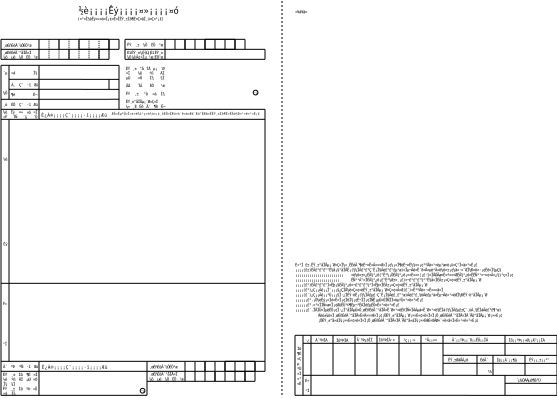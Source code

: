 <?xml version="1.0"?>
<diagram xmlns:dia="http://www.lysator.liu.se/~alla/dia/">
  <diagramdata>
    <attribute name="background">
      <color val="#ffffff"/>
    </attribute>
    <attribute name="paper">
      <composite type="paper">
        <attribute name="name">
          <string>#A4#</string>
        </attribute>
        <attribute name="tmargin">
          <real val="0"/>
        </attribute>
        <attribute name="bmargin">
          <real val="0"/>
        </attribute>
        <attribute name="lmargin">
          <real val="0"/>
        </attribute>
        <attribute name="rmargin">
          <real val="0"/>
        </attribute>
        <attribute name="is_portrait">
          <boolean val="false"/>
        </attribute>
        <attribute name="scaling">
          <real val="1"/>
        </attribute>
        <attribute name="fitto">
          <boolean val="false"/>
        </attribute>
      </composite>
    </attribute>
  </diagramdata>
  <layer name="&#192;&#254;" visible="true">
    <object type="Standard - Line" version="0" id="O0">
      <attribute name="obj_pos">
        <point val="0.8,20.3"/>
      </attribute>
      <attribute name="obj_bb">
        <rectangle val="0.8,20.3;8.1,20.3"/>
      </attribute>
      <attribute name="conn_endpoints">
        <point val="0.8,20.3"/>
        <point val="8.1,20.3"/>
      </attribute>
      <attribute name="numcp">
        <int val="1"/>
      </attribute>
      <attribute name="line_width">
        <real val="0"/>
      </attribute>
    </object>
    <object type="Standard - Line" version="0" id="O1">
      <attribute name="obj_pos">
        <point val="0.8,18.6"/>
      </attribute>
      <attribute name="obj_bb">
        <rectangle val="0.8,18.6;14,18.6"/>
      </attribute>
      <attribute name="conn_endpoints">
        <point val="0.8,18.6"/>
        <point val="14,18.6"/>
      </attribute>
      <attribute name="numcp">
        <int val="1"/>
      </attribute>
      <attribute name="line_width">
        <real val="0"/>
      </attribute>
    </object>
    <object type="Standard - Line" version="0" id="O2">
      <attribute name="obj_pos">
        <point val="0.8,19.1"/>
      </attribute>
      <attribute name="obj_bb">
        <rectangle val="0.8,19.1;14,19.1"/>
      </attribute>
      <attribute name="conn_endpoints">
        <point val="0.8,19.1"/>
        <point val="14,19.1"/>
      </attribute>
      <attribute name="numcp">
        <int val="1"/>
      </attribute>
      <attribute name="line_width">
        <real val="0"/>
      </attribute>
    </object>
    <object type="Standard - Line" version="0" id="O3">
      <attribute name="obj_pos">
        <point val="0.8,3.8"/>
      </attribute>
      <attribute name="obj_bb">
        <rectangle val="0.8,3.8;0.8,20.3"/>
      </attribute>
      <attribute name="conn_endpoints">
        <point val="0.8,3.8"/>
        <point val="0.8,20.3"/>
      </attribute>
      <attribute name="numcp">
        <int val="1"/>
      </attribute>
      <attribute name="line_width">
        <real val="0"/>
      </attribute>
    </object>
    <object type="Standard - Line" version="0" id="O4">
      <attribute name="obj_pos">
        <point val="14,6"/>
      </attribute>
      <attribute name="obj_bb">
        <rectangle val="14,6;14,19.1"/>
      </attribute>
      <attribute name="conn_endpoints">
        <point val="14,6"/>
        <point val="14,19.1"/>
      </attribute>
      <attribute name="numcp">
        <int val="1"/>
      </attribute>
      <attribute name="line_width">
        <real val="0"/>
      </attribute>
    </object>
    <object type="Standard - Line" version="0" id="O5">
      <attribute name="obj_pos">
        <point val="0.8,2.5"/>
      </attribute>
      <attribute name="obj_bb">
        <rectangle val="0.8,2.5;6.7,2.5"/>
      </attribute>
      <attribute name="conn_endpoints">
        <point val="0.8,2.5"/>
        <point val="6.7,2.5"/>
      </attribute>
      <attribute name="numcp">
        <int val="1"/>
      </attribute>
      <attribute name="line_width">
        <real val="0"/>
      </attribute>
    </object>
    <object type="Standard - Line" version="0" id="O6">
      <attribute name="obj_pos">
        <point val="0.8,3"/>
      </attribute>
      <attribute name="obj_bb">
        <rectangle val="0.8,3;6.7,3"/>
      </attribute>
      <attribute name="conn_endpoints">
        <point val="0.8,3"/>
        <point val="6.7,3"/>
      </attribute>
      <attribute name="numcp">
        <int val="1"/>
      </attribute>
      <attribute name="line_width">
        <real val="0"/>
      </attribute>
      <connections>
        <connection handle="0" to="O8" connection="0"/>
      </connections>
    </object>
    <object type="Standard - Line" version="0" id="O7">
      <attribute name="obj_pos">
        <point val="0.8,3.5"/>
      </attribute>
      <attribute name="obj_bb">
        <rectangle val="0.8,3.5;6.2,3.5"/>
      </attribute>
      <attribute name="conn_endpoints">
        <point val="0.8,3.5"/>
        <point val="6.2,3.5"/>
      </attribute>
      <attribute name="numcp">
        <int val="1"/>
      </attribute>
      <attribute name="line_width">
        <real val="0"/>
      </attribute>
    </object>
    <object type="Standard - Line" version="0" id="O8">
      <attribute name="obj_pos">
        <point val="0.8,2.5"/>
      </attribute>
      <attribute name="obj_bb">
        <rectangle val="0.8,2.5;0.8,3.5"/>
      </attribute>
      <attribute name="conn_endpoints">
        <point val="0.8,2.5"/>
        <point val="0.8,3.5"/>
      </attribute>
      <attribute name="numcp">
        <int val="1"/>
      </attribute>
      <attribute name="line_width">
        <real val="0"/>
      </attribute>
    </object>
    <object type="Standard - Line" version="0" id="O9">
      <attribute name="obj_pos">
        <point val="6.7,2.5"/>
      </attribute>
      <attribute name="obj_bb">
        <rectangle val="6.7,2.5;6.7,2.998"/>
      </attribute>
      <attribute name="conn_endpoints">
        <point val="6.7,2.5"/>
        <point val="6.7,2.998"/>
      </attribute>
      <attribute name="numcp">
        <int val="1"/>
      </attribute>
      <attribute name="line_width">
        <real val="0"/>
      </attribute>
    </object>
    <object type="Standard - Line" version="0" id="O10">
      <attribute name="obj_pos">
        <point val="0.8,3.8"/>
      </attribute>
      <attribute name="obj_bb">
        <rectangle val="0.8,3.8;6.7,3.801"/>
      </attribute>
      <attribute name="conn_endpoints">
        <point val="0.8,3.8"/>
        <point val="6.7,3.801"/>
      </attribute>
      <attribute name="numcp">
        <int val="1"/>
      </attribute>
      <attribute name="line_width">
        <real val="0"/>
      </attribute>
    </object>
    <object type="Standard - Line" version="0" id="O11">
      <attribute name="obj_pos">
        <point val="6.7,3.8"/>
      </attribute>
      <attribute name="obj_bb">
        <rectangle val="6.7,3.8;6.7,6"/>
      </attribute>
      <attribute name="conn_endpoints">
        <point val="6.7,3.8"/>
        <point val="6.7,6"/>
      </attribute>
      <attribute name="numcp">
        <int val="1"/>
      </attribute>
      <attribute name="line_width">
        <real val="0"/>
      </attribute>
    </object>
    <object type="Standard - Line" version="0" id="O12">
      <attribute name="obj_pos">
        <point val="2.7,2.5"/>
      </attribute>
      <attribute name="obj_bb">
        <rectangle val="2.7,2.5;2.7,3.5"/>
      </attribute>
      <attribute name="conn_endpoints">
        <point val="2.7,2.5"/>
        <point val="2.7,3.5"/>
      </attribute>
      <attribute name="numcp">
        <int val="1"/>
      </attribute>
      <attribute name="line_width">
        <real val="0"/>
      </attribute>
    </object>
    <object type="Standard - Line" version="0" id="O13">
      <attribute name="obj_pos">
        <point val="3.2,2.5"/>
      </attribute>
      <attribute name="obj_bb">
        <rectangle val="3.2,2.5;3.2,3.5"/>
      </attribute>
      <attribute name="conn_endpoints">
        <point val="3.2,2.5"/>
        <point val="3.2,3.5"/>
      </attribute>
      <attribute name="numcp">
        <int val="1"/>
      </attribute>
      <attribute name="line_width">
        <real val="0"/>
      </attribute>
      <attribute name="line_style">
        <enum val="4"/>
      </attribute>
      <attribute name="dashlength">
        <real val="0.5"/>
      </attribute>
    </object>
    <object type="Standard - Line" version="0" id="O14">
      <attribute name="obj_pos">
        <point val="3.7,2.505"/>
      </attribute>
      <attribute name="obj_bb">
        <rectangle val="3.7,2.505;3.7,3.5"/>
      </attribute>
      <attribute name="conn_endpoints">
        <point val="3.7,2.505"/>
        <point val="3.7,3.5"/>
      </attribute>
      <attribute name="numcp">
        <int val="1"/>
      </attribute>
      <attribute name="line_width">
        <real val="0"/>
      </attribute>
      <attribute name="line_style">
        <enum val="4"/>
      </attribute>
      <attribute name="dashlength">
        <real val="0.5"/>
      </attribute>
    </object>
    <object type="Standard - Line" version="0" id="O15">
      <attribute name="obj_pos">
        <point val="4.2,2.5"/>
      </attribute>
      <attribute name="obj_bb">
        <rectangle val="4.2,2.5;4.2,3.5"/>
      </attribute>
      <attribute name="conn_endpoints">
        <point val="4.2,2.5"/>
        <point val="4.2,3.5"/>
      </attribute>
      <attribute name="numcp">
        <int val="1"/>
      </attribute>
      <attribute name="line_width">
        <real val="0"/>
      </attribute>
      <attribute name="line_style">
        <enum val="4"/>
      </attribute>
      <attribute name="dashlength">
        <real val="0.5"/>
      </attribute>
    </object>
    <object type="Standard - Line" version="0" id="O16">
      <attribute name="obj_pos">
        <point val="4.7,2.5"/>
      </attribute>
      <attribute name="obj_bb">
        <rectangle val="4.7,2.5;4.7,3.5"/>
      </attribute>
      <attribute name="conn_endpoints">
        <point val="4.7,2.5"/>
        <point val="4.7,3.5"/>
      </attribute>
      <attribute name="numcp">
        <int val="1"/>
      </attribute>
      <attribute name="line_width">
        <real val="0"/>
      </attribute>
      <attribute name="line_style">
        <enum val="4"/>
      </attribute>
      <attribute name="dashlength">
        <real val="0.5"/>
      </attribute>
    </object>
    <object type="Standard - Line" version="0" id="O17">
      <attribute name="obj_pos">
        <point val="6.2,2.5"/>
      </attribute>
      <attribute name="obj_bb">
        <rectangle val="6.2,2.5;6.2,3.5"/>
      </attribute>
      <attribute name="conn_endpoints">
        <point val="6.2,2.5"/>
        <point val="6.2,3.5"/>
      </attribute>
      <attribute name="numcp">
        <int val="1"/>
      </attribute>
      <attribute name="line_width">
        <real val="0"/>
      </attribute>
    </object>
    <object type="Standard - Line" version="0" id="O18">
      <attribute name="obj_pos">
        <point val="5.2,2.5"/>
      </attribute>
      <attribute name="obj_bb">
        <rectangle val="5.2,2.5;5.2,3.5"/>
      </attribute>
      <attribute name="conn_endpoints">
        <point val="5.2,2.5"/>
        <point val="5.2,3.5"/>
      </attribute>
      <attribute name="numcp">
        <int val="1"/>
      </attribute>
      <attribute name="line_width">
        <real val="0"/>
      </attribute>
      <attribute name="line_style">
        <enum val="4"/>
      </attribute>
      <attribute name="dashlength">
        <real val="0.5"/>
      </attribute>
    </object>
    <object type="Standard - Line" version="0" id="O19">
      <attribute name="obj_pos">
        <point val="5.7,2.491"/>
      </attribute>
      <attribute name="obj_bb">
        <rectangle val="5.7,2.491;5.7,3.491"/>
      </attribute>
      <attribute name="conn_endpoints">
        <point val="5.7,2.491"/>
        <point val="5.7,3.491"/>
      </attribute>
      <attribute name="numcp">
        <int val="1"/>
      </attribute>
      <attribute name="line_width">
        <real val="0"/>
      </attribute>
      <attribute name="line_style">
        <enum val="4"/>
      </attribute>
      <attribute name="dashlength">
        <real val="0.5"/>
      </attribute>
    </object>
    <object type="Standard - Line" version="0" id="O20">
      <attribute name="obj_pos">
        <point val="7,2.5"/>
      </attribute>
      <attribute name="obj_bb">
        <rectangle val="7,2.5;13,2.5"/>
      </attribute>
      <attribute name="conn_endpoints">
        <point val="7,2.5"/>
        <point val="13,2.5"/>
      </attribute>
      <attribute name="numcp">
        <int val="1"/>
      </attribute>
      <attribute name="line_width">
        <real val="0"/>
      </attribute>
    </object>
    <object type="Standard - Line" version="0" id="O21">
      <attribute name="obj_pos">
        <point val="7,3"/>
      </attribute>
      <attribute name="obj_bb">
        <rectangle val="7,3;14,3"/>
      </attribute>
      <attribute name="conn_endpoints">
        <point val="7,3"/>
        <point val="14,3"/>
      </attribute>
      <attribute name="numcp">
        <int val="1"/>
      </attribute>
      <attribute name="line_width">
        <real val="0"/>
      </attribute>
      <connections>
        <connection handle="0" to="O32" connection="0"/>
      </connections>
    </object>
    <object type="Standard - Line" version="0" id="O22">
      <attribute name="obj_pos">
        <point val="7,3.5"/>
      </attribute>
      <attribute name="obj_bb">
        <rectangle val="7,3.5;14,3.5"/>
      </attribute>
      <attribute name="conn_endpoints">
        <point val="7,3.5"/>
        <point val="14,3.5"/>
      </attribute>
      <attribute name="numcp">
        <int val="1"/>
      </attribute>
      <attribute name="line_width">
        <real val="0"/>
      </attribute>
    </object>
    <object type="Standard - Line" version="0" id="O23">
      <attribute name="obj_pos">
        <point val="13,2.5"/>
      </attribute>
      <attribute name="obj_bb">
        <rectangle val="13,2.5;13,3"/>
      </attribute>
      <attribute name="conn_endpoints">
        <point val="13,2.5"/>
        <point val="13,3"/>
      </attribute>
      <attribute name="numcp">
        <int val="1"/>
      </attribute>
      <attribute name="line_width">
        <real val="0"/>
      </attribute>
    </object>
    <object type="Standard - Line" version="0" id="O24">
      <attribute name="obj_pos">
        <point val="9,2.5"/>
      </attribute>
      <attribute name="obj_bb">
        <rectangle val="9,2.5;9.0,3.501"/>
      </attribute>
      <attribute name="conn_endpoints">
        <point val="9,2.5"/>
        <point val="9.0,3.501"/>
      </attribute>
      <attribute name="numcp">
        <int val="1"/>
      </attribute>
      <attribute name="line_width">
        <real val="0"/>
      </attribute>
    </object>
    <object type="Standard - Line" version="0" id="O25">
      <attribute name="obj_pos">
        <point val="9.5,2.5"/>
      </attribute>
      <attribute name="obj_bb">
        <rectangle val="9.5,2.5;9.5,3"/>
      </attribute>
      <attribute name="conn_endpoints">
        <point val="9.5,2.5"/>
        <point val="9.5,3"/>
      </attribute>
      <attribute name="numcp">
        <int val="1"/>
      </attribute>
      <attribute name="line_width">
        <real val="0"/>
      </attribute>
    </object>
    <object type="Standard - Line" version="0" id="O26">
      <attribute name="obj_pos">
        <point val="10,2.5"/>
      </attribute>
      <attribute name="obj_bb">
        <rectangle val="10,2.5;10,2.991"/>
      </attribute>
      <attribute name="conn_endpoints">
        <point val="10,2.5"/>
        <point val="10,2.991"/>
      </attribute>
      <attribute name="numcp">
        <int val="1"/>
      </attribute>
      <attribute name="line_width">
        <real val="0"/>
      </attribute>
      <connections>
        <connection handle="0" to="O20" connection="0"/>
      </connections>
    </object>
    <object type="Standard - Line" version="0" id="O27">
      <attribute name="obj_pos">
        <point val="10.5,2.5"/>
      </attribute>
      <attribute name="obj_bb">
        <rectangle val="10.5,2.5;10.5,3"/>
      </attribute>
      <attribute name="conn_endpoints">
        <point val="10.5,2.5"/>
        <point val="10.5,3"/>
      </attribute>
      <attribute name="numcp">
        <int val="1"/>
      </attribute>
      <attribute name="line_width">
        <real val="0"/>
      </attribute>
      <connections>
        <connection handle="1" to="O21" connection="0"/>
      </connections>
    </object>
    <object type="Standard - Line" version="0" id="O28">
      <attribute name="obj_pos">
        <point val="11.0,2.492"/>
      </attribute>
      <attribute name="obj_bb">
        <rectangle val="11.0,2.492;11,2.991"/>
      </attribute>
      <attribute name="conn_endpoints">
        <point val="11.0,2.492"/>
        <point val="11,2.991"/>
      </attribute>
      <attribute name="numcp">
        <int val="1"/>
      </attribute>
      <attribute name="line_width">
        <real val="0"/>
      </attribute>
    </object>
    <object type="Standard - Line" version="0" id="O29">
      <attribute name="obj_pos">
        <point val="12.5,2.491"/>
      </attribute>
      <attribute name="obj_bb">
        <rectangle val="12.5,2.491;12.5,2.991"/>
      </attribute>
      <attribute name="conn_endpoints">
        <point val="12.5,2.491"/>
        <point val="12.5,2.991"/>
      </attribute>
      <attribute name="numcp">
        <int val="1"/>
      </attribute>
      <attribute name="line_width">
        <real val="0"/>
      </attribute>
    </object>
    <object type="Standard - Line" version="0" id="O30">
      <attribute name="obj_pos">
        <point val="11.5,2.5"/>
      </attribute>
      <attribute name="obj_bb">
        <rectangle val="11.5,2.5;11.5,2.991"/>
      </attribute>
      <attribute name="conn_endpoints">
        <point val="11.5,2.5"/>
        <point val="11.5,2.991"/>
      </attribute>
      <attribute name="numcp">
        <int val="1"/>
      </attribute>
      <attribute name="line_width">
        <real val="0"/>
      </attribute>
    </object>
    <object type="Standard - Line" version="0" id="O31">
      <attribute name="obj_pos">
        <point val="12,2.491"/>
      </attribute>
      <attribute name="obj_bb">
        <rectangle val="12,2.491;12,2.991"/>
      </attribute>
      <attribute name="conn_endpoints">
        <point val="12,2.491"/>
        <point val="12,2.991"/>
      </attribute>
      <attribute name="numcp">
        <int val="1"/>
      </attribute>
      <attribute name="line_width">
        <real val="0"/>
      </attribute>
    </object>
    <object type="Standard - Line" version="0" id="O32">
      <attribute name="obj_pos">
        <point val="7,2.5"/>
      </attribute>
      <attribute name="obj_bb">
        <rectangle val="7,2.5;7,3.5"/>
      </attribute>
      <attribute name="conn_endpoints">
        <point val="7,2.5"/>
        <point val="7,3.5"/>
      </attribute>
      <attribute name="numcp">
        <int val="1"/>
      </attribute>
      <attribute name="line_width">
        <real val="0"/>
      </attribute>
    </object>
    <object type="Standard - Line" version="0" id="O33">
      <attribute name="obj_pos">
        <point val="14,3"/>
      </attribute>
      <attribute name="obj_bb">
        <rectangle val="14,3;14,3.5"/>
      </attribute>
      <attribute name="conn_endpoints">
        <point val="14,3"/>
        <point val="14,3.5"/>
      </attribute>
      <attribute name="numcp">
        <int val="1"/>
      </attribute>
      <attribute name="line_width">
        <real val="0"/>
      </attribute>
    </object>
    <object type="Standard - Line" version="0" id="O34">
      <attribute name="obj_pos">
        <point val="1.2,3.8"/>
      </attribute>
      <attribute name="obj_bb">
        <rectangle val="1.2,3.8;1.2,5.5"/>
      </attribute>
      <attribute name="conn_endpoints">
        <point val="1.2,3.8"/>
        <point val="1.2,5.5"/>
      </attribute>
      <attribute name="numcp">
        <int val="1"/>
      </attribute>
      <attribute name="line_width">
        <real val="0"/>
      </attribute>
    </object>
    <object type="Standard - Line" version="0" id="O35">
      <attribute name="obj_pos">
        <point val="2.7,3.8"/>
      </attribute>
      <attribute name="obj_bb">
        <rectangle val="2.7,3.8;2.7,6.497"/>
      </attribute>
      <attribute name="conn_endpoints">
        <point val="2.7,3.8"/>
        <point val="2.7,6.497"/>
      </attribute>
      <attribute name="numcp">
        <int val="1"/>
      </attribute>
      <attribute name="line_width">
        <real val="0"/>
      </attribute>
    </object>
    <object type="Standard - Line" version="0" id="O36">
      <attribute name="obj_pos">
        <point val="1.2,4.5"/>
      </attribute>
      <attribute name="obj_bb">
        <rectangle val="1.2,4.5;6.7,4.501"/>
      </attribute>
      <attribute name="conn_endpoints">
        <point val="1.2,4.5"/>
        <point val="6.7,4.501"/>
      </attribute>
      <attribute name="numcp">
        <int val="1"/>
      </attribute>
      <attribute name="line_width">
        <real val="0"/>
      </attribute>
    </object>
    <object type="Standard - Line" version="0" id="O37">
      <attribute name="obj_pos">
        <point val="0.8,5.5"/>
      </attribute>
      <attribute name="obj_bb">
        <rectangle val="0.8,5.497;6.71,5.5"/>
      </attribute>
      <attribute name="conn_endpoints">
        <point val="0.8,5.5"/>
        <point val="6.71,5.497"/>
      </attribute>
      <attribute name="numcp">
        <int val="1"/>
      </attribute>
      <attribute name="line_width">
        <real val="0"/>
      </attribute>
    </object>
    <object type="Standard - Line" version="0" id="O38">
      <attribute name="obj_pos">
        <point val="1.2,5"/>
      </attribute>
      <attribute name="obj_bb">
        <rectangle val="1.2,5;6.7,5.001"/>
      </attribute>
      <attribute name="conn_endpoints">
        <point val="1.2,5"/>
        <point val="6.7,5.001"/>
      </attribute>
      <attribute name="numcp">
        <int val="1"/>
      </attribute>
      <attribute name="line_width">
        <real val="0"/>
      </attribute>
    </object>
    <object type="Standard - Line" version="0" id="O39">
      <attribute name="obj_pos">
        <point val="6.2,4.5"/>
      </attribute>
      <attribute name="obj_bb">
        <rectangle val="6.2,4.5;6.2,5.001"/>
      </attribute>
      <attribute name="conn_endpoints">
        <point val="6.2,4.5"/>
        <point val="6.2,5.001"/>
      </attribute>
      <attribute name="numcp">
        <int val="1"/>
      </attribute>
      <attribute name="line_width">
        <real val="0"/>
      </attribute>
    </object>
    <object type="Standard - Line" version="0" id="O40">
      <attribute name="obj_pos">
        <point val="0.8,6.5"/>
      </attribute>
      <attribute name="obj_bb">
        <rectangle val="0.8,6.5;14,6.5"/>
      </attribute>
      <attribute name="conn_endpoints">
        <point val="0.8,6.5"/>
        <point val="14,6.5"/>
      </attribute>
      <attribute name="numcp">
        <int val="1"/>
      </attribute>
      <attribute name="line_width">
        <real val="0"/>
      </attribute>
    </object>
    <object type="Standard - Line" version="0" id="O41">
      <attribute name="obj_pos">
        <point val="1.2,6.5"/>
      </attribute>
      <attribute name="obj_bb">
        <rectangle val="1.2,6.5;1.2,18.6"/>
      </attribute>
      <attribute name="conn_endpoints">
        <point val="1.2,6.5"/>
        <point val="1.2,18.6"/>
      </attribute>
      <attribute name="numcp">
        <int val="1"/>
      </attribute>
      <attribute name="line_width">
        <real val="0"/>
      </attribute>
    </object>
    <object type="Standard - Line" version="0" id="O42">
      <attribute name="obj_pos">
        <point val="2.7,18.6"/>
      </attribute>
      <attribute name="obj_bb">
        <rectangle val="2.699,18.6;2.7,20.297"/>
      </attribute>
      <attribute name="conn_endpoints">
        <point val="2.7,18.6"/>
        <point val="2.699,20.297"/>
      </attribute>
      <attribute name="numcp">
        <int val="1"/>
      </attribute>
      <attribute name="line_width">
        <real val="0"/>
      </attribute>
    </object>
    <object type="Standard - Line" version="0" id="O43">
      <attribute name="obj_pos">
        <point val="8.1,19.6"/>
      </attribute>
      <attribute name="obj_bb">
        <rectangle val="8.1,19.6;13.5,19.6"/>
      </attribute>
      <attribute name="conn_endpoints">
        <point val="8.1,19.6"/>
        <point val="13.5,19.6"/>
      </attribute>
      <attribute name="numcp">
        <int val="1"/>
      </attribute>
      <attribute name="line_width">
        <real val="0"/>
      </attribute>
    </object>
    <object type="Standard - Line" version="0" id="O44">
      <attribute name="obj_pos">
        <point val="8.1,18.6"/>
      </attribute>
      <attribute name="obj_bb">
        <rectangle val="8.1,18.6;8.1,20.3"/>
      </attribute>
      <attribute name="conn_endpoints">
        <point val="8.1,18.6"/>
        <point val="8.1,20.3"/>
      </attribute>
      <attribute name="numcp">
        <int val="1"/>
      </attribute>
      <attribute name="line_width">
        <real val="0"/>
      </attribute>
    </object>
    <object type="Standard - Line" version="0" id="O45">
      <attribute name="obj_pos">
        <point val="10,18.6"/>
      </attribute>
      <attribute name="obj_bb">
        <rectangle val="10,18.6;10,19.6"/>
      </attribute>
      <attribute name="conn_endpoints">
        <point val="10,18.6"/>
        <point val="10,19.6"/>
      </attribute>
      <attribute name="numcp">
        <int val="1"/>
      </attribute>
      <attribute name="line_width">
        <real val="0"/>
      </attribute>
    </object>
    <object type="Standard - Line" version="0" id="O46">
      <attribute name="obj_pos">
        <point val="10.5,18.6"/>
      </attribute>
      <attribute name="obj_bb">
        <rectangle val="10.5,18.6;10.5,19.6"/>
      </attribute>
      <attribute name="conn_endpoints">
        <point val="10.5,18.6"/>
        <point val="10.5,19.6"/>
      </attribute>
      <attribute name="numcp">
        <int val="1"/>
      </attribute>
      <attribute name="line_width">
        <real val="0"/>
      </attribute>
    </object>
    <object type="Standard - Line" version="0" id="O47">
      <attribute name="obj_pos">
        <point val="11,18.6"/>
      </attribute>
      <attribute name="obj_bb">
        <rectangle val="11,18.6;11,19.6"/>
      </attribute>
      <attribute name="conn_endpoints">
        <point val="11,18.6"/>
        <point val="11,19.6"/>
      </attribute>
      <attribute name="numcp">
        <int val="1"/>
      </attribute>
      <attribute name="line_width">
        <real val="0"/>
      </attribute>
    </object>
    <object type="Standard - Line" version="0" id="O48">
      <attribute name="obj_pos">
        <point val="11.5,18.6"/>
      </attribute>
      <attribute name="obj_bb">
        <rectangle val="11.499,18.6;11.5,19.603"/>
      </attribute>
      <attribute name="conn_endpoints">
        <point val="11.5,18.6"/>
        <point val="11.499,19.603"/>
      </attribute>
      <attribute name="numcp">
        <int val="1"/>
      </attribute>
      <attribute name="line_width">
        <real val="0"/>
      </attribute>
    </object>
    <object type="Standard - Line" version="0" id="O49">
      <attribute name="obj_pos">
        <point val="12,18.6"/>
      </attribute>
      <attribute name="obj_bb">
        <rectangle val="12,18.6;12,19.6"/>
      </attribute>
      <attribute name="conn_endpoints">
        <point val="12,18.6"/>
        <point val="12,19.6"/>
      </attribute>
      <attribute name="numcp">
        <int val="1"/>
      </attribute>
      <attribute name="line_width">
        <real val="0"/>
      </attribute>
    </object>
    <object type="Standard - Line" version="0" id="O50">
      <attribute name="obj_pos">
        <point val="13.5,18.6"/>
      </attribute>
      <attribute name="obj_bb">
        <rectangle val="13.5,18.6;13.5,19.6"/>
      </attribute>
      <attribute name="conn_endpoints">
        <point val="13.5,18.6"/>
        <point val="13.5,19.6"/>
      </attribute>
      <attribute name="numcp">
        <int val="1"/>
      </attribute>
      <attribute name="line_width">
        <real val="0"/>
      </attribute>
    </object>
    <object type="Standard - Line" version="0" id="O51">
      <attribute name="obj_pos">
        <point val="12.5,18.6"/>
      </attribute>
      <attribute name="obj_bb">
        <rectangle val="12.5,18.6;12.5,19.6"/>
      </attribute>
      <attribute name="conn_endpoints">
        <point val="12.5,18.6"/>
        <point val="12.5,19.6"/>
      </attribute>
      <attribute name="numcp">
        <int val="1"/>
      </attribute>
      <attribute name="line_width">
        <real val="0"/>
      </attribute>
    </object>
    <object type="Standard - Line" version="0" id="O52">
      <attribute name="obj_pos">
        <point val="13,18.6"/>
      </attribute>
      <attribute name="obj_bb">
        <rectangle val="13,18.6;13,19.6"/>
      </attribute>
      <attribute name="conn_endpoints">
        <point val="13,18.6"/>
        <point val="13,19.6"/>
      </attribute>
      <attribute name="numcp">
        <int val="1"/>
      </attribute>
      <attribute name="line_width">
        <real val="0"/>
      </attribute>
    </object>
    <object type="Standard - Line" version="0" id="O53">
      <attribute name="obj_pos">
        <point val="0.8,14.7"/>
      </attribute>
      <attribute name="obj_bb">
        <rectangle val="0.8,14.7;14.0,14.7"/>
      </attribute>
      <attribute name="conn_endpoints">
        <point val="0.8,14.7"/>
        <point val="14.0,14.7"/>
      </attribute>
      <attribute name="numcp">
        <int val="1"/>
      </attribute>
      <attribute name="line_width">
        <real val="0"/>
      </attribute>
    </object>
    <object type="Standard - Line" version="0" id="O54">
      <attribute name="obj_pos">
        <point val="3.7,2.503"/>
      </attribute>
      <attribute name="obj_bb">
        <rectangle val="3.675,2.478;3.725,3.027"/>
      </attribute>
      <attribute name="conn_endpoints">
        <point val="3.7,2.503"/>
        <point val="3.7,3.002"/>
      </attribute>
      <attribute name="numcp">
        <int val="1"/>
      </attribute>
      <attribute name="line_width">
        <real val="0.05"/>
      </attribute>
      <connections>
        <connection handle="1" to="O14" connection="0"/>
      </connections>
    </object>
    <object type="Standard - Line" version="0" id="O55">
      <attribute name="obj_pos">
        <point val="4.2,3"/>
      </attribute>
      <attribute name="obj_bb">
        <rectangle val="4.175,2.975;4.225,3.525"/>
      </attribute>
      <attribute name="conn_endpoints">
        <point val="4.2,3"/>
        <point val="4.2,3.5"/>
      </attribute>
      <attribute name="numcp">
        <int val="1"/>
      </attribute>
      <attribute name="line_width">
        <real val="0.05"/>
      </attribute>
      <connections>
        <connection handle="0" to="O15" connection="0"/>
      </connections>
    </object>
    <object type="Standard - Line" version="0" id="O56">
      <attribute name="obj_pos">
        <point val="4.7,2.5"/>
      </attribute>
      <attribute name="obj_bb">
        <rectangle val="4.675,2.475;4.725,3.025"/>
      </attribute>
      <attribute name="conn_endpoints">
        <point val="4.7,2.5"/>
        <point val="4.7,3"/>
      </attribute>
      <attribute name="numcp">
        <int val="1"/>
      </attribute>
      <attribute name="line_width">
        <real val="0.05"/>
      </attribute>
      <connections>
        <connection handle="1" to="O16" connection="0"/>
      </connections>
    </object>
    <object type="Standard - Line" version="0" id="O57">
      <attribute name="obj_pos">
        <point val="5.7,2.991"/>
      </attribute>
      <attribute name="obj_bb">
        <rectangle val="5.675,2.966;5.725,3.525"/>
      </attribute>
      <attribute name="conn_endpoints">
        <point val="5.7,2.991"/>
        <point val="5.7,3.5"/>
      </attribute>
      <attribute name="numcp">
        <int val="1"/>
      </attribute>
      <attribute name="line_width">
        <real val="0.05"/>
      </attribute>
      <connections>
        <connection handle="0" to="O19" connection="0"/>
      </connections>
    </object>
    <object type="Standard - Line" version="0" id="O58">
      <attribute name="obj_pos">
        <point val="6.2,2.5"/>
      </attribute>
      <attribute name="obj_bb">
        <rectangle val="6.175,2.475;6.225,3.025"/>
      </attribute>
      <attribute name="conn_endpoints">
        <point val="6.2,2.5"/>
        <point val="6.2,3"/>
      </attribute>
      <attribute name="numcp">
        <int val="1"/>
      </attribute>
      <attribute name="line_width">
        <real val="0.05"/>
      </attribute>
      <connections>
        <connection handle="1" to="O17" connection="0"/>
      </connections>
    </object>
    <object type="Standard - Line" version="0" id="O59">
      <attribute name="obj_pos">
        <point val="4.7,2.5"/>
      </attribute>
      <attribute name="obj_bb">
        <rectangle val="4.675,2.475;6.236,2.525"/>
      </attribute>
      <attribute name="conn_endpoints">
        <point val="4.7,2.5"/>
        <point val="6.211,2.5"/>
      </attribute>
      <attribute name="numcp">
        <int val="1"/>
      </attribute>
      <attribute name="line_width">
        <real val="0.05"/>
      </attribute>
    </object>
    <object type="Standard - Line" version="0" id="O60">
      <attribute name="obj_pos">
        <point val="4.7,3"/>
      </attribute>
      <attribute name="obj_bb">
        <rectangle val="4.675,2.975;6.225,3.025"/>
      </attribute>
      <attribute name="conn_endpoints">
        <point val="4.7,3"/>
        <point val="6.2,3"/>
      </attribute>
      <attribute name="numcp">
        <int val="1"/>
      </attribute>
      <attribute name="line_width">
        <real val="0.05"/>
      </attribute>
      <connections>
        <connection handle="0" to="O16" connection="0"/>
        <connection handle="1" to="O17" connection="0"/>
      </connections>
    </object>
    <object type="Standard - Line" version="0" id="O61">
      <attribute name="obj_pos">
        <point val="10,2.5"/>
      </attribute>
      <attribute name="obj_bb">
        <rectangle val="9.975,2.475;10.025,3.025"/>
      </attribute>
      <attribute name="conn_endpoints">
        <point val="10,2.5"/>
        <point val="10,3"/>
      </attribute>
      <attribute name="numcp">
        <int val="1"/>
      </attribute>
      <attribute name="line_width">
        <real val="0.05"/>
      </attribute>
      <connections>
        <connection handle="0" to="O20" connection="0"/>
      </connections>
    </object>
    <object type="Standard - Line" version="0" id="O62">
      <attribute name="obj_pos">
        <point val="11,2.5"/>
      </attribute>
      <attribute name="obj_bb">
        <rectangle val="10.975,2.475;11.025,3.025"/>
      </attribute>
      <attribute name="conn_endpoints">
        <point val="11,2.5"/>
        <point val="11,3"/>
      </attribute>
      <attribute name="numcp">
        <int val="1"/>
      </attribute>
      <attribute name="line_width">
        <real val="0.05"/>
      </attribute>
    </object>
    <object type="Standard - Line" version="0" id="O63">
      <attribute name="obj_pos">
        <point val="12.5,2.5"/>
      </attribute>
      <attribute name="obj_bb">
        <rectangle val="12.475,2.475;12.525,3.025"/>
      </attribute>
      <attribute name="conn_endpoints">
        <point val="12.5,2.5"/>
        <point val="12.5,3"/>
      </attribute>
      <attribute name="numcp">
        <int val="1"/>
      </attribute>
      <attribute name="line_width">
        <real val="0.05"/>
      </attribute>
    </object>
    <object type="Standard - Line" version="0" id="O64">
      <attribute name="obj_pos">
        <point val="11,2.5"/>
      </attribute>
      <attribute name="obj_bb">
        <rectangle val="10.975,2.475;12.525,2.525"/>
      </attribute>
      <attribute name="conn_endpoints">
        <point val="11,2.5"/>
        <point val="12.5,2.5"/>
      </attribute>
      <attribute name="numcp">
        <int val="1"/>
      </attribute>
      <attribute name="line_width">
        <real val="0.05"/>
      </attribute>
    </object>
    <object type="Standard - Line" version="0" id="O65">
      <attribute name="obj_pos">
        <point val="11,3"/>
      </attribute>
      <attribute name="obj_bb">
        <rectangle val="10.975,2.975;12.525,3.025"/>
      </attribute>
      <attribute name="conn_endpoints">
        <point val="11,3"/>
        <point val="12.5,3"/>
      </attribute>
      <attribute name="numcp">
        <int val="1"/>
      </attribute>
      <attribute name="line_width">
        <real val="0.05"/>
      </attribute>
    </object>
    <object type="Standard - Line" version="0" id="O66">
      <attribute name="obj_pos">
        <point val="11,18.6"/>
      </attribute>
      <attribute name="obj_bb">
        <rectangle val="10.975,18.575;11.025,19.125"/>
      </attribute>
      <attribute name="conn_endpoints">
        <point val="11,18.6"/>
        <point val="11,19.1"/>
      </attribute>
      <attribute name="numcp">
        <int val="1"/>
      </attribute>
      <attribute name="line_width">
        <real val="0.05"/>
      </attribute>
      <connections>
        <connection handle="1" to="O47" connection="0"/>
      </connections>
    </object>
    <object type="Standard - Line" version="0" id="O67">
      <attribute name="obj_pos">
        <point val="11.5,19.101"/>
      </attribute>
      <attribute name="obj_bb">
        <rectangle val="11.475,19.076;11.525,19.625"/>
      </attribute>
      <attribute name="conn_endpoints">
        <point val="11.5,19.101"/>
        <point val="11.5,19.6"/>
      </attribute>
      <attribute name="numcp">
        <int val="1"/>
      </attribute>
      <attribute name="line_width">
        <real val="0.05"/>
      </attribute>
      <connections>
        <connection handle="0" to="O48" connection="0"/>
      </connections>
    </object>
    <object type="Standard - Line" version="0" id="O68">
      <attribute name="obj_pos">
        <point val="12,18.6"/>
      </attribute>
      <attribute name="obj_bb">
        <rectangle val="11.975,18.575;12.025,19.125"/>
      </attribute>
      <attribute name="conn_endpoints">
        <point val="12,18.6"/>
        <point val="12,19.1"/>
      </attribute>
      <attribute name="numcp">
        <int val="1"/>
      </attribute>
      <attribute name="line_width">
        <real val="0.05"/>
      </attribute>
      <connections>
        <connection handle="1" to="O49" connection="0"/>
      </connections>
    </object>
    <object type="Standard - Line" version="0" id="O69">
      <attribute name="obj_pos">
        <point val="13,19.1"/>
      </attribute>
      <attribute name="obj_bb">
        <rectangle val="12.975,19.075;13.025,19.625"/>
      </attribute>
      <attribute name="conn_endpoints">
        <point val="13,19.1"/>
        <point val="13,19.6"/>
      </attribute>
      <attribute name="numcp">
        <int val="1"/>
      </attribute>
      <attribute name="line_width">
        <real val="0.05"/>
      </attribute>
      <connections>
        <connection handle="0" to="O52" connection="0"/>
      </connections>
    </object>
    <object type="Standard - Line" version="0" id="O70">
      <attribute name="obj_pos">
        <point val="13.5,18.6"/>
      </attribute>
      <attribute name="obj_bb">
        <rectangle val="13.475,18.575;13.525,19.125"/>
      </attribute>
      <attribute name="conn_endpoints">
        <point val="13.5,18.6"/>
        <point val="13.5,19.1"/>
      </attribute>
      <attribute name="numcp">
        <int val="1"/>
      </attribute>
      <attribute name="line_width">
        <real val="0.05"/>
      </attribute>
      <connections>
        <connection handle="1" to="O50" connection="0"/>
      </connections>
    </object>
    <object type="Standard - Line" version="0" id="O71">
      <attribute name="obj_pos">
        <point val="12,18.6"/>
      </attribute>
      <attribute name="obj_bb">
        <rectangle val="11.975,18.575;13.525,18.625"/>
      </attribute>
      <attribute name="conn_endpoints">
        <point val="12,18.6"/>
        <point val="13.5,18.6"/>
      </attribute>
      <attribute name="numcp">
        <int val="1"/>
      </attribute>
      <attribute name="line_width">
        <real val="0.05"/>
      </attribute>
    </object>
    <object type="Standard - Line" version="0" id="O72">
      <attribute name="obj_pos">
        <point val="12,19.1"/>
      </attribute>
      <attribute name="obj_bb">
        <rectangle val="11.975,19.075;13.525,19.125"/>
      </attribute>
      <attribute name="conn_endpoints">
        <point val="12,19.1"/>
        <point val="13.5,19.1"/>
      </attribute>
      <attribute name="numcp">
        <int val="1"/>
      </attribute>
      <attribute name="line_width">
        <real val="0.05"/>
      </attribute>
      <connections>
        <connection handle="0" to="O49" connection="0"/>
        <connection handle="1" to="O50" connection="0"/>
      </connections>
    </object>
    <object type="Standard - Line" version="0" id="O73">
      <attribute name="obj_pos">
        <point val="14.851,0.584"/>
      </attribute>
      <attribute name="obj_bb">
        <rectangle val="14.848,0.584;14.851,20.391"/>
      </attribute>
      <attribute name="conn_endpoints">
        <point val="14.851,0.584"/>
        <point val="14.848,20.391"/>
      </attribute>
      <attribute name="numcp">
        <int val="1"/>
      </attribute>
      <attribute name="line_width">
        <real val="0"/>
      </attribute>
      <attribute name="line_style">
        <enum val="4"/>
      </attribute>
    </object>
    <object type="Standard - Line" version="0" id="O74">
      <attribute name="obj_pos">
        <point val="15.5,20.3"/>
      </attribute>
      <attribute name="obj_bb">
        <rectangle val="15.5,20.3;28.6,20.301"/>
      </attribute>
      <attribute name="conn_endpoints">
        <point val="15.5,20.3"/>
        <point val="28.6,20.301"/>
      </attribute>
      <attribute name="numcp">
        <int val="1"/>
      </attribute>
      <attribute name="line_width">
        <real val="0"/>
      </attribute>
    </object>
    <object type="Standard - Line" version="0" id="O75">
      <attribute name="obj_pos">
        <point val="15.5,17.3"/>
      </attribute>
      <attribute name="obj_bb">
        <rectangle val="15.5,17.3;28.6,17.301"/>
      </attribute>
      <attribute name="conn_endpoints">
        <point val="15.5,17.3"/>
        <point val="28.6,17.301"/>
      </attribute>
      <attribute name="numcp">
        <int val="1"/>
      </attribute>
      <attribute name="line_width">
        <real val="0"/>
      </attribute>
    </object>
    <object type="Standard - Line" version="0" id="O76">
      <attribute name="obj_pos">
        <point val="15.5,17.3"/>
      </attribute>
      <attribute name="obj_bb">
        <rectangle val="15.5,17.3;15.5,20.3"/>
      </attribute>
      <attribute name="conn_endpoints">
        <point val="15.5,17.3"/>
        <point val="15.5,20.3"/>
      </attribute>
      <attribute name="numcp">
        <int val="1"/>
      </attribute>
      <attribute name="line_width">
        <real val="0"/>
      </attribute>
    </object>
    <object type="Standard - Line" version="0" id="O77">
      <attribute name="obj_pos">
        <point val="28.6,17.301"/>
      </attribute>
      <attribute name="obj_bb">
        <rectangle val="28.6,17.301;28.6,20.303"/>
      </attribute>
      <attribute name="conn_endpoints">
        <point val="28.6,17.301"/>
        <point val="28.6,20.303"/>
      </attribute>
      <attribute name="numcp">
        <int val="1"/>
      </attribute>
      <attribute name="line_width">
        <real val="0"/>
      </attribute>
    </object>
    <object type="Standard - Line" version="0" id="O78">
      <attribute name="obj_pos">
        <point val="15.9,17.3"/>
      </attribute>
      <attribute name="obj_bb">
        <rectangle val="15.9,17.3;15.9,20.3"/>
      </attribute>
      <attribute name="conn_endpoints">
        <point val="15.9,17.3"/>
        <point val="15.9,20.3"/>
      </attribute>
      <attribute name="numcp">
        <int val="1"/>
      </attribute>
      <attribute name="line_width">
        <real val="0"/>
      </attribute>
    </object>
    <object type="Standard - Line" version="0" id="O79">
      <attribute name="obj_pos">
        <point val="16.3,17.3"/>
      </attribute>
      <attribute name="obj_bb">
        <rectangle val="16.3,17.3;16.3,20.3"/>
      </attribute>
      <attribute name="conn_endpoints">
        <point val="16.3,17.3"/>
        <point val="16.3,20.3"/>
      </attribute>
      <attribute name="numcp">
        <int val="1"/>
      </attribute>
      <attribute name="line_width">
        <real val="0"/>
      </attribute>
    </object>
    <object type="Standard - Line" version="0" id="O80">
      <attribute name="obj_pos">
        <point val="15.9,19.3"/>
      </attribute>
      <attribute name="obj_bb">
        <rectangle val="15.9,19.3;28.6,19.301"/>
      </attribute>
      <attribute name="conn_endpoints">
        <point val="15.9,19.3"/>
        <point val="28.6,19.301"/>
      </attribute>
      <attribute name="numcp">
        <int val="1"/>
      </attribute>
      <attribute name="line_width">
        <real val="0"/>
      </attribute>
    </object>
    <object type="Standard - Line" version="0" id="O81">
      <attribute name="obj_pos">
        <point val="26,19.7"/>
      </attribute>
      <attribute name="obj_bb">
        <rectangle val="26,19.7;28.6,19.701"/>
      </attribute>
      <attribute name="conn_endpoints">
        <point val="26,19.7"/>
        <point val="28.6,19.701"/>
      </attribute>
      <attribute name="numcp">
        <int val="1"/>
      </attribute>
      <attribute name="line_width">
        <real val="0"/>
      </attribute>
    </object>
    <object type="Standard - Line" version="0" id="O82">
      <attribute name="obj_pos">
        <point val="26,19.3"/>
      </attribute>
      <attribute name="obj_bb">
        <rectangle val="26,19.3;26,20.3"/>
      </attribute>
      <attribute name="conn_endpoints">
        <point val="26,19.3"/>
        <point val="26,20.3"/>
      </attribute>
      <attribute name="numcp">
        <int val="1"/>
      </attribute>
      <attribute name="line_width">
        <real val="0"/>
      </attribute>
    </object>
    <object type="Standard - Line" version="0" id="O83">
      <attribute name="obj_pos">
        <point val="22.9,18.7"/>
      </attribute>
      <attribute name="obj_bb">
        <rectangle val="22.9,18.7;28.6,18.701"/>
      </attribute>
      <attribute name="conn_endpoints">
        <point val="22.9,18.7"/>
        <point val="28.6,18.701"/>
      </attribute>
      <attribute name="numcp">
        <int val="1"/>
      </attribute>
      <attribute name="line_width">
        <real val="0"/>
      </attribute>
    </object>
    <object type="Standard - Line" version="0" id="O84">
      <attribute name="obj_pos">
        <point val="27,18.3"/>
      </attribute>
      <attribute name="obj_bb">
        <rectangle val="27,18.3;27,19.3"/>
      </attribute>
      <attribute name="conn_endpoints">
        <point val="27,18.3"/>
        <point val="27,19.3"/>
      </attribute>
      <attribute name="numcp">
        <int val="1"/>
      </attribute>
      <attribute name="line_width">
        <real val="0"/>
      </attribute>
    </object>
    <object type="Standard - Line" version="0" id="O85">
      <attribute name="obj_pos">
        <point val="22.9,18.3"/>
      </attribute>
      <attribute name="obj_bb">
        <rectangle val="22.9,18.3;28.598,18.301"/>
      </attribute>
      <attribute name="conn_endpoints">
        <point val="22.9,18.3"/>
        <point val="28.598,18.301"/>
      </attribute>
      <attribute name="numcp">
        <int val="1"/>
      </attribute>
      <attribute name="line_width">
        <real val="0"/>
      </attribute>
      <connections>
        <connection handle="0" to="O93" connection="0"/>
      </connections>
    </object>
    <object type="Standard - Line" version="0" id="O86">
      <attribute name="obj_pos">
        <point val="25.4,18.3"/>
      </attribute>
      <attribute name="obj_bb">
        <rectangle val="25.4,18.3;25.4,19.3"/>
      </attribute>
      <attribute name="conn_endpoints">
        <point val="25.4,18.3"/>
        <point val="25.4,19.3"/>
      </attribute>
      <attribute name="numcp">
        <int val="1"/>
      </attribute>
      <attribute name="line_width">
        <real val="0"/>
      </attribute>
    </object>
    <object type="Standard - Line" version="0" id="O87">
      <attribute name="obj_pos">
        <point val="15.9,17.7"/>
      </attribute>
      <attribute name="obj_bb">
        <rectangle val="15.9,17.7;28.6,17.701"/>
      </attribute>
      <attribute name="conn_endpoints">
        <point val="15.9,17.7"/>
        <point val="28.6,17.701"/>
      </attribute>
      <attribute name="numcp">
        <int val="1"/>
      </attribute>
      <attribute name="line_width">
        <real val="0"/>
      </attribute>
    </object>
    <object type="Standard - Line" version="0" id="O88">
      <attribute name="obj_pos">
        <point val="17.4,17.3"/>
      </attribute>
      <attribute name="obj_bb">
        <rectangle val="17.4,17.3;17.4,19.3"/>
      </attribute>
      <attribute name="conn_endpoints">
        <point val="17.4,17.3"/>
        <point val="17.4,19.3"/>
      </attribute>
      <attribute name="numcp">
        <int val="1"/>
      </attribute>
      <attribute name="line_width">
        <real val="0"/>
      </attribute>
    </object>
    <object type="Standard - Line" version="0" id="O89">
      <attribute name="obj_pos">
        <point val="18.5,17.3"/>
      </attribute>
      <attribute name="obj_bb">
        <rectangle val="18.5,17.3;18.5,19.3"/>
      </attribute>
      <attribute name="conn_endpoints">
        <point val="18.5,17.3"/>
        <point val="18.5,19.3"/>
      </attribute>
      <attribute name="numcp">
        <int val="1"/>
      </attribute>
      <attribute name="line_width">
        <real val="0"/>
      </attribute>
    </object>
    <object type="Standard - Line" version="0" id="O90">
      <attribute name="obj_pos">
        <point val="19.6,17.3"/>
      </attribute>
      <attribute name="obj_bb">
        <rectangle val="19.6,17.3;19.6,19.3"/>
      </attribute>
      <attribute name="conn_endpoints">
        <point val="19.6,17.3"/>
        <point val="19.6,19.3"/>
      </attribute>
      <attribute name="numcp">
        <int val="1"/>
      </attribute>
      <attribute name="line_width">
        <real val="0"/>
      </attribute>
    </object>
    <object type="Standard - Line" version="0" id="O91">
      <attribute name="obj_pos">
        <point val="20.7,17.3"/>
      </attribute>
      <attribute name="obj_bb">
        <rectangle val="20.7,17.3;20.7,19.3"/>
      </attribute>
      <attribute name="conn_endpoints">
        <point val="20.7,17.3"/>
        <point val="20.7,19.3"/>
      </attribute>
      <attribute name="numcp">
        <int val="1"/>
      </attribute>
      <attribute name="line_width">
        <real val="0"/>
      </attribute>
    </object>
    <object type="Standard - Line" version="0" id="O92">
      <attribute name="obj_pos">
        <point val="21.8,17.3"/>
      </attribute>
      <attribute name="obj_bb">
        <rectangle val="21.8,17.3;21.8,19.3"/>
      </attribute>
      <attribute name="conn_endpoints">
        <point val="21.8,17.3"/>
        <point val="21.8,19.3"/>
      </attribute>
      <attribute name="numcp">
        <int val="1"/>
      </attribute>
      <attribute name="line_width">
        <real val="0"/>
      </attribute>
    </object>
    <object type="Standard - Line" version="0" id="O93">
      <attribute name="obj_pos">
        <point val="22.9,17.3"/>
      </attribute>
      <attribute name="obj_bb">
        <rectangle val="22.9,17.3;22.9,19.3"/>
      </attribute>
      <attribute name="conn_endpoints">
        <point val="22.9,17.3"/>
        <point val="22.9,19.3"/>
      </attribute>
      <attribute name="numcp">
        <int val="1"/>
      </attribute>
      <attribute name="line_width">
        <real val="0"/>
      </attribute>
    </object>
    <object type="Standard - Line" version="0" id="O94">
      <attribute name="obj_pos">
        <point val="24.6,18.3"/>
      </attribute>
      <attribute name="obj_bb">
        <rectangle val="24.6,18.3;24.6,19.3"/>
      </attribute>
      <attribute name="conn_endpoints">
        <point val="24.6,18.3"/>
        <point val="24.6,19.3"/>
      </attribute>
      <attribute name="numcp">
        <int val="1"/>
      </attribute>
      <attribute name="line_width">
        <real val="0"/>
      </attribute>
    </object>
    <object type="Standard - Line" version="0" id="O95">
      <attribute name="obj_pos">
        <point val="26,17.3"/>
      </attribute>
      <attribute name="obj_bb">
        <rectangle val="26,17.3;26,18.3"/>
      </attribute>
      <attribute name="conn_endpoints">
        <point val="26,17.3"/>
        <point val="26,18.3"/>
      </attribute>
      <attribute name="numcp">
        <int val="1"/>
      </attribute>
      <attribute name="line_width">
        <real val="0"/>
      </attribute>
    </object>
    <object type="Standard - Line" version="0" id="O96">
      <attribute name="obj_pos">
        <point val="0.8,6"/>
      </attribute>
      <attribute name="obj_bb">
        <rectangle val="0.8,6;14,6"/>
      </attribute>
      <attribute name="conn_endpoints">
        <point val="0.8,6"/>
        <point val="14,6"/>
      </attribute>
      <attribute name="numcp">
        <int val="1"/>
      </attribute>
      <attribute name="line_width">
        <real val="0"/>
      </attribute>
    </object>
  </layer>
  <layer name="&#202;&#184;&#187;&#250;" visible="true">
    <object type="Standard - Text" version="0" id="O97">
      <attribute name="obj_pos">
        <point val="0.915,2.875"/>
      </attribute>
      <attribute name="obj_bb">
        <rectangle val="0.915,2.689;2.683,2.939"/>
      </attribute>
      <attribute name="text">
        <composite type="text">
          <attribute name="string">
            <string>#&#184;&#248;&#200;&#241;&#201;&#233;&#195;&#180;&#188;&#212;&#200;&#214;&#185;&#230;#</string>
          </attribute>
          <attribute name="font">
            <font name="Courier"/>
          </attribute>
          <attribute name="height">
            <real val="0.25"/>
          </attribute>
          <attribute name="pos">
            <point val="0.915,2.875"/>
          </attribute>
          <attribute name="color">
            <color val="#000000"/>
          </attribute>
          <attribute name="alignment">
            <enum val="0"/>
          </attribute>
        </composite>
      </attribute>
    </object>
    <object type="Standard - Text" version="0" id="O98">
      <attribute name="obj_pos">
        <point val="4.681,1.216"/>
      </attribute>
      <attribute name="obj_bb">
        <rectangle val="4.681,0.807;10.236,1.357"/>
      </attribute>
      <attribute name="text">
        <composite type="text">
          <attribute name="string">
            <string>#&#189;&#232;&#161;&#161;&#161;&#161;&#202;&#253;&#161;&#161;&#161;&#161;&#164;&#187;&#161;&#161;&#161;&#161;&#164;&#243;#</string>
          </attribute>
          <attribute name="font">
            <font name="Courier"/>
          </attribute>
          <attribute name="height">
            <real val="0.55"/>
          </attribute>
          <attribute name="pos">
            <point val="4.681,1.216"/>
          </attribute>
          <attribute name="color">
            <color val="#000000"/>
          </attribute>
          <attribute name="alignment">
            <enum val="0"/>
          </attribute>
        </composite>
      </attribute>
    </object>
    <object type="Standard - Text" version="0" id="O99">
      <attribute name="obj_pos">
        <point val="4.631,1.545"/>
      </attribute>
      <attribute name="obj_bb">
        <rectangle val="4.631,1.36;10.237,1.61"/>
      </attribute>
      <attribute name="text">
        <composite type="text">
          <attribute name="string">
            <string>#(&#164;&#179;&#164;&#206;&#189;&#232;&#202;&#253;&#164;&#187;&#164;&#243;&#164;&#207;&#161;&#162;&#164;&#201;&#164;&#206;&#202;&#221;&#184;&#177;&#204;&#244;&#182;&#201;&#164;&#199;&#164;&#226;&#205;&#173;&#184;&#250;&#164;&#199;&#164;&#185;&#161;&#163;)#</string>
          </attribute>
          <attribute name="font">
            <font name="Courier"/>
          </attribute>
          <attribute name="height">
            <real val="0.25"/>
          </attribute>
          <attribute name="pos">
            <point val="4.631,1.545"/>
          </attribute>
          <attribute name="color">
            <color val="#000000"/>
          </attribute>
          <attribute name="alignment">
            <enum val="0"/>
          </attribute>
        </composite>
      </attribute>
    </object>
    <object type="Standard - Text" version="0" id="O100">
      <attribute name="obj_pos">
        <point val="0.894,4.243"/>
      </attribute>
      <attribute name="obj_bb">
        <rectangle val="0.894,4.057;1.146,5.307"/>
      </attribute>
      <attribute name="text">
        <composite type="text">
          <attribute name="string">
            <string>#&#180;&#181;



&#188;&#212;#</string>
          </attribute>
          <attribute name="font">
            <font name="Courier"/>
          </attribute>
          <attribute name="height">
            <real val="0.25"/>
          </attribute>
          <attribute name="pos">
            <point val="0.894,4.243"/>
          </attribute>
          <attribute name="color">
            <color val="#000000"/>
          </attribute>
          <attribute name="alignment">
            <enum val="0"/>
          </attribute>
        </composite>
      </attribute>
    </object>
    <object type="Standard - Text" version="0" id="O101">
      <attribute name="obj_pos">
        <point val="2.812,6.367"/>
      </attribute>
      <attribute name="obj_bb">
        <rectangle val="2.812,6.158;5.923,6.438"/>
      </attribute>
      <attribute name="text">
        <composite type="text">
          <attribute name="string">
            <string>#&#202;&#191;&#192;&#174;&#161;&#161;&#161;&#161;&#199;&#175;&#161;&#161;&#161;&#161;&#183;&#238;&#161;&#161;&#161;&#161;&#198;&#252;#</string>
          </attribute>
          <attribute name="font">
            <font name="Courier"/>
          </attribute>
          <attribute name="height">
            <real val="0.28"/>
          </attribute>
          <attribute name="pos">
            <point val="2.812,6.367"/>
          </attribute>
          <attribute name="color">
            <color val="#000000"/>
          </attribute>
          <attribute name="alignment">
            <enum val="0"/>
          </attribute>
        </composite>
      </attribute>
    </object>
    <object type="Standard - Text" version="0" id="O102">
      <attribute name="obj_pos">
        <point val="6.342,6.271"/>
      </attribute>
      <attribute name="obj_bb">
        <rectangle val="6.342,6.123;14.018,6.323"/>
      </attribute>
      <attribute name="text">
        <composite type="text">
          <attribute name="string">
            <string>#&#198;&#195;&#164;&#203;&#181;&#173;&#186;&#220;&#164;&#206;&#164;&#162;&#164;&#235;&#190;&#236;&#185;&#231;&#164;&#242;&#189;&#252;&#164;&#173;&#161;&#162;&#184;&#242;&#201;&#213;&#164;&#206;&#198;&#252;&#164;&#242;&#180;&#222;&#164;&#225;&#164;&#198;&#163;&#180;&#198;&#252;&#176;&#202;&#198;&#226;&#164;&#203;&#202;&#221;&#184;&#177;&#204;&#244;&#182;&#201;&#164;&#203;&#196;&#243;&#189;&#208;&#164;&#185;&#164;&#235;&#164;&#179;&#164;&#200;&#161;&#163;#</string>
          </attribute>
          <attribute name="font">
            <font name="Courier"/>
          </attribute>
          <attribute name="height">
            <real val="0.2"/>
          </attribute>
          <attribute name="pos">
            <point val="6.342,6.271"/>
          </attribute>
          <attribute name="color">
            <color val="#000000"/>
          </attribute>
          <attribute name="alignment">
            <enum val="0"/>
          </attribute>
        </composite>
      </attribute>
    </object>
    <group>
      <object type="Standard - Ellipse" version="0" id="O103">
        <attribute name="obj_pos">
          <point val="13.41,5.044"/>
        </attribute>
        <attribute name="obj_bb">
          <rectangle val="13.41,5.044;13.648,5.282"/>
        </attribute>
        <attribute name="elem_corner">
          <point val="13.41,5.044"/>
        </attribute>
        <attribute name="elem_width">
          <real val="0.237"/>
        </attribute>
        <attribute name="elem_height">
          <real val="0.237"/>
        </attribute>
        <attribute name="border_width">
          <real val="0"/>
        </attribute>
      </object>
      <object type="Standard - Text" version="0" id="O104">
        <attribute name="obj_pos">
          <point val="13.445,5.247"/>
        </attribute>
        <attribute name="obj_bb">
          <rectangle val="13.445,5.099;13.647,5.299"/>
        </attribute>
        <attribute name="text">
          <composite type="text">
            <attribute name="string">
              <string>#&#176;&#245;#</string>
            </attribute>
            <attribute name="font">
              <font name="Courier"/>
            </attribute>
            <attribute name="height">
              <real val="0.2"/>
            </attribute>
            <attribute name="pos">
              <point val="13.445,5.247"/>
            </attribute>
            <attribute name="color">
              <color val="#000000"/>
            </attribute>
            <attribute name="alignment">
              <enum val="0"/>
            </attribute>
          </composite>
        </attribute>
        <connections>
          <connection handle="0" to="O103" connection="5"/>
        </connections>
      </object>
    </group>
    <object type="Standard - Text" version="0" id="O105">
      <attribute name="obj_pos">
        <point val="1.691,4.603"/>
      </attribute>
      <attribute name="obj_bb">
        <rectangle val="1.691,4.417;1.691,4.667"/>
      </attribute>
      <attribute name="text">
        <composite type="text">
          <attribute name="string">
            <string>##</string>
          </attribute>
          <attribute name="font">
            <font name="Courier"/>
          </attribute>
          <attribute name="height">
            <real val="0.25"/>
          </attribute>
          <attribute name="pos">
            <point val="1.691,4.603"/>
          </attribute>
          <attribute name="color">
            <color val="#000000"/>
          </attribute>
          <attribute name="alignment">
            <enum val="0"/>
          </attribute>
        </composite>
      </attribute>
    </object>
    <object type="Standard - Text" version="0" id="O106">
      <attribute name="obj_pos">
        <point val="0.895,3.237"/>
      </attribute>
      <attribute name="obj_bb">
        <rectangle val="0.895,3.051;2.662,3.301"/>
      </attribute>
      <attribute name="text">
        <composite type="text">
          <attribute name="string">
            <string>#&#184;&#248;&#200;&#241;&#201;&#233;&#195;&#180;&#176;&#229;&#206;&#197;&#164;&#206;#</string>
          </attribute>
          <attribute name="font">
            <font name="Courier"/>
          </attribute>
          <attribute name="height">
            <real val="0.25"/>
          </attribute>
          <attribute name="pos">
            <point val="0.895,3.237"/>
          </attribute>
          <attribute name="color">
            <color val="#000000"/>
          </attribute>
          <attribute name="alignment">
            <enum val="0"/>
          </attribute>
        </composite>
      </attribute>
    </object>
    <object type="Standard - Text" version="0" id="O107">
      <attribute name="obj_pos">
        <point val="7.098,2.85"/>
      </attribute>
      <attribute name="obj_bb">
        <rectangle val="7.098,2.664;7.35,2.914"/>
      </attribute>
      <attribute name="text">
        <composite type="text">
          <attribute name="string">
            <string>#&#202;&#221;#</string>
          </attribute>
          <attribute name="font">
            <font name="Courier"/>
          </attribute>
          <attribute name="height">
            <real val="0.25"/>
          </attribute>
          <attribute name="pos">
            <point val="7.098,2.85"/>
          </attribute>
          <attribute name="color">
            <color val="#000000"/>
          </attribute>
          <attribute name="alignment">
            <enum val="0"/>
          </attribute>
        </composite>
      </attribute>
    </object>
    <object type="Standard - Text" version="0" id="O108">
      <attribute name="obj_pos">
        <point val="7.098,3.237"/>
      </attribute>
      <attribute name="obj_bb">
        <rectangle val="7.098,3.052;7.35,3.302"/>
      </attribute>
      <attribute name="text">
        <composite type="text">
          <attribute name="string">
            <string>#&#200;&#239;#</string>
          </attribute>
          <attribute name="font">
            <font name="Courier"/>
          </attribute>
          <attribute name="height">
            <real val="0.25"/>
          </attribute>
          <attribute name="pos">
            <point val="7.098,3.237"/>
          </attribute>
          <attribute name="color">
            <color val="#000000"/>
          </attribute>
          <attribute name="alignment">
            <enum val="0"/>
          </attribute>
        </composite>
      </attribute>
    </object>
    <object type="Standard - Text" version="0" id="O109">
      <attribute name="obj_pos">
        <point val="7.098,3.462"/>
      </attribute>
      <attribute name="obj_bb">
        <rectangle val="7.098,3.277;7.35,3.527"/>
      </attribute>
      <attribute name="text">
        <composite type="text">
          <attribute name="string">
            <string>#&#188;&#212;#</string>
          </attribute>
          <attribute name="font">
            <font name="Courier"/>
          </attribute>
          <attribute name="height">
            <real val="0.25"/>
          </attribute>
          <attribute name="pos">
            <point val="7.098,3.462"/>
          </attribute>
          <attribute name="color">
            <color val="#000000"/>
          </attribute>
          <attribute name="alignment">
            <enum val="0"/>
          </attribute>
        </composite>
      </attribute>
    </object>
    <object type="Standard - Text" version="0" id="O110">
      <attribute name="obj_pos">
        <point val="7.035,4.038"/>
      </attribute>
      <attribute name="obj_bb">
        <rectangle val="7.035,3.852;7.288,4.102"/>
      </attribute>
      <attribute name="text">
        <composite type="text">
          <attribute name="string">
            <string>#&#202;&#221;#</string>
          </attribute>
          <attribute name="font">
            <font name="Courier"/>
          </attribute>
          <attribute name="height">
            <real val="0.25"/>
          </attribute>
          <attribute name="pos">
            <point val="7.035,4.038"/>
          </attribute>
          <attribute name="color">
            <color val="#000000"/>
          </attribute>
          <attribute name="alignment">
            <enum val="0"/>
          </attribute>
        </composite>
      </attribute>
    </object>
    <object type="Standard - Text" version="0" id="O111">
      <attribute name="obj_pos">
        <point val="7.035,5.3"/>
      </attribute>
      <attribute name="obj_bb">
        <rectangle val="7.035,5.114;7.288,5.364"/>
      </attribute>
      <attribute name="text">
        <composite type="text">
          <attribute name="string">
            <string>#&#202;&#221;#</string>
          </attribute>
          <attribute name="font">
            <font name="Courier"/>
          </attribute>
          <attribute name="height">
            <real val="0.25"/>
          </attribute>
          <attribute name="pos">
            <point val="7.035,5.3"/>
          </attribute>
          <attribute name="color">
            <color val="#000000"/>
          </attribute>
          <attribute name="alignment">
            <enum val="0"/>
          </attribute>
        </composite>
      </attribute>
    </object>
    <object type="Standard - Text" version="0" id="O112">
      <attribute name="obj_pos">
        <point val="0.898,6.212"/>
      </attribute>
      <attribute name="obj_bb">
        <rectangle val="0.898,6.027;1.15,6.277"/>
      </attribute>
      <attribute name="text">
        <composite type="text">
          <attribute name="string">
            <string>#&#189;&#232;#</string>
          </attribute>
          <attribute name="font">
            <font name="Courier"/>
          </attribute>
          <attribute name="height">
            <real val="0.25"/>
          </attribute>
          <attribute name="pos">
            <point val="0.898,6.212"/>
          </attribute>
          <attribute name="color">
            <color val="#000000"/>
          </attribute>
          <attribute name="alignment">
            <enum val="0"/>
          </attribute>
        </composite>
      </attribute>
    </object>
    <object type="Standard - Text" version="0" id="O113">
      <attribute name="obj_pos">
        <point val="0.898,6.45"/>
      </attribute>
      <attribute name="obj_bb">
        <rectangle val="0.898,6.264;1.15,6.514"/>
      </attribute>
      <attribute name="text">
        <composite type="text">
          <attribute name="string">
            <string>#&#187;&#200;#</string>
          </attribute>
          <attribute name="font">
            <font name="Courier"/>
          </attribute>
          <attribute name="height">
            <real val="0.25"/>
          </attribute>
          <attribute name="pos">
            <point val="0.898,6.45"/>
          </attribute>
          <attribute name="color">
            <color val="#000000"/>
          </attribute>
          <attribute name="alignment">
            <enum val="0"/>
          </attribute>
        </composite>
      </attribute>
    </object>
    <object type="Standard - Text" version="0" id="O114">
      <attribute name="obj_pos">
        <point val="0.91,3.463"/>
      </attribute>
      <attribute name="obj_bb">
        <rectangle val="0.91,3.277;1.162,3.527"/>
      </attribute>
      <attribute name="text">
        <composite type="text">
          <attribute name="string">
            <string>#&#188;&#245;#</string>
          </attribute>
          <attribute name="font">
            <font name="Courier"/>
          </attribute>
          <attribute name="height">
            <real val="0.25"/>
          </attribute>
          <attribute name="pos">
            <point val="0.91,3.463"/>
          </attribute>
          <attribute name="color">
            <color val="#000000"/>
          </attribute>
          <attribute name="alignment">
            <enum val="0"/>
          </attribute>
        </composite>
      </attribute>
    </object>
    <object type="Standard - Text" version="0" id="O115">
      <attribute name="obj_pos">
        <point val="1.31,3.463"/>
      </attribute>
      <attribute name="obj_bb">
        <rectangle val="1.31,3.277;1.562,3.527"/>
      </attribute>
      <attribute name="text">
        <composite type="text">
          <attribute name="string">
            <string>#&#181;&#235;#</string>
          </attribute>
          <attribute name="font">
            <font name="Courier"/>
          </attribute>
          <attribute name="height">
            <real val="0.25"/>
          </attribute>
          <attribute name="pos">
            <point val="1.31,3.463"/>
          </attribute>
          <attribute name="color">
            <color val="#000000"/>
          </attribute>
          <attribute name="alignment">
            <enum val="0"/>
          </attribute>
        </composite>
      </attribute>
    </object>
    <object type="Standard - Text" version="0" id="O116">
      <attribute name="obj_pos">
        <point val="1.685,3.463"/>
      </attribute>
      <attribute name="obj_bb">
        <rectangle val="1.685,3.277;1.937,3.527"/>
      </attribute>
      <attribute name="text">
        <composite type="text">
          <attribute name="string">
            <string>#&#188;&#212;#</string>
          </attribute>
          <attribute name="font">
            <font name="Courier"/>
          </attribute>
          <attribute name="height">
            <real val="0.25"/>
          </attribute>
          <attribute name="pos">
            <point val="1.685,3.463"/>
          </attribute>
          <attribute name="color">
            <color val="#000000"/>
          </attribute>
          <attribute name="alignment">
            <enum val="0"/>
          </attribute>
        </composite>
      </attribute>
    </object>
    <object type="Standard - Text" version="0" id="O117">
      <attribute name="obj_pos">
        <point val="2.047,3.463"/>
      </attribute>
      <attribute name="obj_bb">
        <rectangle val="2.047,3.277;2.3,3.527"/>
      </attribute>
      <attribute name="text">
        <composite type="text">
          <attribute name="string">
            <string>#&#200;&#214;#</string>
          </attribute>
          <attribute name="font">
            <font name="Courier"/>
          </attribute>
          <attribute name="height">
            <real val="0.25"/>
          </attribute>
          <attribute name="pos">
            <point val="2.047,3.463"/>
          </attribute>
          <attribute name="color">
            <color val="#000000"/>
          </attribute>
          <attribute name="alignment">
            <enum val="0"/>
          </attribute>
        </composite>
      </attribute>
    </object>
    <object type="Standard - Text" version="0" id="O118">
      <attribute name="obj_pos">
        <point val="2.41,3.463"/>
      </attribute>
      <attribute name="obj_bb">
        <rectangle val="2.41,3.277;2.662,3.527"/>
      </attribute>
      <attribute name="text">
        <composite type="text">
          <attribute name="string">
            <string>#&#185;&#230;#</string>
          </attribute>
          <attribute name="font">
            <font name="Courier"/>
          </attribute>
          <attribute name="height">
            <real val="0.25"/>
          </attribute>
          <attribute name="pos">
            <point val="2.41,3.463"/>
          </attribute>
          <attribute name="color">
            <color val="#000000"/>
          </attribute>
          <attribute name="alignment">
            <enum val="0"/>
          </attribute>
        </composite>
      </attribute>
    </object>
    <object type="Standard - Text" version="0" id="O119">
      <attribute name="obj_pos">
        <point val="0.898,5.831"/>
      </attribute>
      <attribute name="obj_bb">
        <rectangle val="0.898,5.645;1.151,5.895"/>
      </attribute>
      <attribute name="text">
        <composite type="text">
          <attribute name="string">
            <string>#&#184;&#242;#</string>
          </attribute>
          <attribute name="font">
            <font name="Courier"/>
          </attribute>
          <attribute name="height">
            <real val="0.25"/>
          </attribute>
          <attribute name="pos">
            <point val="0.898,5.831"/>
          </attribute>
          <attribute name="color">
            <color val="#000000"/>
          </attribute>
          <attribute name="alignment">
            <enum val="0"/>
          </attribute>
        </composite>
      </attribute>
    </object>
    <object type="Standard - Text" version="0" id="O120">
      <attribute name="obj_pos">
        <point val="2.086,5.831"/>
      </attribute>
      <attribute name="obj_bb">
        <rectangle val="2.086,5.645;2.338,5.895"/>
      </attribute>
      <attribute name="text">
        <composite type="text">
          <attribute name="string">
            <string>#&#183;&#238;#</string>
          </attribute>
          <attribute name="font">
            <font name="Courier"/>
          </attribute>
          <attribute name="height">
            <real val="0.25"/>
          </attribute>
          <attribute name="pos">
            <point val="2.086,5.831"/>
          </attribute>
          <attribute name="color">
            <color val="#000000"/>
          </attribute>
          <attribute name="alignment">
            <enum val="0"/>
          </attribute>
        </composite>
      </attribute>
    </object>
    <object type="Standard - Text" version="0" id="O121">
      <attribute name="obj_pos">
        <point val="2.423,5.831"/>
      </attribute>
      <attribute name="obj_bb">
        <rectangle val="2.423,5.645;2.676,5.895"/>
      </attribute>
      <attribute name="text">
        <composite type="text">
          <attribute name="string">
            <string>#&#198;&#252;#</string>
          </attribute>
          <attribute name="font">
            <font name="Courier"/>
          </attribute>
          <attribute name="height">
            <real val="0.25"/>
          </attribute>
          <attribute name="pos">
            <point val="2.423,5.831"/>
          </attribute>
          <attribute name="color">
            <color val="#000000"/>
          </attribute>
          <attribute name="alignment">
            <enum val="0"/>
          </attribute>
        </composite>
      </attribute>
    </object>
    <object type="Standard - Text" version="0" id="O122">
      <attribute name="obj_pos">
        <point val="1.698,5.831"/>
      </attribute>
      <attribute name="obj_bb">
        <rectangle val="1.698,5.645;1.951,5.895"/>
      </attribute>
      <attribute name="text">
        <composite type="text">
          <attribute name="string">
            <string>#&#199;&#175;#</string>
          </attribute>
          <attribute name="font">
            <font name="Courier"/>
          </attribute>
          <attribute name="height">
            <real val="0.25"/>
          </attribute>
          <attribute name="pos">
            <point val="1.698,5.831"/>
          </attribute>
          <attribute name="color">
            <color val="#000000"/>
          </attribute>
          <attribute name="alignment">
            <enum val="0"/>
          </attribute>
        </composite>
      </attribute>
    </object>
    <object type="Standard - Text" version="0" id="O123">
      <attribute name="obj_pos">
        <point val="1.298,5.831"/>
      </attribute>
      <attribute name="obj_bb">
        <rectangle val="1.298,5.645;1.551,5.895"/>
      </attribute>
      <attribute name="text">
        <composite type="text">
          <attribute name="string">
            <string>#&#201;&#213;#</string>
          </attribute>
          <attribute name="font">
            <font name="Courier"/>
          </attribute>
          <attribute name="height">
            <real val="0.25"/>
          </attribute>
          <attribute name="pos">
            <point val="1.298,5.831"/>
          </attribute>
          <attribute name="color">
            <color val="#000000"/>
          </attribute>
          <attribute name="alignment">
            <enum val="0"/>
          </attribute>
        </composite>
      </attribute>
    </object>
    <object type="Standard - Text" version="0" id="O124">
      <attribute name="obj_pos">
        <point val="1.298,4.243"/>
      </attribute>
      <attribute name="obj_bb">
        <rectangle val="1.298,4.058;1.551,4.308"/>
      </attribute>
      <attribute name="text">
        <composite type="text">
          <attribute name="string">
            <string>#&#187;&#225;#</string>
          </attribute>
          <attribute name="font">
            <font name="Courier"/>
          </attribute>
          <attribute name="height">
            <real val="0.25"/>
          </attribute>
          <attribute name="pos">
            <point val="1.298,4.243"/>
          </attribute>
          <attribute name="color">
            <color val="#000000"/>
          </attribute>
          <attribute name="alignment">
            <enum val="0"/>
          </attribute>
        </composite>
      </attribute>
    </object>
    <object type="Standard - Text" version="0" id="O125">
      <attribute name="obj_pos">
        <point val="2.398,4.243"/>
      </attribute>
      <attribute name="obj_bb">
        <rectangle val="2.398,4.058;2.651,4.308"/>
      </attribute>
      <attribute name="text">
        <composite type="text">
          <attribute name="string">
            <string>#&#204;&#190;#</string>
          </attribute>
          <attribute name="font">
            <font name="Courier"/>
          </attribute>
          <attribute name="height">
            <real val="0.25"/>
          </attribute>
          <attribute name="pos">
            <point val="2.398,4.243"/>
          </attribute>
          <attribute name="color">
            <color val="#000000"/>
          </attribute>
          <attribute name="alignment">
            <enum val="0"/>
          </attribute>
        </composite>
      </attribute>
    </object>
    <object type="Standard - Text" version="0" id="O126">
      <attribute name="obj_pos">
        <point val="1.311,4.843"/>
      </attribute>
      <attribute name="obj_bb">
        <rectangle val="1.311,4.658;1.563,4.908"/>
      </attribute>
      <attribute name="text">
        <composite type="text">
          <attribute name="string">
            <string>#&#192;&#184;#</string>
          </attribute>
          <attribute name="font">
            <font name="Courier"/>
          </attribute>
          <attribute name="height">
            <real val="0.25"/>
          </attribute>
          <attribute name="pos">
            <point val="1.311,4.843"/>
          </attribute>
          <attribute name="color">
            <color val="#000000"/>
          </attribute>
          <attribute name="alignment">
            <enum val="0"/>
          </attribute>
        </composite>
      </attribute>
    </object>
    <object type="Standard - Text" version="0" id="O127">
      <attribute name="obj_pos">
        <point val="2.436,4.843"/>
      </attribute>
      <attribute name="obj_bb">
        <rectangle val="2.436,4.658;2.688,4.908"/>
      </attribute>
      <attribute name="text">
        <composite type="text">
          <attribute name="string">
            <string>#&#198;&#252;#</string>
          </attribute>
          <attribute name="font">
            <font name="Courier"/>
          </attribute>
          <attribute name="height">
            <real val="0.25"/>
          </attribute>
          <attribute name="pos">
            <point val="2.436,4.843"/>
          </attribute>
          <attribute name="color">
            <color val="#000000"/>
          </attribute>
          <attribute name="alignment">
            <enum val="0"/>
          </attribute>
        </composite>
      </attribute>
    </object>
    <object type="Standard - Text" version="0" id="O128">
      <attribute name="obj_pos">
        <point val="2.086,4.843"/>
      </attribute>
      <attribute name="obj_bb">
        <rectangle val="2.086,4.658;2.338,4.908"/>
      </attribute>
      <attribute name="text">
        <composite type="text">
          <attribute name="string">
            <string>#&#183;&#238;#</string>
          </attribute>
          <attribute name="font">
            <font name="Courier"/>
          </attribute>
          <attribute name="height">
            <real val="0.25"/>
          </attribute>
          <attribute name="pos">
            <point val="2.086,4.843"/>
          </attribute>
          <attribute name="color">
            <color val="#000000"/>
          </attribute>
          <attribute name="alignment">
            <enum val="0"/>
          </attribute>
        </composite>
      </attribute>
    </object>
    <object type="Standard - Text" version="0" id="O129">
      <attribute name="obj_pos">
        <point val="1.698,4.843"/>
      </attribute>
      <attribute name="obj_bb">
        <rectangle val="1.698,4.658;1.951,4.908"/>
      </attribute>
      <attribute name="text">
        <composite type="text">
          <attribute name="string">
            <string>#&#199;&#175;#</string>
          </attribute>
          <attribute name="font">
            <font name="Courier"/>
          </attribute>
          <attribute name="height">
            <real val="0.25"/>
          </attribute>
          <attribute name="pos">
            <point val="1.698,4.843"/>
          </attribute>
          <attribute name="color">
            <color val="#000000"/>
          </attribute>
          <attribute name="alignment">
            <enum val="0"/>
          </attribute>
        </composite>
      </attribute>
    </object>
    <object type="Standard - Text" version="0" id="O130">
      <attribute name="obj_pos">
        <point val="1.298,5.337"/>
      </attribute>
      <attribute name="obj_bb">
        <rectangle val="1.298,5.152;1.551,5.402"/>
      </attribute>
      <attribute name="text">
        <composite type="text">
          <attribute name="string">
            <string>#&#182;&#232;#</string>
          </attribute>
          <attribute name="font">
            <font name="Courier"/>
          </attribute>
          <attribute name="height">
            <real val="0.25"/>
          </attribute>
          <attribute name="pos">
            <point val="1.298,5.337"/>
          </attribute>
          <attribute name="color">
            <color val="#000000"/>
          </attribute>
          <attribute name="alignment">
            <enum val="0"/>
          </attribute>
        </composite>
      </attribute>
    </object>
    <object type="Standard - Text" version="0" id="O131">
      <attribute name="obj_pos">
        <point val="2.398,5.337"/>
      </attribute>
      <attribute name="obj_bb">
        <rectangle val="2.398,5.152;2.651,5.402"/>
      </attribute>
      <attribute name="text">
        <composite type="text">
          <attribute name="string">
            <string>#&#202;&#172;#</string>
          </attribute>
          <attribute name="font">
            <font name="Courier"/>
          </attribute>
          <attribute name="height">
            <real val="0.25"/>
          </attribute>
          <attribute name="pos">
            <point val="2.398,5.337"/>
          </attribute>
          <attribute name="color">
            <color val="#000000"/>
          </attribute>
          <attribute name="alignment">
            <enum val="0"/>
          </attribute>
        </composite>
      </attribute>
    </object>
    <object type="Standard - Text" version="0" id="O132">
      <attribute name="obj_pos">
        <point val="7.042,4.262"/>
      </attribute>
      <attribute name="obj_bb">
        <rectangle val="7.042,4.077;7.295,4.327"/>
      </attribute>
      <attribute name="text">
        <composite type="text">
          <attribute name="string">
            <string>#&#164;&#206;#</string>
          </attribute>
          <attribute name="font">
            <font name="Courier"/>
          </attribute>
          <attribute name="height">
            <real val="0.25"/>
          </attribute>
          <attribute name="pos">
            <point val="7.042,4.262"/>
          </attribute>
          <attribute name="color">
            <color val="#000000"/>
          </attribute>
          <attribute name="alignment">
            <enum val="0"/>
          </attribute>
        </composite>
      </attribute>
    </object>
    <object type="Standard - Text" version="0" id="O133">
      <attribute name="obj_pos">
        <point val="8.217,4.262"/>
      </attribute>
      <attribute name="obj_bb">
        <rectangle val="8.217,4.077;8.47,4.327"/>
      </attribute>
      <attribute name="text">
        <composite type="text">
          <attribute name="string">
            <string>#&#186;&#223;#</string>
          </attribute>
          <attribute name="font">
            <font name="Courier"/>
          </attribute>
          <attribute name="height">
            <real val="0.25"/>
          </attribute>
          <attribute name="pos">
            <point val="8.217,4.262"/>
          </attribute>
          <attribute name="color">
            <color val="#000000"/>
          </attribute>
          <attribute name="alignment">
            <enum val="0"/>
          </attribute>
        </composite>
      </attribute>
    </object>
    <object type="Standard - Text" version="0" id="O134">
      <attribute name="obj_pos">
        <point val="8.767,4.262"/>
      </attribute>
      <attribute name="obj_bb">
        <rectangle val="8.767,4.077;9.02,4.327"/>
      </attribute>
      <attribute name="text">
        <composite type="text">
          <attribute name="string">
            <string>#&#195;&#207;#</string>
          </attribute>
          <attribute name="font">
            <font name="Courier"/>
          </attribute>
          <attribute name="height">
            <real val="0.25"/>
          </attribute>
          <attribute name="pos">
            <point val="8.767,4.262"/>
          </attribute>
          <attribute name="color">
            <color val="#000000"/>
          </attribute>
          <attribute name="alignment">
            <enum val="0"/>
          </attribute>
        </composite>
      </attribute>
    </object>
    <object type="Standard - Text" version="0" id="O135">
      <attribute name="obj_pos">
        <point val="7.642,4.262"/>
      </attribute>
      <attribute name="obj_bb">
        <rectangle val="7.642,4.077;7.895,4.327"/>
      </attribute>
      <attribute name="text">
        <composite type="text">
          <attribute name="string">
            <string>#&#189;&#234;#</string>
          </attribute>
          <attribute name="font">
            <font name="Courier"/>
          </attribute>
          <attribute name="height">
            <real val="0.25"/>
          </attribute>
          <attribute name="pos">
            <point val="7.642,4.262"/>
          </attribute>
          <attribute name="color">
            <color val="#000000"/>
          </attribute>
          <attribute name="alignment">
            <enum val="0"/>
          </attribute>
        </composite>
      </attribute>
    </object>
    <object type="Standard - Text" version="0" id="O136">
      <attribute name="obj_pos">
        <point val="7.055,4.5"/>
      </attribute>
      <attribute name="obj_bb">
        <rectangle val="7.055,4.314;7.307,4.564"/>
      </attribute>
      <attribute name="text">
        <composite type="text">
          <attribute name="string">
            <string>#&#181;&#218;#</string>
          </attribute>
          <attribute name="font">
            <font name="Courier"/>
          </attribute>
          <attribute name="height">
            <real val="0.25"/>
          </attribute>
          <attribute name="pos">
            <point val="7.055,4.5"/>
          </attribute>
          <attribute name="color">
            <color val="#000000"/>
          </attribute>
          <attribute name="alignment">
            <enum val="0"/>
          </attribute>
        </composite>
      </attribute>
    </object>
    <object type="Standard - Text" version="0" id="O137">
      <attribute name="obj_pos">
        <point val="7.642,4.5"/>
      </attribute>
      <attribute name="obj_bb">
        <rectangle val="7.642,4.314;7.895,4.564"/>
      </attribute>
      <attribute name="text">
        <composite type="text">
          <attribute name="string">
            <string>#&#164;&#211;#</string>
          </attribute>
          <attribute name="font">
            <font name="Courier"/>
          </attribute>
          <attribute name="height">
            <real val="0.25"/>
          </attribute>
          <attribute name="pos">
            <point val="7.642,4.5"/>
          </attribute>
          <attribute name="color">
            <color val="#000000"/>
          </attribute>
          <attribute name="alignment">
            <enum val="0"/>
          </attribute>
        </composite>
      </attribute>
    </object>
    <object type="Standard - Text" version="0" id="O138">
      <attribute name="obj_pos">
        <point val="8.23,4.5"/>
      </attribute>
      <attribute name="obj_bb">
        <rectangle val="8.23,4.314;8.482,4.564"/>
      </attribute>
      <attribute name="text">
        <composite type="text">
          <attribute name="string">
            <string>#&#204;&#190;#</string>
          </attribute>
          <attribute name="font">
            <font name="Courier"/>
          </attribute>
          <attribute name="height">
            <real val="0.25"/>
          </attribute>
          <attribute name="pos">
            <point val="8.23,4.5"/>
          </attribute>
          <attribute name="color">
            <color val="#000000"/>
          </attribute>
          <attribute name="alignment">
            <enum val="0"/>
          </attribute>
        </composite>
      </attribute>
    </object>
    <object type="Standard - Text" version="0" id="O139">
      <attribute name="obj_pos">
        <point val="8.767,4.5"/>
      </attribute>
      <attribute name="obj_bb">
        <rectangle val="8.767,4.314;9.02,4.564"/>
      </attribute>
      <attribute name="text">
        <composite type="text">
          <attribute name="string">
            <string>#&#190;&#206;#</string>
          </attribute>
          <attribute name="font">
            <font name="Courier"/>
          </attribute>
          <attribute name="height">
            <real val="0.25"/>
          </attribute>
          <attribute name="pos">
            <point val="8.767,4.5"/>
          </attribute>
          <attribute name="color">
            <color val="#000000"/>
          </attribute>
          <attribute name="alignment">
            <enum val="0"/>
          </attribute>
        </composite>
      </attribute>
    </object>
    <object type="Standard - Text" version="0" id="O140">
      <attribute name="obj_pos">
        <point val="7.055,4.9"/>
      </attribute>
      <attribute name="obj_bb">
        <rectangle val="7.055,4.714;7.307,4.964"/>
      </attribute>
      <attribute name="text">
        <composite type="text">
          <attribute name="string">
            <string>#&#197;&#197;#</string>
          </attribute>
          <attribute name="font">
            <font name="Courier"/>
          </attribute>
          <attribute name="height">
            <real val="0.25"/>
          </attribute>
          <attribute name="pos">
            <point val="7.055,4.9"/>
          </attribute>
          <attribute name="color">
            <color val="#000000"/>
          </attribute>
          <attribute name="alignment">
            <enum val="0"/>
          </attribute>
        </composite>
      </attribute>
    </object>
    <object type="Standard - Text" version="0" id="O141">
      <attribute name="obj_pos">
        <point val="7.655,4.9"/>
      </attribute>
      <attribute name="obj_bb">
        <rectangle val="7.655,4.714;7.907,4.964"/>
      </attribute>
      <attribute name="text">
        <composite type="text">
          <attribute name="string">
            <string>#&#207;&#195;#</string>
          </attribute>
          <attribute name="font">
            <font name="Courier"/>
          </attribute>
          <attribute name="height">
            <real val="0.25"/>
          </attribute>
          <attribute name="pos">
            <point val="7.655,4.9"/>
          </attribute>
          <attribute name="color">
            <color val="#000000"/>
          </attribute>
          <attribute name="alignment">
            <enum val="0"/>
          </attribute>
        </composite>
      </attribute>
    </object>
    <object type="Standard - Text" version="0" id="O142">
      <attribute name="obj_pos">
        <point val="8.23,4.887"/>
      </attribute>
      <attribute name="obj_bb">
        <rectangle val="8.23,4.702;8.482,4.952"/>
      </attribute>
      <attribute name="text">
        <composite type="text">
          <attribute name="string">
            <string>#&#200;&#214;#</string>
          </attribute>
          <attribute name="font">
            <font name="Courier"/>
          </attribute>
          <attribute name="height">
            <real val="0.25"/>
          </attribute>
          <attribute name="pos">
            <point val="8.23,4.887"/>
          </attribute>
          <attribute name="color">
            <color val="#000000"/>
          </attribute>
          <attribute name="alignment">
            <enum val="0"/>
          </attribute>
        </composite>
      </attribute>
    </object>
    <object type="Standard - Text" version="0" id="O143">
      <attribute name="obj_pos">
        <point val="8.78,4.887"/>
      </attribute>
      <attribute name="obj_bb">
        <rectangle val="8.78,4.702;9.032,4.952"/>
      </attribute>
      <attribute name="text">
        <composite type="text">
          <attribute name="string">
            <string>#&#185;&#230;#</string>
          </attribute>
          <attribute name="font">
            <font name="Courier"/>
          </attribute>
          <attribute name="height">
            <real val="0.25"/>
          </attribute>
          <attribute name="pos">
            <point val="8.78,4.887"/>
          </attribute>
          <attribute name="color">
            <color val="#000000"/>
          </attribute>
          <attribute name="alignment">
            <enum val="0"/>
          </attribute>
        </composite>
      </attribute>
    </object>
    <object type="Standard - Text" version="0" id="O144">
      <attribute name="obj_pos">
        <point val="8.367,5.3"/>
      </attribute>
      <attribute name="obj_bb">
        <rectangle val="8.367,5.114;8.62,5.364"/>
      </attribute>
      <attribute name="text">
        <composite type="text">
          <attribute name="string">
            <string>#&#187;&#225;#</string>
          </attribute>
          <attribute name="font">
            <font name="Courier"/>
          </attribute>
          <attribute name="height">
            <real val="0.25"/>
          </attribute>
          <attribute name="pos">
            <point val="8.367,5.3"/>
          </attribute>
          <attribute name="color">
            <color val="#000000"/>
          </attribute>
          <attribute name="alignment">
            <enum val="0"/>
          </attribute>
        </composite>
      </attribute>
    </object>
    <object type="Standard - Text" version="0" id="O145">
      <attribute name="obj_pos">
        <point val="7.48,5.3"/>
      </attribute>
      <attribute name="obj_bb">
        <rectangle val="7.48,5.114;7.732,5.364"/>
      </attribute>
      <attribute name="text">
        <composite type="text">
          <attribute name="string">
            <string>#&#184;&#177;#</string>
          </attribute>
          <attribute name="font">
            <font name="Courier"/>
          </attribute>
          <attribute name="height">
            <real val="0.25"/>
          </attribute>
          <attribute name="pos">
            <point val="7.48,5.3"/>
          </attribute>
          <attribute name="color">
            <color val="#000000"/>
          </attribute>
          <attribute name="alignment">
            <enum val="0"/>
          </attribute>
        </composite>
      </attribute>
    </object>
    <object type="Standard - Text" version="0" id="O146">
      <attribute name="obj_pos">
        <point val="7.93,5.3"/>
      </attribute>
      <attribute name="obj_bb">
        <rectangle val="7.93,5.114;8.182,5.364"/>
      </attribute>
      <attribute name="text">
        <composite type="text">
          <attribute name="string">
            <string>#&#176;&#229;#</string>
          </attribute>
          <attribute name="font">
            <font name="Courier"/>
          </attribute>
          <attribute name="height">
            <real val="0.25"/>
          </attribute>
          <attribute name="pos">
            <point val="7.93,5.3"/>
          </attribute>
          <attribute name="color">
            <color val="#000000"/>
          </attribute>
          <attribute name="alignment">
            <enum val="0"/>
          </attribute>
        </composite>
      </attribute>
    </object>
    <object type="Standard - Text" version="0" id="O147">
      <attribute name="obj_pos">
        <point val="8.78,5.3"/>
      </attribute>
      <attribute name="obj_bb">
        <rectangle val="8.78,5.114;9.032,5.364"/>
      </attribute>
      <attribute name="text">
        <composite type="text">
          <attribute name="string">
            <string>#&#204;&#190;#</string>
          </attribute>
          <attribute name="font">
            <font name="Courier"/>
          </attribute>
          <attribute name="height">
            <real val="0.25"/>
          </attribute>
          <attribute name="pos">
            <point val="8.78,5.3"/>
          </attribute>
          <attribute name="color">
            <color val="#000000"/>
          </attribute>
          <attribute name="alignment">
            <enum val="0"/>
          </attribute>
        </composite>
      </attribute>
    </object>
    <object type="Standard - Text" version="0" id="O148">
      <attribute name="obj_pos">
        <point val="1.692,6.212"/>
      </attribute>
      <attribute name="obj_bb">
        <rectangle val="1.692,6.027;1.945,6.277"/>
      </attribute>
      <attribute name="text">
        <composite type="text">
          <attribute name="string">
            <string>#&#164;&#187;#</string>
          </attribute>
          <attribute name="font">
            <font name="Courier"/>
          </attribute>
          <attribute name="height">
            <real val="0.25"/>
          </attribute>
          <attribute name="pos">
            <point val="1.692,6.212"/>
          </attribute>
          <attribute name="color">
            <color val="#000000"/>
          </attribute>
          <attribute name="alignment">
            <enum val="0"/>
          </attribute>
        </composite>
      </attribute>
    </object>
    <object type="Standard - Text" version="0" id="O149">
      <attribute name="obj_pos">
        <point val="1.28,6.212"/>
      </attribute>
      <attribute name="obj_bb">
        <rectangle val="1.28,6.027;1.532,6.277"/>
      </attribute>
      <attribute name="text">
        <composite type="text">
          <attribute name="string">
            <string>#&#202;&#253;#</string>
          </attribute>
          <attribute name="font">
            <font name="Courier"/>
          </attribute>
          <attribute name="height">
            <real val="0.25"/>
          </attribute>
          <attribute name="pos">
            <point val="1.28,6.212"/>
          </attribute>
          <attribute name="color">
            <color val="#000000"/>
          </attribute>
          <attribute name="alignment">
            <enum val="0"/>
          </attribute>
        </composite>
      </attribute>
    </object>
    <object type="Standard - Text" version="0" id="O150">
      <attribute name="obj_pos">
        <point val="2.417,6.212"/>
      </attribute>
      <attribute name="obj_bb">
        <rectangle val="2.417,6.027;2.67,6.277"/>
      </attribute>
      <attribute name="text">
        <composite type="text">
          <attribute name="string">
            <string>#&#164;&#206;#</string>
          </attribute>
          <attribute name="font">
            <font name="Courier"/>
          </attribute>
          <attribute name="height">
            <real val="0.25"/>
          </attribute>
          <attribute name="pos">
            <point val="2.417,6.212"/>
          </attribute>
          <attribute name="color">
            <color val="#000000"/>
          </attribute>
          <attribute name="alignment">
            <enum val="0"/>
          </attribute>
        </composite>
      </attribute>
    </object>
    <object type="Standard - Text" version="0" id="O151">
      <attribute name="obj_pos">
        <point val="2.08,6.225"/>
      </attribute>
      <attribute name="obj_bb">
        <rectangle val="2.08,6.039;2.332,6.289"/>
      </attribute>
      <attribute name="text">
        <composite type="text">
          <attribute name="string">
            <string>#&#164;&#243;#</string>
          </attribute>
          <attribute name="font">
            <font name="Courier"/>
          </attribute>
          <attribute name="height">
            <real val="0.25"/>
          </attribute>
          <attribute name="pos">
            <point val="2.08,6.225"/>
          </attribute>
          <attribute name="color">
            <color val="#000000"/>
          </attribute>
          <attribute name="alignment">
            <enum val="0"/>
          </attribute>
        </composite>
      </attribute>
    </object>
    <object type="Standard - Text" version="0" id="O152">
      <attribute name="obj_pos">
        <point val="1.892,6.462"/>
      </attribute>
      <attribute name="obj_bb">
        <rectangle val="1.892,6.277;2.145,6.527"/>
      </attribute>
      <attribute name="text">
        <composite type="text">
          <attribute name="string">
            <string>#&#180;&#252;#</string>
          </attribute>
          <attribute name="font">
            <font name="Courier"/>
          </attribute>
          <attribute name="height">
            <real val="0.25"/>
          </attribute>
          <attribute name="pos">
            <point val="1.892,6.462"/>
          </attribute>
          <attribute name="color">
            <color val="#000000"/>
          </attribute>
          <attribute name="alignment">
            <enum val="0"/>
          </attribute>
        </composite>
      </attribute>
    </object>
    <object type="Standard - Text" version="0" id="O153">
      <attribute name="obj_pos">
        <point val="2.405,6.45"/>
      </attribute>
      <attribute name="obj_bb">
        <rectangle val="2.405,6.264;2.657,6.514"/>
      </attribute>
      <attribute name="text">
        <composite type="text">
          <attribute name="string">
            <string>#&#180;&#214;#</string>
          </attribute>
          <attribute name="font">
            <font name="Courier"/>
          </attribute>
          <attribute name="height">
            <real val="0.25"/>
          </attribute>
          <attribute name="pos">
            <point val="2.405,6.45"/>
          </attribute>
          <attribute name="color">
            <color val="#000000"/>
          </attribute>
          <attribute name="alignment">
            <enum val="0"/>
          </attribute>
        </composite>
      </attribute>
    </object>
    <object type="Standard - Text" version="0" id="O154">
      <attribute name="obj_pos">
        <point val="1.405,6.45"/>
      </attribute>
      <attribute name="obj_bb">
        <rectangle val="1.405,6.264;1.657,6.514"/>
      </attribute>
      <attribute name="text">
        <composite type="text">
          <attribute name="string">
            <string>#&#205;&#209;#</string>
          </attribute>
          <attribute name="font">
            <font name="Courier"/>
          </attribute>
          <attribute name="height">
            <real val="0.25"/>
          </attribute>
          <attribute name="pos">
            <point val="1.405,6.45"/>
          </attribute>
          <attribute name="color">
            <color val="#000000"/>
          </attribute>
          <attribute name="alignment">
            <enum val="0"/>
          </attribute>
        </composite>
      </attribute>
    </object>
    <object type="Standard - Text" version="0" id="O155">
      <attribute name="obj_pos">
        <point val="7.905,2.85"/>
      </attribute>
      <attribute name="obj_bb">
        <rectangle val="7.905,2.664;8.157,2.914"/>
      </attribute>
      <attribute name="text">
        <composite type="text">
          <attribute name="string">
            <string>#&#188;&#212;#</string>
          </attribute>
          <attribute name="font">
            <font name="Courier"/>
          </attribute>
          <attribute name="height">
            <real val="0.25"/>
          </attribute>
          <attribute name="pos">
            <point val="7.905,2.85"/>
          </attribute>
          <attribute name="color">
            <color val="#000000"/>
          </attribute>
          <attribute name="alignment">
            <enum val="0"/>
          </attribute>
        </composite>
      </attribute>
    </object>
    <object type="Standard - Text" version="0" id="O156">
      <attribute name="obj_pos">
        <point val="7.505,2.85"/>
      </attribute>
      <attribute name="obj_bb">
        <rectangle val="7.505,2.664;7.757,2.914"/>
      </attribute>
      <attribute name="text">
        <composite type="text">
          <attribute name="string">
            <string>#&#184;&#177;#</string>
          </attribute>
          <attribute name="font">
            <font name="Courier"/>
          </attribute>
          <attribute name="height">
            <real val="0.25"/>
          </attribute>
          <attribute name="pos">
            <point val="7.505,2.85"/>
          </attribute>
          <attribute name="color">
            <color val="#000000"/>
          </attribute>
          <attribute name="alignment">
            <enum val="0"/>
          </attribute>
        </composite>
      </attribute>
    </object>
    <object type="Standard - Text" version="0" id="O157">
      <attribute name="obj_pos">
        <point val="8.692,2.85"/>
      </attribute>
      <attribute name="obj_bb">
        <rectangle val="8.692,2.664;8.945,2.914"/>
      </attribute>
      <attribute name="text">
        <composite type="text">
          <attribute name="string">
            <string>#&#185;&#230;#</string>
          </attribute>
          <attribute name="font">
            <font name="Courier"/>
          </attribute>
          <attribute name="height">
            <real val="0.25"/>
          </attribute>
          <attribute name="pos">
            <point val="8.692,2.85"/>
          </attribute>
          <attribute name="color">
            <color val="#000000"/>
          </attribute>
          <attribute name="alignment">
            <enum val="0"/>
          </attribute>
        </composite>
      </attribute>
    </object>
    <object type="Standard - Text" version="0" id="O158">
      <attribute name="obj_pos">
        <point val="8.305,2.85"/>
      </attribute>
      <attribute name="obj_bb">
        <rectangle val="8.305,2.664;8.557,2.914"/>
      </attribute>
      <attribute name="text">
        <composite type="text">
          <attribute name="string">
            <string>#&#200;&#214;#</string>
          </attribute>
          <attribute name="font">
            <font name="Courier"/>
          </attribute>
          <attribute name="height">
            <real val="0.25"/>
          </attribute>
          <attribute name="pos">
            <point val="8.305,2.85"/>
          </attribute>
          <attribute name="color">
            <color val="#000000"/>
          </attribute>
          <attribute name="alignment">
            <enum val="0"/>
          </attribute>
        </composite>
      </attribute>
    </object>
    <object type="Standard - Text" version="0" id="O159">
      <attribute name="obj_pos">
        <point val="7.967,3.237"/>
      </attribute>
      <attribute name="obj_bb">
        <rectangle val="7.967,3.052;8.22,3.302"/>
      </attribute>
      <attribute name="text">
        <composite type="text">
          <attribute name="string">
            <string>#&#190;&#218;#</string>
          </attribute>
          <attribute name="font">
            <font name="Courier"/>
          </attribute>
          <attribute name="height">
            <real val="0.25"/>
          </attribute>
          <attribute name="pos">
            <point val="7.967,3.237"/>
          </attribute>
          <attribute name="color">
            <color val="#000000"/>
          </attribute>
          <attribute name="alignment">
            <enum val="0"/>
          </attribute>
        </composite>
      </attribute>
    </object>
    <object type="Standard - Text" version="0" id="O160">
      <attribute name="obj_pos">
        <point val="8.13,3.237"/>
      </attribute>
      <attribute name="obj_bb">
        <rectangle val="8.13,3.052;8.382,3.302"/>
      </attribute>
      <attribute name="text">
        <composite type="text">
          <attribute name="string">
            <string>#&#161;&#166;#</string>
          </attribute>
          <attribute name="font">
            <font name="Courier"/>
          </attribute>
          <attribute name="height">
            <real val="0.25"/>
          </attribute>
          <attribute name="pos">
            <point val="8.13,3.237"/>
          </attribute>
          <attribute name="color">
            <color val="#000000"/>
          </attribute>
          <attribute name="alignment">
            <enum val="0"/>
          </attribute>
        </composite>
      </attribute>
    </object>
    <object type="Standard - Text" version="0" id="O161">
      <attribute name="obj_pos">
        <point val="7.752,3.242"/>
      </attribute>
      <attribute name="obj_bb">
        <rectangle val="7.752,3.056;8.005,3.306"/>
      </attribute>
      <attribute name="text">
        <composite type="text">
          <attribute name="string">
            <string>#&#188;&#212;#</string>
          </attribute>
          <attribute name="font">
            <font name="Courier"/>
          </attribute>
          <attribute name="height">
            <real val="0.25"/>
          </attribute>
          <attribute name="pos">
            <point val="7.752,3.242"/>
          </attribute>
          <attribute name="color">
            <color val="#000000"/>
          </attribute>
          <attribute name="alignment">
            <enum val="0"/>
          </attribute>
        </composite>
      </attribute>
    </object>
    <object type="Standard - Text" version="0" id="O162">
      <attribute name="obj_pos">
        <point val="7.317,3.237"/>
      </attribute>
      <attribute name="obj_bb">
        <rectangle val="7.317,3.052;7.57,3.302"/>
      </attribute>
      <attribute name="text">
        <composite type="text">
          <attribute name="string">
            <string>#&#202;&#221;#</string>
          </attribute>
          <attribute name="font">
            <font name="Courier"/>
          </attribute>
          <attribute name="height">
            <real val="0.25"/>
          </attribute>
          <attribute name="pos">
            <point val="7.317,3.237"/>
          </attribute>
          <attribute name="color">
            <color val="#000000"/>
          </attribute>
          <attribute name="alignment">
            <enum val="0"/>
          </attribute>
        </composite>
      </attribute>
    </object>
    <object type="Standard - Text" version="0" id="O163">
      <attribute name="obj_pos">
        <point val="7.542,3.237"/>
      </attribute>
      <attribute name="obj_bb">
        <rectangle val="7.542,3.052;7.795,3.302"/>
      </attribute>
      <attribute name="text">
        <composite type="text">
          <attribute name="string">
            <string>#&#184;&#177;#</string>
          </attribute>
          <attribute name="font">
            <font name="Courier"/>
          </attribute>
          <attribute name="height">
            <real val="0.25"/>
          </attribute>
          <attribute name="pos">
            <point val="7.542,3.237"/>
          </attribute>
          <attribute name="color">
            <color val="#000000"/>
          </attribute>
          <attribute name="alignment">
            <enum val="0"/>
          </attribute>
        </composite>
      </attribute>
    </object>
    <object type="Standard - Text" version="0" id="O164">
      <attribute name="obj_pos">
        <point val="8.267,3.237"/>
      </attribute>
      <attribute name="obj_bb">
        <rectangle val="8.267,3.052;8.52,3.302"/>
      </attribute>
      <attribute name="text">
        <composite type="text">
          <attribute name="string">
            <string>#&#200;&#239;#</string>
          </attribute>
          <attribute name="font">
            <font name="Courier"/>
          </attribute>
          <attribute name="height">
            <real val="0.25"/>
          </attribute>
          <attribute name="pos">
            <point val="8.267,3.237"/>
          </attribute>
          <attribute name="color">
            <color val="#000000"/>
          </attribute>
          <attribute name="alignment">
            <enum val="0"/>
          </attribute>
        </composite>
      </attribute>
    </object>
    <object type="Standard - Text" version="0" id="O165">
      <attribute name="obj_pos">
        <point val="8.48,3.237"/>
      </attribute>
      <attribute name="obj_bb">
        <rectangle val="8.48,3.052;8.732,3.302"/>
      </attribute>
      <attribute name="text">
        <composite type="text">
          <attribute name="string">
            <string>#&#202;&#221;#</string>
          </attribute>
          <attribute name="font">
            <font name="Courier"/>
          </attribute>
          <attribute name="height">
            <real val="0.25"/>
          </attribute>
          <attribute name="pos">
            <point val="8.48,3.237"/>
          </attribute>
          <attribute name="color">
            <color val="#000000"/>
          </attribute>
          <attribute name="alignment">
            <enum val="0"/>
          </attribute>
        </composite>
      </attribute>
    </object>
    <object type="Standard - Text" version="0" id="O166">
      <attribute name="obj_pos">
        <point val="8.692,3.237"/>
      </attribute>
      <attribute name="obj_bb">
        <rectangle val="8.692,3.052;8.945,3.302"/>
      </attribute>
      <attribute name="text">
        <composite type="text">
          <attribute name="string">
            <string>#&#184;&#177;#</string>
          </attribute>
          <attribute name="font">
            <font name="Courier"/>
          </attribute>
          <attribute name="height">
            <real val="0.25"/>
          </attribute>
          <attribute name="pos">
            <point val="8.692,3.237"/>
          </attribute>
          <attribute name="color">
            <color val="#000000"/>
          </attribute>
          <attribute name="alignment">
            <enum val="0"/>
          </attribute>
        </composite>
      </attribute>
    </object>
    <object type="Standard - Text" version="0" id="O167">
      <attribute name="obj_pos">
        <point val="7.33,3.462"/>
      </attribute>
      <attribute name="obj_bb">
        <rectangle val="7.33,3.277;7.582,3.527"/>
      </attribute>
      <attribute name="text">
        <composite type="text">
          <attribute name="string">
            <string>#&#188;&#234;#</string>
          </attribute>
          <attribute name="font">
            <font name="Courier"/>
          </attribute>
          <attribute name="height">
            <real val="0.25"/>
          </attribute>
          <attribute name="pos">
            <point val="7.33,3.462"/>
          </attribute>
          <attribute name="color">
            <color val="#000000"/>
          </attribute>
          <attribute name="alignment">
            <enum val="0"/>
          </attribute>
        </composite>
      </attribute>
    </object>
    <object type="Standard - Text" version="0" id="O168">
      <attribute name="obj_pos">
        <point val="7.767,3.462"/>
      </attribute>
      <attribute name="obj_bb">
        <rectangle val="7.767,3.277;8.02,3.527"/>
      </attribute>
      <attribute name="text">
        <composite type="text">
          <attribute name="string">
            <string>#&#164;&#206;#</string>
          </attribute>
          <attribute name="font">
            <font name="Courier"/>
          </attribute>
          <attribute name="height">
            <real val="0.25"/>
          </attribute>
          <attribute name="pos">
            <point val="7.767,3.462"/>
          </attribute>
          <attribute name="color">
            <color val="#000000"/>
          </attribute>
          <attribute name="alignment">
            <enum val="0"/>
          </attribute>
        </composite>
      </attribute>
    </object>
    <object type="Standard - Text" version="0" id="O169">
      <attribute name="obj_pos">
        <point val="8.492,3.462"/>
      </attribute>
      <attribute name="obj_bb">
        <rectangle val="8.492,3.277;8.745,3.527"/>
      </attribute>
      <attribute name="text">
        <composite type="text">
          <attribute name="string">
            <string>#&#200;&#214;#</string>
          </attribute>
          <attribute name="font">
            <font name="Courier"/>
          </attribute>
          <attribute name="height">
            <real val="0.25"/>
          </attribute>
          <attribute name="pos">
            <point val="8.492,3.462"/>
          </attribute>
          <attribute name="color">
            <color val="#000000"/>
          </attribute>
          <attribute name="alignment">
            <enum val="0"/>
          </attribute>
        </composite>
      </attribute>
    </object>
    <object type="Standard - Text" version="0" id="O170">
      <attribute name="obj_pos">
        <point val="7.555,3.462"/>
      </attribute>
      <attribute name="obj_bb">
        <rectangle val="7.555,3.277;7.807,3.527"/>
      </attribute>
      <attribute name="text">
        <composite type="text">
          <attribute name="string">
            <string>#&#196;&#162;#</string>
          </attribute>
          <attribute name="font">
            <font name="Courier"/>
          </attribute>
          <attribute name="height">
            <real val="0.25"/>
          </attribute>
          <attribute name="pos">
            <point val="7.555,3.462"/>
          </attribute>
          <attribute name="color">
            <color val="#000000"/>
          </attribute>
          <attribute name="alignment">
            <enum val="0"/>
          </attribute>
        </composite>
      </attribute>
    </object>
    <object type="Standard - Text" version="0" id="O171">
      <attribute name="obj_pos">
        <point val="7.98,3.462"/>
      </attribute>
      <attribute name="obj_bb">
        <rectangle val="7.98,3.277;8.232,3.527"/>
      </attribute>
      <attribute name="text">
        <composite type="text">
          <attribute name="string">
            <string>#&#181;&#173;#</string>
          </attribute>
          <attribute name="font">
            <font name="Courier"/>
          </attribute>
          <attribute name="height">
            <real val="0.25"/>
          </attribute>
          <attribute name="pos">
            <point val="7.98,3.462"/>
          </attribute>
          <attribute name="color">
            <color val="#000000"/>
          </attribute>
          <attribute name="alignment">
            <enum val="0"/>
          </attribute>
        </composite>
      </attribute>
    </object>
    <object type="Standard - Text" version="0" id="O172">
      <attribute name="obj_pos">
        <point val="8.692,3.462"/>
      </attribute>
      <attribute name="obj_bb">
        <rectangle val="8.692,3.277;8.945,3.527"/>
      </attribute>
      <attribute name="text">
        <composite type="text">
          <attribute name="string">
            <string>#&#185;&#230;#</string>
          </attribute>
          <attribute name="font">
            <font name="Courier"/>
          </attribute>
          <attribute name="height">
            <real val="0.25"/>
          </attribute>
          <attribute name="pos">
            <point val="8.692,3.462"/>
          </attribute>
          <attribute name="color">
            <color val="#000000"/>
          </attribute>
          <attribute name="alignment">
            <enum val="0"/>
          </attribute>
        </composite>
      </attribute>
    </object>
    <object type="Standard - Text" version="0" id="O173">
      <attribute name="obj_pos">
        <point val="8.342,3.462"/>
      </attribute>
      <attribute name="obj_bb">
        <rectangle val="8.342,3.277;8.595,3.527"/>
      </attribute>
      <attribute name="text">
        <composite type="text">
          <attribute name="string">
            <string>#&#161;&#166;#</string>
          </attribute>
          <attribute name="font">
            <font name="Courier"/>
          </attribute>
          <attribute name="height">
            <real val="0.25"/>
          </attribute>
          <attribute name="pos">
            <point val="8.342,3.462"/>
          </attribute>
          <attribute name="color">
            <color val="#000000"/>
          </attribute>
          <attribute name="alignment">
            <enum val="0"/>
          </attribute>
        </composite>
      </attribute>
    </object>
    <object type="Standard - Text" version="0" id="O174">
      <attribute name="obj_pos">
        <point val="8.18,3.462"/>
      </attribute>
      <attribute name="obj_bb">
        <rectangle val="8.18,3.277;8.432,3.527"/>
      </attribute>
      <attribute name="text">
        <composite type="text">
          <attribute name="string">
            <string>#&#185;&#230;#</string>
          </attribute>
          <attribute name="font">
            <font name="Courier"/>
          </attribute>
          <attribute name="height">
            <real val="0.25"/>
          </attribute>
          <attribute name="pos">
            <point val="8.18,3.462"/>
          </attribute>
          <attribute name="color">
            <color val="#000000"/>
          </attribute>
          <attribute name="alignment">
            <enum val="0"/>
          </attribute>
        </composite>
      </attribute>
    </object>
    <object type="Standard - Text" version="0" id="O175">
      <attribute name="obj_pos">
        <point val="0.897,18.932"/>
      </attribute>
      <attribute name="obj_bb">
        <rectangle val="0.897,18.746;1.149,18.996"/>
      </attribute>
      <attribute name="text">
        <composite type="text">
          <attribute name="string">
            <string>#&#196;&#180;#</string>
          </attribute>
          <attribute name="font">
            <font name="Courier"/>
          </attribute>
          <attribute name="height">
            <real val="0.25"/>
          </attribute>
          <attribute name="pos">
            <point val="0.897,18.932"/>
          </attribute>
          <attribute name="color">
            <color val="#000000"/>
          </attribute>
          <attribute name="alignment">
            <enum val="0"/>
          </attribute>
        </composite>
      </attribute>
    </object>
    <object type="Standard - Text" version="0" id="O176">
      <attribute name="obj_pos">
        <point val="1.697,18.932"/>
      </attribute>
      <attribute name="obj_bb">
        <rectangle val="1.697,18.746;1.949,18.996"/>
      </attribute>
      <attribute name="text">
        <composite type="text">
          <attribute name="string">
            <string>#&#186;&#209;#</string>
          </attribute>
          <attribute name="font">
            <font name="Courier"/>
          </attribute>
          <attribute name="height">
            <real val="0.25"/>
          </attribute>
          <attribute name="pos">
            <point val="1.697,18.932"/>
          </attribute>
          <attribute name="color">
            <color val="#000000"/>
          </attribute>
          <attribute name="alignment">
            <enum val="0"/>
          </attribute>
        </composite>
      </attribute>
    </object>
    <object type="Standard - Text" version="0" id="O177">
      <attribute name="obj_pos">
        <point val="2.434,18.932"/>
      </attribute>
      <attribute name="obj_bb">
        <rectangle val="2.434,18.746;2.687,18.996"/>
      </attribute>
      <attribute name="text">
        <composite type="text">
          <attribute name="string">
            <string>#&#198;&#252;#</string>
          </attribute>
          <attribute name="font">
            <font name="Courier"/>
          </attribute>
          <attribute name="height">
            <real val="0.25"/>
          </attribute>
          <attribute name="pos">
            <point val="2.434,18.932"/>
          </attribute>
          <attribute name="color">
            <color val="#000000"/>
          </attribute>
          <attribute name="alignment">
            <enum val="0"/>
          </attribute>
        </composite>
      </attribute>
    </object>
    <object type="Standard - Text" version="0" id="O178">
      <attribute name="obj_pos">
        <point val="2.072,18.932"/>
      </attribute>
      <attribute name="obj_bb">
        <rectangle val="2.072,18.746;2.324,18.996"/>
      </attribute>
      <attribute name="text">
        <composite type="text">
          <attribute name="string">
            <string>#&#183;&#238;#</string>
          </attribute>
          <attribute name="font">
            <font name="Courier"/>
          </attribute>
          <attribute name="height">
            <real val="0.25"/>
          </attribute>
          <attribute name="pos">
            <point val="2.072,18.932"/>
          </attribute>
          <attribute name="color">
            <color val="#000000"/>
          </attribute>
          <attribute name="alignment">
            <enum val="0"/>
          </attribute>
        </composite>
      </attribute>
    </object>
    <object type="Standard - Text" version="0" id="O179">
      <attribute name="obj_pos">
        <point val="1.284,18.932"/>
      </attribute>
      <attribute name="obj_bb">
        <rectangle val="1.284,18.746;1.537,18.996"/>
      </attribute>
      <attribute name="text">
        <composite type="text">
          <attribute name="string">
            <string>#&#186;&#222;#</string>
          </attribute>
          <attribute name="font">
            <font name="Courier"/>
          </attribute>
          <attribute name="height">
            <real val="0.25"/>
          </attribute>
          <attribute name="pos">
            <point val="1.284,18.932"/>
          </attribute>
          <attribute name="color">
            <color val="#000000"/>
          </attribute>
          <attribute name="alignment">
            <enum val="0"/>
          </attribute>
        </composite>
      </attribute>
    </object>
    <object type="Standard - Text" version="0" id="O180">
      <attribute name="obj_pos">
        <point val="0.884,19.332"/>
      </attribute>
      <attribute name="obj_bb">
        <rectangle val="0.884,19.146;1.137,19.396"/>
      </attribute>
      <attribute name="text">
        <composite type="text">
          <attribute name="string">
            <string>#&#202;&#221;#</string>
          </attribute>
          <attribute name="font">
            <font name="Courier"/>
          </attribute>
          <attribute name="height">
            <real val="0.25"/>
          </attribute>
          <attribute name="pos">
            <point val="0.884,19.332"/>
          </attribute>
          <attribute name="color">
            <color val="#000000"/>
          </attribute>
          <attribute name="alignment">
            <enum val="0"/>
          </attribute>
        </composite>
      </attribute>
    </object>
    <object type="Standard - Text" version="0" id="O181">
      <attribute name="obj_pos">
        <point val="1.297,19.332"/>
      </attribute>
      <attribute name="obj_bb">
        <rectangle val="1.297,19.146;1.549,19.396"/>
      </attribute>
      <attribute name="text">
        <composite type="text">
          <attribute name="string">
            <string>#&#184;&#177;#</string>
          </attribute>
          <attribute name="font">
            <font name="Courier"/>
          </attribute>
          <attribute name="height">
            <real val="0.25"/>
          </attribute>
          <attribute name="pos">
            <point val="1.297,19.332"/>
          </attribute>
          <attribute name="color">
            <color val="#000000"/>
          </attribute>
          <attribute name="alignment">
            <enum val="0"/>
          </attribute>
        </composite>
      </attribute>
    </object>
    <object type="Standard - Text" version="0" id="O182">
      <attribute name="obj_pos">
        <point val="1.672,19.332"/>
      </attribute>
      <attribute name="obj_bb">
        <rectangle val="1.672,19.146;1.924,19.396"/>
      </attribute>
      <attribute name="text">
        <composite type="text">
          <attribute name="string">
            <string>#&#204;&#244;#</string>
          </attribute>
          <attribute name="font">
            <font name="Courier"/>
          </attribute>
          <attribute name="height">
            <real val="0.25"/>
          </attribute>
          <attribute name="pos">
            <point val="1.672,19.332"/>
          </attribute>
          <attribute name="color">
            <color val="#000000"/>
          </attribute>
          <attribute name="alignment">
            <enum val="0"/>
          </attribute>
        </composite>
      </attribute>
    </object>
    <object type="Standard - Text" version="0" id="O183">
      <attribute name="obj_pos">
        <point val="2.059,19.332"/>
      </attribute>
      <attribute name="obj_bb">
        <rectangle val="2.059,19.146;2.312,19.396"/>
      </attribute>
      <attribute name="text">
        <composite type="text">
          <attribute name="string">
            <string>#&#182;&#201;#</string>
          </attribute>
          <attribute name="font">
            <font name="Courier"/>
          </attribute>
          <attribute name="height">
            <real val="0.25"/>
          </attribute>
          <attribute name="pos">
            <point val="2.059,19.332"/>
          </attribute>
          <attribute name="color">
            <color val="#000000"/>
          </attribute>
          <attribute name="alignment">
            <enum val="0"/>
          </attribute>
        </composite>
      </attribute>
    </object>
    <object type="Standard - Text" version="0" id="O184">
      <attribute name="obj_pos">
        <point val="2.409,19.332"/>
      </attribute>
      <attribute name="obj_bb">
        <rectangle val="2.409,19.146;2.662,19.396"/>
      </attribute>
      <attribute name="text">
        <composite type="text">
          <attribute name="string">
            <string>#&#164;&#206;#</string>
          </attribute>
          <attribute name="font">
            <font name="Courier"/>
          </attribute>
          <attribute name="height">
            <real val="0.25"/>
          </attribute>
          <attribute name="pos">
            <point val="2.409,19.332"/>
          </attribute>
          <attribute name="color">
            <color val="#000000"/>
          </attribute>
          <attribute name="alignment">
            <enum val="0"/>
          </attribute>
        </composite>
      </attribute>
    </object>
    <object type="Standard - Text" version="0" id="O185">
      <attribute name="obj_pos">
        <point val="0.884,20.043"/>
      </attribute>
      <attribute name="obj_bb">
        <rectangle val="0.884,19.857;1.137,20.107"/>
      </attribute>
      <attribute name="text">
        <composite type="text">
          <attribute name="string">
            <string>#&#202;&#221;#</string>
          </attribute>
          <attribute name="font">
            <font name="Courier"/>
          </attribute>
          <attribute name="height">
            <real val="0.25"/>
          </attribute>
          <attribute name="pos">
            <point val="0.884,20.043"/>
          </attribute>
          <attribute name="color">
            <color val="#000000"/>
          </attribute>
          <attribute name="alignment">
            <enum val="0"/>
          </attribute>
        </composite>
      </attribute>
    </object>
    <object type="Standard - Text" version="0" id="O186">
      <attribute name="obj_pos">
        <point val="1.284,20.043"/>
      </attribute>
      <attribute name="obj_bb">
        <rectangle val="1.284,19.857;1.537,20.107"/>
      </attribute>
      <attribute name="text">
        <composite type="text">
          <attribute name="string">
            <string>#&#184;&#177;#</string>
          </attribute>
          <attribute name="font">
            <font name="Courier"/>
          </attribute>
          <attribute name="height">
            <real val="0.25"/>
          </attribute>
          <attribute name="pos">
            <point val="1.284,20.043"/>
          </attribute>
          <attribute name="color">
            <color val="#000000"/>
          </attribute>
          <attribute name="alignment">
            <enum val="0"/>
          </attribute>
        </composite>
      </attribute>
    </object>
    <object type="Standard - Text" version="0" id="O187">
      <attribute name="obj_pos">
        <point val="1.672,20.043"/>
      </attribute>
      <attribute name="obj_bb">
        <rectangle val="1.672,19.857;1.924,20.107"/>
      </attribute>
      <attribute name="text">
        <composite type="text">
          <attribute name="string">
            <string>#&#204;&#244;#</string>
          </attribute>
          <attribute name="font">
            <font name="Courier"/>
          </attribute>
          <attribute name="height">
            <real val="0.25"/>
          </attribute>
          <attribute name="pos">
            <point val="1.672,20.043"/>
          </attribute>
          <attribute name="color">
            <color val="#000000"/>
          </attribute>
          <attribute name="alignment">
            <enum val="0"/>
          </attribute>
        </composite>
      </attribute>
    </object>
    <object type="Standard - Text" version="0" id="O188">
      <attribute name="obj_pos">
        <point val="2.047,20.043"/>
      </attribute>
      <attribute name="obj_bb">
        <rectangle val="2.047,19.857;2.299,20.107"/>
      </attribute>
      <attribute name="text">
        <composite type="text">
          <attribute name="string">
            <string>#&#186;&#222;#</string>
          </attribute>
          <attribute name="font">
            <font name="Courier"/>
          </attribute>
          <attribute name="height">
            <real val="0.25"/>
          </attribute>
          <attribute name="pos">
            <point val="2.047,20.043"/>
          </attribute>
          <attribute name="color">
            <color val="#000000"/>
          </attribute>
          <attribute name="alignment">
            <enum val="0"/>
          </attribute>
        </composite>
      </attribute>
    </object>
    <object type="Standard - Text" version="0" id="O189">
      <attribute name="obj_pos">
        <point val="2.384,20.043"/>
      </attribute>
      <attribute name="obj_bb">
        <rectangle val="2.384,19.857;2.637,20.107"/>
      </attribute>
      <attribute name="text">
        <composite type="text">
          <attribute name="string">
            <string>#&#187;&#213;#</string>
          </attribute>
          <attribute name="font">
            <font name="Courier"/>
          </attribute>
          <attribute name="height">
            <real val="0.25"/>
          </attribute>
          <attribute name="pos">
            <point val="2.384,20.043"/>
          </attribute>
          <attribute name="color">
            <color val="#000000"/>
          </attribute>
          <attribute name="alignment">
            <enum val="0"/>
          </attribute>
        </composite>
      </attribute>
    </object>
    <object type="Standard - Text" version="0" id="O190">
      <attribute name="obj_pos">
        <point val="0.897,20.268"/>
      </attribute>
      <attribute name="obj_bb">
        <rectangle val="0.897,20.082;1.149,20.332"/>
      </attribute>
      <attribute name="text">
        <composite type="text">
          <attribute name="string">
            <string>#&#187;&#225;#</string>
          </attribute>
          <attribute name="font">
            <font name="Courier"/>
          </attribute>
          <attribute name="height">
            <real val="0.25"/>
          </attribute>
          <attribute name="pos">
            <point val="0.897,20.268"/>
          </attribute>
          <attribute name="color">
            <color val="#000000"/>
          </attribute>
          <attribute name="alignment">
            <enum val="0"/>
          </attribute>
        </composite>
      </attribute>
    </object>
    <object type="Standard - Text" version="0" id="O191">
      <attribute name="obj_pos">
        <point val="1.309,20.268"/>
      </attribute>
      <attribute name="obj_bb">
        <rectangle val="1.309,20.082;1.562,20.332"/>
      </attribute>
      <attribute name="text">
        <composite type="text">
          <attribute name="string">
            <string>#&#204;&#190;#</string>
          </attribute>
          <attribute name="font">
            <font name="Courier"/>
          </attribute>
          <attribute name="height">
            <real val="0.25"/>
          </attribute>
          <attribute name="pos">
            <point val="1.309,20.268"/>
          </attribute>
          <attribute name="color">
            <color val="#000000"/>
          </attribute>
          <attribute name="alignment">
            <enum val="0"/>
          </attribute>
        </composite>
      </attribute>
    </object>
    <object type="Standard - Text" version="0" id="O192">
      <attribute name="obj_pos">
        <point val="0.897,19.806"/>
      </attribute>
      <attribute name="obj_bb">
        <rectangle val="0.897,19.62;1.149,19.87"/>
      </attribute>
      <attribute name="text">
        <composite type="text">
          <attribute name="string">
            <string>#&#204;&#190;#</string>
          </attribute>
          <attribute name="font">
            <font name="Courier"/>
          </attribute>
          <attribute name="height">
            <real val="0.25"/>
          </attribute>
          <attribute name="pos">
            <point val="0.897,19.806"/>
          </attribute>
          <attribute name="color">
            <color val="#000000"/>
          </attribute>
          <attribute name="alignment">
            <enum val="0"/>
          </attribute>
        </composite>
      </attribute>
    </object>
    <object type="Standard - Text" version="0" id="O193">
      <attribute name="obj_pos">
        <point val="1.297,19.806"/>
      </attribute>
      <attribute name="obj_bb">
        <rectangle val="1.297,19.62;1.549,19.87"/>
      </attribute>
      <attribute name="text">
        <composite type="text">
          <attribute name="string">
            <string>#&#190;&#206;#</string>
          </attribute>
          <attribute name="font">
            <font name="Courier"/>
          </attribute>
          <attribute name="height">
            <real val="0.25"/>
          </attribute>
          <attribute name="pos">
            <point val="1.297,19.806"/>
          </attribute>
          <attribute name="color">
            <color val="#000000"/>
          </attribute>
          <attribute name="alignment">
            <enum val="0"/>
          </attribute>
        </composite>
      </attribute>
    </object>
    <object type="Standard - Text" version="0" id="O194">
      <attribute name="obj_pos">
        <point val="0.897,19.566"/>
      </attribute>
      <attribute name="obj_bb">
        <rectangle val="0.897,19.381;1.149,19.631"/>
      </attribute>
      <attribute name="text">
        <composite type="text">
          <attribute name="string">
            <string>#&#189;&#234;#</string>
          </attribute>
          <attribute name="font">
            <font name="Courier"/>
          </attribute>
          <attribute name="height">
            <real val="0.25"/>
          </attribute>
          <attribute name="pos">
            <point val="0.897,19.566"/>
          </attribute>
          <attribute name="color">
            <color val="#000000"/>
          </attribute>
          <attribute name="alignment">
            <enum val="0"/>
          </attribute>
        </composite>
      </attribute>
    </object>
    <object type="Standard - Text" version="0" id="O195">
      <attribute name="obj_pos">
        <point val="1.309,19.566"/>
      </attribute>
      <attribute name="obj_bb">
        <rectangle val="1.309,19.381;1.562,19.631"/>
      </attribute>
      <attribute name="text">
        <composite type="text">
          <attribute name="string">
            <string>#&#186;&#223;#</string>
          </attribute>
          <attribute name="font">
            <font name="Courier"/>
          </attribute>
          <attribute name="height">
            <real val="0.25"/>
          </attribute>
          <attribute name="pos">
            <point val="1.309,19.566"/>
          </attribute>
          <attribute name="color">
            <color val="#000000"/>
          </attribute>
          <attribute name="alignment">
            <enum val="0"/>
          </attribute>
        </composite>
      </attribute>
    </object>
    <object type="Standard - Text" version="0" id="O196">
      <attribute name="obj_pos">
        <point val="1.684,19.566"/>
      </attribute>
      <attribute name="obj_bb">
        <rectangle val="1.684,19.381;1.937,19.631"/>
      </attribute>
      <attribute name="text">
        <composite type="text">
          <attribute name="string">
            <string>#&#195;&#207;#</string>
          </attribute>
          <attribute name="font">
            <font name="Courier"/>
          </attribute>
          <attribute name="height">
            <real val="0.25"/>
          </attribute>
          <attribute name="pos">
            <point val="1.684,19.566"/>
          </attribute>
          <attribute name="color">
            <color val="#000000"/>
          </attribute>
          <attribute name="alignment">
            <enum val="0"/>
          </attribute>
        </composite>
      </attribute>
    </object>
    <object type="Standard - Text" version="0" id="O197">
      <attribute name="obj_pos">
        <point val="2.072,19.566"/>
      </attribute>
      <attribute name="obj_bb">
        <rectangle val="2.072,19.381;2.324,19.631"/>
      </attribute>
      <attribute name="text">
        <composite type="text">
          <attribute name="string">
            <string>#&#181;&#218;#</string>
          </attribute>
          <attribute name="font">
            <font name="Courier"/>
          </attribute>
          <attribute name="height">
            <real val="0.25"/>
          </attribute>
          <attribute name="pos">
            <point val="2.072,19.566"/>
          </attribute>
          <attribute name="color">
            <color val="#000000"/>
          </attribute>
          <attribute name="alignment">
            <enum val="0"/>
          </attribute>
        </composite>
      </attribute>
    </object>
    <object type="Standard - Text" version="0" id="O198">
      <attribute name="obj_pos">
        <point val="2.394,19.566"/>
      </attribute>
      <attribute name="obj_bb">
        <rectangle val="2.394,19.381;2.647,19.631"/>
      </attribute>
      <attribute name="text">
        <composite type="text">
          <attribute name="string">
            <string>#&#164;&#211;#</string>
          </attribute>
          <attribute name="font">
            <font name="Courier"/>
          </attribute>
          <attribute name="height">
            <real val="0.25"/>
          </attribute>
          <attribute name="pos">
            <point val="2.394,19.566"/>
          </attribute>
          <attribute name="color">
            <color val="#000000"/>
          </attribute>
          <attribute name="alignment">
            <enum val="0"/>
          </attribute>
        </composite>
      </attribute>
    </object>
    <object type="Standard - Text" version="0" id="O199">
      <attribute name="obj_pos">
        <point val="8.215,18.941"/>
      </attribute>
      <attribute name="obj_bb">
        <rectangle val="8.215,18.756;9.983,19.006"/>
      </attribute>
      <attribute name="text">
        <composite type="text">
          <attribute name="string">
            <string>#&#184;&#248;&#200;&#241;&#201;&#233;&#195;&#180;&#188;&#212;&#200;&#214;&#185;&#230;#</string>
          </attribute>
          <attribute name="font">
            <font name="Courier"/>
          </attribute>
          <attribute name="height">
            <real val="0.25"/>
          </attribute>
          <attribute name="pos">
            <point val="8.215,18.941"/>
          </attribute>
          <attribute name="color">
            <color val="#000000"/>
          </attribute>
          <attribute name="alignment">
            <enum val="0"/>
          </attribute>
        </composite>
      </attribute>
    </object>
    <object type="Standard - Text" version="0" id="O200">
      <attribute name="obj_pos">
        <point val="8.217,19.307"/>
      </attribute>
      <attribute name="obj_bb">
        <rectangle val="8.217,19.121;9.985,19.371"/>
      </attribute>
      <attribute name="text">
        <composite type="text">
          <attribute name="string">
            <string>#&#184;&#248;&#200;&#241;&#201;&#233;&#195;&#180;&#176;&#229;&#206;&#197;&#164;&#206;#</string>
          </attribute>
          <attribute name="font">
            <font name="Courier"/>
          </attribute>
          <attribute name="height">
            <real val="0.25"/>
          </attribute>
          <attribute name="pos">
            <point val="8.217,19.307"/>
          </attribute>
          <attribute name="color">
            <color val="#000000"/>
          </attribute>
          <attribute name="alignment">
            <enum val="0"/>
          </attribute>
        </composite>
      </attribute>
    </object>
    <object type="Standard - Text" version="0" id="O201">
      <attribute name="obj_pos">
        <point val="8.21,19.554"/>
      </attribute>
      <attribute name="obj_bb">
        <rectangle val="8.21,19.368;8.462,19.618"/>
      </attribute>
      <attribute name="text">
        <composite type="text">
          <attribute name="string">
            <string>#&#188;&#245;#</string>
          </attribute>
          <attribute name="font">
            <font name="Courier"/>
          </attribute>
          <attribute name="height">
            <real val="0.25"/>
          </attribute>
          <attribute name="pos">
            <point val="8.21,19.554"/>
          </attribute>
          <attribute name="color">
            <color val="#000000"/>
          </attribute>
          <attribute name="alignment">
            <enum val="0"/>
          </attribute>
        </composite>
      </attribute>
    </object>
    <object type="Standard - Text" version="0" id="O202">
      <attribute name="obj_pos">
        <point val="8.61,19.554"/>
      </attribute>
      <attribute name="obj_bb">
        <rectangle val="8.61,19.368;8.862,19.618"/>
      </attribute>
      <attribute name="text">
        <composite type="text">
          <attribute name="string">
            <string>#&#181;&#235;#</string>
          </attribute>
          <attribute name="font">
            <font name="Courier"/>
          </attribute>
          <attribute name="height">
            <real val="0.25"/>
          </attribute>
          <attribute name="pos">
            <point val="8.61,19.554"/>
          </attribute>
          <attribute name="color">
            <color val="#000000"/>
          </attribute>
          <attribute name="alignment">
            <enum val="0"/>
          </attribute>
        </composite>
      </attribute>
    </object>
    <object type="Standard - Text" version="0" id="O203">
      <attribute name="obj_pos">
        <point val="8.985,19.554"/>
      </attribute>
      <attribute name="obj_bb">
        <rectangle val="8.985,19.368;9.237,19.618"/>
      </attribute>
      <attribute name="text">
        <composite type="text">
          <attribute name="string">
            <string>#&#188;&#212;#</string>
          </attribute>
          <attribute name="font">
            <font name="Courier"/>
          </attribute>
          <attribute name="height">
            <real val="0.25"/>
          </attribute>
          <attribute name="pos">
            <point val="8.985,19.554"/>
          </attribute>
          <attribute name="color">
            <color val="#000000"/>
          </attribute>
          <attribute name="alignment">
            <enum val="0"/>
          </attribute>
        </composite>
      </attribute>
    </object>
    <object type="Standard - Text" version="0" id="O204">
      <attribute name="obj_pos">
        <point val="9.347,19.554"/>
      </attribute>
      <attribute name="obj_bb">
        <rectangle val="9.347,19.368;9.6,19.618"/>
      </attribute>
      <attribute name="text">
        <composite type="text">
          <attribute name="string">
            <string>#&#200;&#214;#</string>
          </attribute>
          <attribute name="font">
            <font name="Courier"/>
          </attribute>
          <attribute name="height">
            <real val="0.25"/>
          </attribute>
          <attribute name="pos">
            <point val="9.347,19.554"/>
          </attribute>
          <attribute name="color">
            <color val="#000000"/>
          </attribute>
          <attribute name="alignment">
            <enum val="0"/>
          </attribute>
        </composite>
      </attribute>
    </object>
    <object type="Standard - Text" version="0" id="O205">
      <attribute name="obj_pos">
        <point val="9.71,19.554"/>
      </attribute>
      <attribute name="obj_bb">
        <rectangle val="9.71,19.368;9.962,19.618"/>
      </attribute>
      <attribute name="text">
        <composite type="text">
          <attribute name="string">
            <string>#&#185;&#230;#</string>
          </attribute>
          <attribute name="font">
            <font name="Courier"/>
          </attribute>
          <attribute name="height">
            <real val="0.25"/>
          </attribute>
          <attribute name="pos">
            <point val="9.71,19.554"/>
          </attribute>
          <attribute name="color">
            <color val="#000000"/>
          </attribute>
          <attribute name="alignment">
            <enum val="0"/>
          </attribute>
        </composite>
      </attribute>
    </object>
    <group>
      <object type="Standard - Ellipse" version="0" id="O206">
        <attribute name="obj_pos">
          <point val="7.76,19.951"/>
        </attribute>
        <attribute name="obj_bb">
          <rectangle val="7.76,19.951;7.997,20.188"/>
        </attribute>
        <attribute name="elem_corner">
          <point val="7.76,19.951"/>
        </attribute>
        <attribute name="elem_width">
          <real val="0.237"/>
        </attribute>
        <attribute name="elem_height">
          <real val="0.237"/>
        </attribute>
        <attribute name="border_width">
          <real val="0"/>
        </attribute>
      </object>
      <object type="Standard - Text" version="0" id="O207">
        <attribute name="obj_pos">
          <point val="7.794,20.154"/>
        </attribute>
        <attribute name="obj_bb">
          <rectangle val="7.794,20.005;7.996,20.205"/>
        </attribute>
        <attribute name="text">
          <composite type="text">
            <attribute name="string">
              <string>#&#176;&#245;#</string>
            </attribute>
            <attribute name="font">
              <font name="Courier"/>
            </attribute>
            <attribute name="height">
              <real val="0.2"/>
            </attribute>
            <attribute name="pos">
              <point val="7.794,20.154"/>
            </attribute>
            <attribute name="color">
              <color val="#000000"/>
            </attribute>
            <attribute name="alignment">
              <enum val="0"/>
            </attribute>
          </composite>
        </attribute>
        <connections>
          <connection handle="0" to="O206" connection="5"/>
        </connections>
      </object>
    </group>
    <object type="Standard - Text" version="0" id="O208">
      <attribute name="obj_pos">
        <point val="0.887,15.794"/>
      </attribute>
      <attribute name="obj_bb">
        <rectangle val="0.887,15.608;1.139,17.858"/>
      </attribute>
      <attribute name="text">
        <composite type="text">
          <attribute name="string">
            <string>#&#200;&#247;







&#185;&#205;#</string>
          </attribute>
          <attribute name="font">
            <font name="Courier"/>
          </attribute>
          <attribute name="height">
            <real val="0.25"/>
          </attribute>
          <attribute name="pos">
            <point val="0.887,15.794"/>
          </attribute>
          <attribute name="color">
            <color val="#000000"/>
          </attribute>
          <attribute name="alignment">
            <enum val="0"/>
          </attribute>
        </composite>
      </attribute>
    </object>
    <object type="Standard - Text" version="0" id="O209">
      <attribute name="obj_pos">
        <point val="0.908,8.557"/>
      </attribute>
      <attribute name="obj_bb">
        <rectangle val="0.908,8.372;1.161,12.872"/>
      </attribute>
      <attribute name="text">
        <composite type="text">
          <attribute name="string">
            <string>#&#189;&#232;
















&#202;&#253;#</string>
          </attribute>
          <attribute name="font">
            <font name="Courier"/>
          </attribute>
          <attribute name="height">
            <real val="0.25"/>
          </attribute>
          <attribute name="pos">
            <point val="0.908,8.557"/>
          </attribute>
          <attribute name="color">
            <color val="#000000"/>
          </attribute>
          <attribute name="alignment">
            <enum val="0"/>
          </attribute>
        </composite>
      </attribute>
    </object>
    <object type="Standard - Text" version="0" id="O210">
      <attribute name="obj_pos">
        <point val="15.5,1.2"/>
      </attribute>
      <attribute name="obj_bb">
        <rectangle val="15.5,1.014;16.308,1.264"/>
      </attribute>
      <attribute name="text">
        <composite type="text">
          <attribute name="string">
            <string>#&lt;&#165;&#225;&#165;&#226;&gt;#</string>
          </attribute>
          <attribute name="font">
            <font name="Courier"/>
          </attribute>
          <attribute name="height">
            <real val="0.25"/>
          </attribute>
          <attribute name="pos">
            <point val="15.5,1.2"/>
          </attribute>
          <attribute name="color">
            <color val="#000000"/>
          </attribute>
          <attribute name="alignment">
            <enum val="0"/>
          </attribute>
        </composite>
      </attribute>
    </object>
    <object type="Standard - Text" version="0" id="O211">
      <attribute name="obj_pos">
        <point val="15.605,18.035"/>
      </attribute>
      <attribute name="obj_bb">
        <rectangle val="15.605,17.85;15.858,19.85"/>
      </attribute>
      <attribute name="text">
        <composite type="text">
          <attribute name="string">
            <string>#&#204;&#244;
&#182;&#201;
&#164;&#199;
&#181;&#173;
&#186;&#220;
&#164;&#206;
&#164;&#179;
&#164;&#200;#</string>
          </attribute>
          <attribute name="font">
            <font name="Courier"/>
          </attribute>
          <attribute name="height">
            <real val="0.25"/>
          </attribute>
          <attribute name="pos">
            <point val="15.605,18.035"/>
          </attribute>
          <attribute name="color">
            <color val="#000000"/>
          </attribute>
          <attribute name="alignment">
            <enum val="0"/>
          </attribute>
        </composite>
      </attribute>
    </object>
    <object type="Standard - Text" version="0" id="O212">
      <attribute name="obj_pos">
        <point val="15.996,19.63"/>
      </attribute>
      <attribute name="obj_bb">
        <rectangle val="15.996,19.445;16.249,20.195"/>
      </attribute>
      <attribute name="text">
        <composite type="text">
          <attribute name="string">
            <string>#&#200;&#247;

&#185;&#205;#</string>
          </attribute>
          <attribute name="font">
            <font name="Courier"/>
          </attribute>
          <attribute name="height">
            <real val="0.25"/>
          </attribute>
          <attribute name="pos">
            <point val="15.996,19.63"/>
          </attribute>
          <attribute name="color">
            <color val="#000000"/>
          </attribute>
          <attribute name="alignment">
            <enum val="0"/>
          </attribute>
        </composite>
      </attribute>
    </object>
    <object type="Standard - Text" version="0" id="O213">
      <attribute name="obj_pos">
        <point val="15.996,17.614"/>
      </attribute>
      <attribute name="obj_bb">
        <rectangle val="15.996,17.428;16.249,17.678"/>
      </attribute>
      <attribute name="text">
        <composite type="text">
          <attribute name="string">
            <string>#&#183;&#191;#</string>
          </attribute>
          <attribute name="font">
            <font name="Courier"/>
          </attribute>
          <attribute name="height">
            <real val="0.25"/>
          </attribute>
          <attribute name="pos">
            <point val="15.996,17.614"/>
          </attribute>
          <attribute name="color">
            <color val="#000000"/>
          </attribute>
          <attribute name="alignment">
            <enum val="0"/>
          </attribute>
        </composite>
      </attribute>
    </object>
    <object type="Standard - Text" version="0" id="O214">
      <attribute name="obj_pos">
        <point val="16.509,17.614"/>
      </attribute>
      <attribute name="obj_bb">
        <rectangle val="16.509,17.428;17.267,17.678"/>
      </attribute>
      <attribute name="text">
        <composite type="text">
          <attribute name="string">
            <string>#&#196;&#180;&#186;&#222;&#206;&#193;#</string>
          </attribute>
          <attribute name="font">
            <font name="Courier"/>
          </attribute>
          <attribute name="height">
            <real val="0.25"/>
          </attribute>
          <attribute name="pos">
            <point val="16.509,17.614"/>
          </attribute>
          <attribute name="color">
            <color val="#000000"/>
          </attribute>
          <attribute name="alignment">
            <enum val="0"/>
          </attribute>
        </composite>
      </attribute>
    </object>
    <object type="Standard - Text" version="0" id="O215">
      <attribute name="obj_pos">
        <point val="17.552,17.618"/>
      </attribute>
      <attribute name="obj_bb">
        <rectangle val="17.552,17.433;18.31,17.683"/>
      </attribute>
      <attribute name="text">
        <composite type="text">
          <attribute name="string">
            <string>#&#204;&#244;&#186;&#222;&#206;&#193;#</string>
          </attribute>
          <attribute name="font">
            <font name="Courier"/>
          </attribute>
          <attribute name="height">
            <real val="0.25"/>
          </attribute>
          <attribute name="pos">
            <point val="17.552,17.618"/>
          </attribute>
          <attribute name="color">
            <color val="#000000"/>
          </attribute>
          <attribute name="alignment">
            <enum val="0"/>
          </attribute>
        </composite>
      </attribute>
    </object>
    <object type="Standard - Text" version="0" id="O216">
      <attribute name="obj_pos">
        <point val="18.578,17.601"/>
      </attribute>
      <attribute name="obj_bb">
        <rectangle val="18.578,17.415;19.588,17.665"/>
      </attribute>
      <attribute name="text">
        <composite type="text">
          <attribute name="string">
            <string>#&#196;&#180;&#186;&#222;&#191;&#244;&#206;&#204;#</string>
          </attribute>
          <attribute name="font">
            <font name="Courier"/>
          </attribute>
          <attribute name="height">
            <real val="0.25"/>
          </attribute>
          <attribute name="pos">
            <point val="18.578,17.601"/>
          </attribute>
          <attribute name="color">
            <color val="#000000"/>
          </attribute>
          <attribute name="alignment">
            <enum val="0"/>
          </attribute>
        </composite>
      </attribute>
    </object>
    <object type="Standard - Text" version="0" id="O217">
      <attribute name="obj_pos">
        <point val="19.674,17.594"/>
      </attribute>
      <attribute name="obj_bb">
        <rectangle val="19.674,17.408;20.684,17.658"/>
      </attribute>
      <attribute name="text">
        <composite type="text">
          <attribute name="string">
            <string>#&#204;&#244;&#186;&#222;&#206;&#193;&#183;&#215;#</string>
          </attribute>
          <attribute name="font">
            <font name="Courier"/>
          </attribute>
          <attribute name="height">
            <real val="0.25"/>
          </attribute>
          <attribute name="pos">
            <point val="19.674,17.594"/>
          </attribute>
          <attribute name="color">
            <color val="#000000"/>
          </attribute>
          <attribute name="alignment">
            <enum val="0"/>
          </attribute>
        </composite>
      </attribute>
    </object>
    <object type="Standard - Text" version="0" id="O218">
      <attribute name="obj_pos">
        <point val="15.502,13.852"/>
      </attribute>
      <attribute name="obj_bb">
        <rectangle val="15.502,13.666;28.733,16.166"/>
      </attribute>
      <attribute name="text">
        <composite type="text">
          <attribute name="string">
            <string>#&#200;&#247;&#185;&#205; &#163;&#177;.&#202;&#221;&#184;&#177;&#176;&#229;&#206;&#197;&#181;&#161;&#180;&#216;&#164;&#199;&#164;&#206;&#188;&#171;&#184;&#202;&#201;&#233;&#195;&#180;&#182;&#232;&#202;&#172;&#164;&#203;&#164;&#196;&#164;&#164;&#164;&#198;&#164;&#207;&#161;&#162;&#188;&#161;&#164;&#206;&#182;&#232;&#202;&#172;&#164;&#203;&#189;&#190;&#164;&#164;&#161;&#162;&#179;&#186;&#197;&#246;&#164;&#185;&#164;&#235;&#181;&#173;&#185;&#230;&#164;&#242;&#161;&#251;&#164;&#199;&#176;&#207;&#164;&#224;&#164;&#179;&#164;&#200;&#161;&#163;
&#161;&#161;&#161;&#161;(&#163;&#177;)&#201;&#194;&#163;&#178;&#163;&#176;&#163;&#176;&#176;&#202;&#190;&#229;&#161;&#167;&#176;&#229;&#206;&#197;&#203;&#161;(&#190;&#188;&#207;&#194;&#163;&#178;&#163;&#179;&#199;&#175;&#203;&#161;&#206;&#167;&#194;&#232;&#163;&#178;&#163;&#176;&#163;&#181;&#185;&#230;)&#164;&#206;&#181;&#172;&#196;&#234;&#164;&#203;&#180;&#240;&#164;&#197;&#164;&#173;&#181;&#246;&#178;&#196;&#164;&#242;&#188;&#245;&#164;&#177;&#161;&#162;&#188;&#227;&#164;&#183;&#164;&#175;&#198;&#207;&#189;&#208;&#164;&#242;&#164;&#183;&#161;&#162;&#203;&#244;&#164;&#207;&#190;&#181;&#199;&#167;
&#161;&#161;&#161;&#161;&#161;&#161;&#161;&#161;&#161;&#161;&#161;&#161;&#161;&#161;&#161;&#161;&#161;&#161;&#161;&#161;&#161;&#161;&#161;&#161;
&#161;&#161;&#161;&#161;&#161;&#161;&#161;&#161;&#161;&#161;&#161;&#161;&#161;&#161;&#161;&#161;&#161;&#161;&#161;&#161;&#161;&#161;
&#161;&#161;&#161;&#161;(&#163;&#178;)&#201;&#194;&#163;&#178;&#163;&#176;&#163;&#176;&#204;&#164;&#203;&#254;&#161;&#167;&#201;&#194;&#190;&#178;&#191;&#244;&#164;&#172;&#163;&#178;&#163;&#176;&#163;&#176;&#190;&#178;&#204;&#164;&#203;&#254;&#164;&#206;&#201;&#194;&#177;&#161;&#164;&#199;&#164;&#162;&#164;&#235;&#202;&#221;&#184;&#177;&#176;&#229;&#206;&#197;&#181;&#161;&#180;&#216;
&#161;&#161;&#161;&#161;(&#163;&#179;)&#191;&#199;&#161;&#161;&#196;&#234;&#161;&#161;&#206;&#168;&#161;&#161;&#161;&#167;&#191;&#199;&#206;&#197;&#189;&#234;&#164;&#199;&#164;&#162;&#164;&#235;&#202;&#221;&#184;&#177;&#176;&#229;&#206;&#197;&#181;&#161;&#180;&#216;&#164;&#199;&#164;&#162;&#164;&#195;&#164;&#198;(&#163;&#180;)&#164;&#203;&#179;&#186;&#197;&#246;&#164;&#183;&#164;&#202;&#164;&#164;&#164;&#226;&#164;&#206;
&#161;&#161;&#161;&#161;(&#163;&#180;)&#191;&#199;&#161;&#161;&#196;&#234;&#161;&#161;&#179;&#219;&#161;&#161;&#161;&#167;&#207;&#183;&#191;&#205;&#202;&#221;&#183;&#242;&#203;&#161;(&#190;&#188;&#207;&#194;&#163;&#181;&#163;&#183;&#199;&#175;&#203;&#161;&#206;&#167;&#194;&#232;&#163;&#184;&#163;&#176;&#185;&#230;)&#194;&#232;&#163;&#178;&#163;&#184;&#190;&#242;&#194;&#232;&#163;&#181;&#185;&#224;&#164;&#203;&#181;&#172;&#196;&#234;&#164;&#185;&#164;&#235;&#198;&#207;&#189;&#208;&#202;&#221;&#183;&#242;&#176;&#229;&#206;&#197;&#181;&#161;&#180;&#216;
&#161;&#161;&#161;&#161;&#161;&#161;&#163;&#178;.&#161;&#214;&#189;&#232;&#202;&#253;&#161;&#215;&#205;&#243;&#164;&#203;&#164;&#207;&#161;&#162;&#204;&#244;&#204;&#190;&#161;&#162;&#202;&#172;&#206;&#204;&#161;&#162;&#205;&#209;&#203;&#161;&#181;&#218;&#164;&#211;&#205;&#209;&#206;&#204;&#164;&#242;&#181;&#173;&#186;&#220;&#164;&#185;&#164;&#235;&#164;&#179;&#164;&#200;&#161;&#163;
&#161;&#161;&#161;&#161;&#161;&#161;&#163;&#179;.&#164;&#179;&#164;&#206;&#205;&#209;&#187;&#230;&#164;&#207;&#161;&#162;&#198;&#252;&#203;&#220;&#185;&#169;&#182;&#200;&#181;&#172;&#179;&#202;A&#206;&#243;&#163;&#181;&#200;&#214;&#164;&#200;&#164;&#185;&#164;&#235;&#164;&#179;&#164;&#200;&#161;&#163;
&#161;&#161;&#161;&#161;&#161;&#161;&#163;&#180;.&#206;&#197;&#205;&#220;&#164;&#206;&#181;&#235;&#201;&#213;&#161;&#162;&#207;&#183;&#191;&#205;&#176;&#229;&#206;&#197;&#181;&#218;&#164;&#211;&#184;&#248;&#200;&#241;&#201;&#233;&#195;&#180;&#176;&#229;&#206;&#197;&#164;&#203;&#180;&#216;&#164;&#185;&#164;&#235;&#200;&#241;&#205;&#209;&#164;&#206;&#192;&#193;&#181;&#225;&#164;&#203;&#180;&#216;&#164;&#185;&#164;&#235;&#190;&#202;&#206;&#225;(&#190;&#188;&#207;&#194;&#163;&#181;&#163;&#177;&#199;&#175;&#184;&#252;&#192;&#184;&#190;&#202;&#206;&#225;&#194;&#232;&#163;&#179;&#163;&#182;&#185;&#230;)#</string>
          </attribute>
          <attribute name="font">
            <font name="Courier"/>
          </attribute>
          <attribute name="height">
            <real val="0.25"/>
          </attribute>
          <attribute name="pos">
            <point val="15.502,13.852"/>
          </attribute>
          <attribute name="color">
            <color val="#000000"/>
          </attribute>
          <attribute name="alignment">
            <enum val="0"/>
          </attribute>
        </composite>
      </attribute>
    </object>
    <object type="Standard - Text" version="0" id="O219">
      <attribute name="obj_pos">
        <point val="18.302,14.347"/>
      </attribute>
      <attribute name="obj_bb">
        <rectangle val="18.302,14.162;28.553,14.662"/>
      </attribute>
      <attribute name="text">
        <composite type="text">
          <attribute name="string">
            <string>#&#164;&#242;&#188;&#245;&#164;&#177;&#164;&#191;&#201;&#194;&#190;&#178;&#191;&#244;(&#176;&#202;&#178;&#188;&#161;&#214;&#201;&#194;&#190;&#178;&#191;&#244;&#161;&#215;&#164;&#200;&#164;&#164;&#164;&#166;&#161;&#163;&#183;&#238;&#164;&#206;&#197;&#211;&#195;&#230;&#164;&#203;&#164;&#170;&#164;&#164;&#164;&#198;&#201;&#194;&#190;&#178;&#191;&#244;&#164;&#203;&#202;&#209;&#185;&#185;&#164;&#172;&#164;&#162;&#164;&#195;&#164;&#191;&#190;&#236;&#185;&#231;&#164;&#207;&#161;&#162;
&#202;&#209;&#185;&#185;&#193;&#176;&#164;&#206;&#201;&#194;&#190;&#178;&#191;&#244;&#161;&#163;&#176;&#202;&#178;&#188;&#198;&#177;&#164;&#184;&#161;&#163;)&#164;&#172;&#163;&#178;&#163;&#176;&#163;&#176;&#190;&#178;&#176;&#202;&#190;&#229;&#164;&#206;&#201;&#194;&#177;&#161;&#164;&#199;&#164;&#162;&#164;&#235;&#202;&#221;&#184;&#177;&#176;&#229;&#206;&#197;&#181;&#161;&#180;&#216;#</string>
          </attribute>
          <attribute name="font">
            <font name="Courier"/>
          </attribute>
          <attribute name="height">
            <real val="0.25"/>
          </attribute>
          <attribute name="pos">
            <point val="18.302,14.347"/>
          </attribute>
          <attribute name="color">
            <color val="#000000"/>
          </attribute>
          <attribute name="alignment">
            <enum val="0"/>
          </attribute>
        </composite>
      </attribute>
    </object>
    <object type="Standard - Text" version="0" id="O220">
      <attribute name="obj_pos">
        <point val="16.654,16.374"/>
      </attribute>
      <attribute name="obj_bb">
        <rectangle val="16.654,16.188;28.269,16.688"/>
      </attribute>
      <attribute name="text">
        <composite type="text">
          <attribute name="string">
            <string>#&#194;&#232;&#163;&#177;&#190;&#242;&#164;&#206;&#184;&#248;&#200;&#241;&#201;&#233;&#195;&#180;&#176;&#229;&#206;&#197;&#164;&#203;&#164;&#196;&#164;&#164;&#164;&#198;&#164;&#207;&#161;&#162;&#161;&#214;&#202;&#221;&#184;&#177;&#176;&#229;&#206;&#197;&#181;&#161;&#180;&#216;&#161;&#215;&#164;&#200;&#164;&#162;&#164;&#235;&#164;&#206;&#164;&#207;&#161;&#214;&#184;&#248;&#200;&#241;&#201;&#233;&#195;&#180;&#176;&#229;&#206;&#197;&#164;&#206;&#195;&#180;&#197;&#246;&#176;&#229;&#206;&#197;&#181;&#161;&#180;&#216;&#161;&#215;&#164;&#200;&#161;&#162;
&#161;&#214;&#202;&#221;&#184;&#177;&#176;&#229;&#187;&#225;&#204;&#190;&#161;&#215;&#164;&#200;&#164;&#162;&#164;&#235;&#164;&#206;&#164;&#207;&#161;&#214;&#184;&#248;&#200;&#241;&#201;&#233;&#195;&#180;&#176;&#229;&#206;&#197;&#164;&#206;&#195;&#180;&#197;&#246;&#176;&#229;&#187;&#225;&#204;&#190;&#161;&#215;&#164;&#200;&#198;&#201;&#164;&#223;&#194;&#216;&#164;&#168;&#164;&#235;&#164;&#226;&#164;&#206;&#164;&#200;&#164;&#185;&#164;&#235;&#164;&#179;&#164;&#200;&#161;&#163;#</string>
          </attribute>
          <attribute name="font">
            <font name="Courier"/>
          </attribute>
          <attribute name="height">
            <real val="0.25"/>
          </attribute>
          <attribute name="pos">
            <point val="16.654,16.374"/>
          </attribute>
          <attribute name="color">
            <color val="#000000"/>
          </attribute>
          <attribute name="alignment">
            <enum val="0"/>
          </attribute>
        </composite>
      </attribute>
    </object>
    <object type="Standard - Text" version="0" id="O221">
      <attribute name="obj_pos">
        <point val="20.894,17.603"/>
      </attribute>
      <attribute name="obj_bb">
        <rectangle val="20.894,17.418;21.651,17.668"/>
      </attribute>
      <attribute name="text">
        <composite type="text">
          <attribute name="string">
            <string>#&#185;&#231;&#161;&#161;&#183;&#215;#</string>
          </attribute>
          <attribute name="font">
            <font name="Courier"/>
          </attribute>
          <attribute name="height">
            <real val="0.25"/>
          </attribute>
          <attribute name="pos">
            <point val="20.894,17.603"/>
          </attribute>
          <attribute name="color">
            <color val="#000000"/>
          </attribute>
          <attribute name="alignment">
            <enum val="0"/>
          </attribute>
        </composite>
      </attribute>
    </object>
    <object type="Standard - Text" version="0" id="O222">
      <attribute name="obj_pos">
        <point val="21.99,17.591"/>
      </attribute>
      <attribute name="obj_bb">
        <rectangle val="21.99,17.405;22.748,17.655"/>
      </attribute>
      <attribute name="text">
        <composite type="text">
          <attribute name="string">
            <string>#&#178;&#195;&#161;&#161;&#187;&#187;#</string>
          </attribute>
          <attribute name="font">
            <font name="Courier"/>
          </attribute>
          <attribute name="height">
            <real val="0.25"/>
          </attribute>
          <attribute name="pos">
            <point val="21.99,17.591"/>
          </attribute>
          <attribute name="color">
            <color val="#000000"/>
          </attribute>
          <attribute name="alignment">
            <enum val="0"/>
          </attribute>
        </composite>
      </attribute>
    </object>
    <object type="Standard - Text" version="0" id="O223">
      <attribute name="obj_pos">
        <point val="23.341,17.601"/>
      </attribute>
      <attribute name="obj_bb">
        <rectangle val="23.341,17.416;25.614,17.666"/>
      </attribute>
      <attribute name="text">
        <composite type="text">
          <attribute name="string">
            <string>#&#196;&#180;&#161;&#161;&#186;&#222;&#161;&#161;&#180;&#240;&#161;&#161;&#203;&#220;&#161;&#161;&#206;&#193;#</string>
          </attribute>
          <attribute name="font">
            <font name="Courier"/>
          </attribute>
          <attribute name="height">
            <real val="0.25"/>
          </attribute>
          <attribute name="pos">
            <point val="23.341,17.601"/>
          </attribute>
          <attribute name="color">
            <color val="#000000"/>
          </attribute>
          <attribute name="alignment">
            <enum val="0"/>
          </attribute>
        </composite>
      </attribute>
    </object>
    <object type="Standard - Text" version="0" id="O224">
      <attribute name="obj_pos">
        <point val="26.181,17.612"/>
      </attribute>
      <attribute name="obj_bb">
        <rectangle val="26.181,17.426;28.454,17.676"/>
      </attribute>
      <attribute name="text">
        <composite type="text">
          <attribute name="string">
            <string>#&#204;&#244;&#161;&#161;&#186;&#222;&#161;&#161;&#187;&#216;&#161;&#161;&#198;&#179;&#161;&#161;&#206;&#193;#</string>
          </attribute>
          <attribute name="font">
            <font name="Courier"/>
          </attribute>
          <attribute name="height">
            <real val="0.25"/>
          </attribute>
          <attribute name="pos">
            <point val="26.181,17.612"/>
          </attribute>
          <attribute name="color">
            <color val="#000000"/>
          </attribute>
          <attribute name="alignment">
            <enum val="0"/>
          </attribute>
        </composite>
      </attribute>
    </object>
    <object type="Standard - Text" version="0" id="O225">
      <attribute name="obj_pos">
        <point val="23.145,18.598"/>
      </attribute>
      <attribute name="obj_bb">
        <rectangle val="23.145,18.412;24.407,18.662"/>
      </attribute>
      <attribute name="text">
        <composite type="text">
          <attribute name="string">
            <string>#&#202;&#221;&#184;&#177;&#198;&#226;&#197;&#192;&#191;&#244;#</string>
          </attribute>
          <attribute name="font">
            <font name="Courier"/>
          </attribute>
          <attribute name="height">
            <real val="0.25"/>
          </attribute>
          <attribute name="pos">
            <point val="23.145,18.598"/>
          </attribute>
          <attribute name="color">
            <color val="#000000"/>
          </attribute>
          <attribute name="alignment">
            <enum val="0"/>
          </attribute>
        </composite>
      </attribute>
    </object>
    <object type="Standard - Text" version="0" id="O226">
      <attribute name="obj_pos">
        <point val="24.754,18.595"/>
      </attribute>
      <attribute name="obj_bb">
        <rectangle val="24.754,18.41;25.259,18.66"/>
      </attribute>
      <attribute name="text">
        <composite type="text">
          <attribute name="string">
            <string>#&#201;&#233;&#195;&#180;#</string>
          </attribute>
          <attribute name="font">
            <font name="Courier"/>
          </attribute>
          <attribute name="height">
            <real val="0.25"/>
          </attribute>
          <attribute name="pos">
            <point val="24.754,18.595"/>
          </attribute>
          <attribute name="color">
            <color val="#000000"/>
          </attribute>
          <attribute name="alignment">
            <enum val="0"/>
          </attribute>
        </composite>
      </attribute>
    </object>
    <object type="Standard - Text" version="0" id="O227">
      <attribute name="obj_pos">
        <point val="25.107,19.188"/>
      </attribute>
      <attribute name="obj_bb">
        <rectangle val="25.107,19.003;25.36,19.253"/>
      </attribute>
      <attribute name="text">
        <composite type="text">
          <attribute name="string">
            <string>#&#179;&#228;#</string>
          </attribute>
          <attribute name="font">
            <font name="Courier"/>
          </attribute>
          <attribute name="height">
            <real val="0.25"/>
          </attribute>
          <attribute name="pos">
            <point val="25.107,19.188"/>
          </attribute>
          <attribute name="color">
            <color val="#000000"/>
          </attribute>
          <attribute name="alignment">
            <enum val="0"/>
          </attribute>
        </composite>
      </attribute>
    </object>
    <object type="Standard - Text" version="0" id="O228">
      <attribute name="obj_pos">
        <point val="25.575,18.605"/>
      </attribute>
      <attribute name="obj_bb">
        <rectangle val="25.575,18.419;26.838,18.669"/>
      </attribute>
      <attribute name="text">
        <composite type="text">
          <attribute name="string">
            <string>#&#201;&#233;&#161;&#161;&#195;&#180;&#161;&#161;&#182;&#226;#</string>
          </attribute>
          <attribute name="font">
            <font name="Courier"/>
          </attribute>
          <attribute name="height">
            <real val="0.25"/>
          </attribute>
          <attribute name="pos">
            <point val="25.575,18.605"/>
          </attribute>
          <attribute name="color">
            <color val="#000000"/>
          </attribute>
          <attribute name="alignment">
            <enum val="0"/>
          </attribute>
        </composite>
      </attribute>
    </object>
    <object type="Standard - Text" version="0" id="O229">
      <attribute name="obj_pos">
        <point val="27.195,18.6"/>
      </attribute>
      <attribute name="obj_bb">
        <rectangle val="27.195,18.414;28.457,18.664"/>
      </attribute>
      <attribute name="text">
        <composite type="text">
          <attribute name="string">
            <string>#&#202;&#221;&#161;&#161;&#184;&#177;&#161;&#161;&#179;&#176;#</string>
          </attribute>
          <attribute name="font">
            <font name="Courier"/>
          </attribute>
          <attribute name="height">
            <real val="0.25"/>
          </attribute>
          <attribute name="pos">
            <point val="27.195,18.6"/>
          </attribute>
          <attribute name="color">
            <color val="#000000"/>
          </attribute>
          <attribute name="alignment">
            <enum val="0"/>
          </attribute>
        </composite>
      </attribute>
    </object>
    <object type="Standard - Text" version="0" id="O230">
      <attribute name="obj_pos">
        <point val="26.562,19.613"/>
      </attribute>
      <attribute name="obj_bb">
        <rectangle val="26.562,19.427;28.077,19.677"/>
      </attribute>
      <attribute name="text">
        <composite type="text">
          <attribute name="string">
            <string>#&#180;&#181;&#188;&#212;&#192;&#193;&#181;&#225;&#182;&#226;&#179;&#219;#</string>
          </attribute>
          <attribute name="font">
            <font name="Courier"/>
          </attribute>
          <attribute name="height">
            <real val="0.25"/>
          </attribute>
          <attribute name="pos">
            <point val="26.562,19.613"/>
          </attribute>
          <attribute name="color">
            <color val="#000000"/>
          </attribute>
          <attribute name="alignment">
            <enum val="0"/>
          </attribute>
        </composite>
      </attribute>
    </object>
    <object type="Standard - Text" version="0" id="O231">
      <attribute name="obj_pos">
        <point val="7.033,5.687"/>
      </attribute>
      <attribute name="obj_bb">
        <rectangle val="7.033,5.501;9.053,5.751"/>
      </attribute>
      <attribute name="text">
        <composite type="text">
          <attribute name="string">
            <string>#&#202;&#221;&#184;&#177;&#176;&#229;&#206;&#197;&#181;&#161;&#180;&#216;&#164;&#199;&#164;&#206;#</string>
          </attribute>
          <attribute name="font">
            <font name="Courier"/>
          </attribute>
          <attribute name="height">
            <real val="0.25"/>
          </attribute>
          <attribute name="pos">
            <point val="7.033,5.687"/>
          </attribute>
          <attribute name="color">
            <color val="#000000"/>
          </attribute>
          <attribute name="alignment">
            <enum val="0"/>
          </attribute>
        </composite>
      </attribute>
    </object>
    <object type="Standard - Text" version="0" id="O232">
      <attribute name="obj_pos">
        <point val="7.033,5.937"/>
      </attribute>
      <attribute name="obj_bb">
        <rectangle val="7.033,5.751;7.285,6.001"/>
      </attribute>
      <attribute name="text">
        <composite type="text">
          <attribute name="string">
            <string>#&#188;&#171;#</string>
          </attribute>
          <attribute name="font">
            <font name="Courier"/>
          </attribute>
          <attribute name="height">
            <real val="0.25"/>
          </attribute>
          <attribute name="pos">
            <point val="7.033,5.937"/>
          </attribute>
          <attribute name="color">
            <color val="#000000"/>
          </attribute>
          <attribute name="alignment">
            <enum val="0"/>
          </attribute>
        </composite>
      </attribute>
    </object>
    <object type="Standard - Text" version="0" id="O233">
      <attribute name="obj_pos">
        <point val="8.065,5.937"/>
      </attribute>
      <attribute name="obj_bb">
        <rectangle val="8.065,5.751;8.318,6.001"/>
      </attribute>
      <attribute name="text">
        <composite type="text">
          <attribute name="string">
            <string>#&#195;&#180;#</string>
          </attribute>
          <attribute name="font">
            <font name="Courier"/>
          </attribute>
          <attribute name="height">
            <real val="0.25"/>
          </attribute>
          <attribute name="pos">
            <point val="8.065,5.937"/>
          </attribute>
          <attribute name="color">
            <color val="#000000"/>
          </attribute>
          <attribute name="alignment">
            <enum val="0"/>
          </attribute>
        </composite>
      </attribute>
    </object>
    <object type="Standard - Text" version="0" id="O234">
      <attribute name="obj_pos">
        <point val="7.378,5.937"/>
      </attribute>
      <attribute name="obj_bb">
        <rectangle val="7.378,5.751;7.63,6.001"/>
      </attribute>
      <attribute name="text">
        <composite type="text">
          <attribute name="string">
            <string>#&#184;&#202;#</string>
          </attribute>
          <attribute name="font">
            <font name="Courier"/>
          </attribute>
          <attribute name="height">
            <real val="0.25"/>
          </attribute>
          <attribute name="pos">
            <point val="7.378,5.937"/>
          </attribute>
          <attribute name="color">
            <color val="#000000"/>
          </attribute>
          <attribute name="alignment">
            <enum val="0"/>
          </attribute>
        </composite>
      </attribute>
    </object>
    <object type="Standard - Text" version="0" id="O235">
      <attribute name="obj_pos">
        <point val="7.715,5.925"/>
      </attribute>
      <attribute name="obj_bb">
        <rectangle val="7.715,5.739;7.968,5.989"/>
      </attribute>
      <attribute name="text">
        <composite type="text">
          <attribute name="string">
            <string>#&#201;&#233;#</string>
          </attribute>
          <attribute name="font">
            <font name="Courier"/>
          </attribute>
          <attribute name="height">
            <real val="0.25"/>
          </attribute>
          <attribute name="pos">
            <point val="7.715,5.925"/>
          </attribute>
          <attribute name="color">
            <color val="#000000"/>
          </attribute>
          <attribute name="alignment">
            <enum val="0"/>
          </attribute>
        </composite>
      </attribute>
    </object>
    <object type="Standard - Text" version="0" id="O236">
      <attribute name="obj_pos">
        <point val="8.44,5.925"/>
      </attribute>
      <attribute name="obj_bb">
        <rectangle val="8.44,5.739;8.693,5.989"/>
      </attribute>
      <attribute name="text">
        <composite type="text">
          <attribute name="string">
            <string>#&#182;&#232;#</string>
          </attribute>
          <attribute name="font">
            <font name="Courier"/>
          </attribute>
          <attribute name="height">
            <real val="0.25"/>
          </attribute>
          <attribute name="pos">
            <point val="8.44,5.925"/>
          </attribute>
          <attribute name="color">
            <color val="#000000"/>
          </attribute>
          <attribute name="alignment">
            <enum val="0"/>
          </attribute>
        </composite>
      </attribute>
    </object>
    <object type="Standard - Text" version="0" id="O237">
      <attribute name="obj_pos">
        <point val="8.795,5.925"/>
      </attribute>
      <attribute name="obj_bb">
        <rectangle val="8.795,5.739;9.048,5.989"/>
      </attribute>
      <attribute name="text">
        <composite type="text">
          <attribute name="string">
            <string>#&#202;&#172;#</string>
          </attribute>
          <attribute name="font">
            <font name="Courier"/>
          </attribute>
          <attribute name="height">
            <real val="0.25"/>
          </attribute>
          <attribute name="pos">
            <point val="8.795,5.925"/>
          </attribute>
          <attribute name="color">
            <color val="#000000"/>
          </attribute>
          <attribute name="alignment">
            <enum val="0"/>
          </attribute>
        </composite>
      </attribute>
    </object>
    <object type="Standard - Text" version="0" id="O238">
      <attribute name="obj_pos">
        <point val="8.403,4.029"/>
      </attribute>
      <attribute name="obj_bb">
        <rectangle val="8.403,3.843;8.655,4.093"/>
      </attribute>
      <attribute name="text">
        <composite type="text">
          <attribute name="string">
            <string>#&#181;&#161;#</string>
          </attribute>
          <attribute name="font">
            <font name="Courier"/>
          </attribute>
          <attribute name="height">
            <real val="0.25"/>
          </attribute>
          <attribute name="pos">
            <point val="8.403,4.029"/>
          </attribute>
          <attribute name="color">
            <color val="#000000"/>
          </attribute>
          <attribute name="alignment">
            <enum val="0"/>
          </attribute>
        </composite>
      </attribute>
    </object>
    <object type="Standard - Text" version="0" id="O239">
      <attribute name="obj_pos">
        <point val="8.065,4.041"/>
      </attribute>
      <attribute name="obj_bb">
        <rectangle val="8.065,3.855;8.318,4.105"/>
      </attribute>
      <attribute name="text">
        <composite type="text">
          <attribute name="string">
            <string>#&#206;&#197;#</string>
          </attribute>
          <attribute name="font">
            <font name="Courier"/>
          </attribute>
          <attribute name="height">
            <real val="0.25"/>
          </attribute>
          <attribute name="pos">
            <point val="8.065,4.041"/>
          </attribute>
          <attribute name="color">
            <color val="#000000"/>
          </attribute>
          <attribute name="alignment">
            <enum val="0"/>
          </attribute>
        </composite>
      </attribute>
    </object>
    <object type="Standard - Text" version="0" id="O240">
      <attribute name="obj_pos">
        <point val="7.728,4.029"/>
      </attribute>
      <attribute name="obj_bb">
        <rectangle val="7.728,3.843;7.98,4.093"/>
      </attribute>
      <attribute name="text">
        <composite type="text">
          <attribute name="string">
            <string>#&#176;&#229;#</string>
          </attribute>
          <attribute name="font">
            <font name="Courier"/>
          </attribute>
          <attribute name="height">
            <real val="0.25"/>
          </attribute>
          <attribute name="pos">
            <point val="7.728,4.029"/>
          </attribute>
          <attribute name="color">
            <color val="#000000"/>
          </attribute>
          <attribute name="alignment">
            <enum val="0"/>
          </attribute>
        </composite>
      </attribute>
    </object>
    <object type="Standard - Text" version="0" id="O241">
      <attribute name="obj_pos">
        <point val="8.765,4.029"/>
      </attribute>
      <attribute name="obj_bb">
        <rectangle val="8.765,3.843;9.018,4.093"/>
      </attribute>
      <attribute name="text">
        <composite type="text">
          <attribute name="string">
            <string>#&#180;&#216;#</string>
          </attribute>
          <attribute name="font">
            <font name="Courier"/>
          </attribute>
          <attribute name="height">
            <real val="0.25"/>
          </attribute>
          <attribute name="pos">
            <point val="8.765,4.029"/>
          </attribute>
          <attribute name="color">
            <color val="#000000"/>
          </attribute>
          <attribute name="alignment">
            <enum val="0"/>
          </attribute>
        </composite>
      </attribute>
    </object>
    <object type="Standard - Text" version="0" id="O242">
      <attribute name="obj_pos">
        <point val="7.378,4.029"/>
      </attribute>
      <attribute name="obj_bb">
        <rectangle val="7.378,3.843;7.63,4.093"/>
      </attribute>
      <attribute name="text">
        <composite type="text">
          <attribute name="string">
            <string>#&#184;&#177;#</string>
          </attribute>
          <attribute name="font">
            <font name="Courier"/>
          </attribute>
          <attribute name="height">
            <real val="0.25"/>
          </attribute>
          <attribute name="pos">
            <point val="7.378,4.029"/>
          </attribute>
          <attribute name="color">
            <color val="#000000"/>
          </attribute>
          <attribute name="alignment">
            <enum val="0"/>
          </attribute>
        </composite>
      </attribute>
    </object>
    <object type="Standard - Text" version="0" id="O243">
      <attribute name="obj_pos">
        <point val="2.839,18.972"/>
      </attribute>
      <attribute name="obj_bb">
        <rectangle val="2.839,18.764;5.949,19.044"/>
      </attribute>
      <attribute name="text">
        <composite type="text">
          <attribute name="string">
            <string>#&#202;&#191;&#192;&#174;&#161;&#161;&#161;&#161;&#199;&#175;&#161;&#161;&#161;&#161;&#183;&#238;&#161;&#161;&#161;&#161;&#198;&#252;#</string>
          </attribute>
          <attribute name="font">
            <font name="Courier"/>
          </attribute>
          <attribute name="height">
            <real val="0.28"/>
          </attribute>
          <attribute name="pos">
            <point val="2.839,18.972"/>
          </attribute>
          <attribute name="color">
            <color val="#000000"/>
          </attribute>
          <attribute name="alignment">
            <enum val="0"/>
          </attribute>
        </composite>
      </attribute>
    </object>
  </layer>
  <layer name="&#186;&#185;&#164;&#183;&#185;&#254;&#164;&#223;" visible="true">
    <object type="ORCA - Text" version="0" id="O244">
      <attribute name="obj_pos">
        <point val="0.756,2.452"/>
      </attribute>
      <attribute name="obj_bb">
        <rectangle val="0.756,2.291;2.776,2.491"/>
      </attribute>
      <attribute name="orca_id">
        <string>#PTNUM#</string>
      </attribute>
      <attribute name="orca_type">
        <enum val="0"/>
      </attribute>
      <attribute name="orca_size">
        <int val="20"/>
      </attribute>
      <attribute name="orca_hankaku">
        <boolean val="false"/>
      </attribute>
      <attribute name="text">
        <composite type="text">
          <attribute name="string">
            <string>#&#163;&#177;&#163;&#178;&#163;&#179;&#163;&#180;&#163;&#181;&#163;&#182;&#163;&#183;&#163;&#184;&#163;&#185;&#163;&#176;#</string>
          </attribute>
          <attribute name="font">
            <font name="Times-Roman"/>
          </attribute>
          <attribute name="height">
            <real val="0.2"/>
          </attribute>
          <attribute name="pos">
            <point val="0.756,2.452"/>
          </attribute>
          <attribute name="color">
            <color val="#000000"/>
          </attribute>
          <attribute name="alignment">
            <enum val="0"/>
          </attribute>
        </composite>
      </attribute>
    </object>
    <object type="ORCA - Text" version="0" id="O245">
      <attribute name="obj_pos">
        <point val="2.731,2.972"/>
      </attribute>
      <attribute name="obj_bb">
        <rectangle val="2.731,2.569;6.771,3.069"/>
      </attribute>
      <attribute name="orca_id">
        <string>#FTNJA#</string>
      </attribute>
      <attribute name="orca_type">
        <enum val="0"/>
      </attribute>
      <attribute name="orca_size">
        <int val="16"/>
      </attribute>
      <attribute name="orca_hankaku">
        <boolean val="false"/>
      </attribute>
      <attribute name="text">
        <composite type="text">
          <attribute name="string">
            <string>#&#163;&#177;&#163;&#178;&#163;&#179;&#163;&#180;&#163;&#181;&#163;&#182;&#163;&#183;&#163;&#184;#</string>
          </attribute>
          <attribute name="font">
            <font name="Times-Roman"/>
          </attribute>
          <attribute name="height">
            <real val="0.5"/>
          </attribute>
          <attribute name="pos">
            <point val="2.731,2.972"/>
          </attribute>
          <attribute name="color">
            <color val="#000000"/>
          </attribute>
          <attribute name="alignment">
            <enum val="0"/>
          </attribute>
        </composite>
      </attribute>
    </object>
    <object type="ORCA - Text" version="0" id="O246">
      <attribute name="obj_pos">
        <point val="2.744,3.472"/>
      </attribute>
      <attribute name="obj_bb">
        <rectangle val="2.744,3.069;6.279,3.569"/>
      </attribute>
      <attribute name="orca_id">
        <string>#JKYSNUM#</string>
      </attribute>
      <attribute name="orca_type">
        <enum val="0"/>
      </attribute>
      <attribute name="orca_size">
        <int val="14"/>
      </attribute>
      <attribute name="orca_hankaku">
        <boolean val="false"/>
      </attribute>
      <attribute name="text">
        <composite type="text">
          <attribute name="string">
            <string>#&#163;&#177;&#163;&#178;&#163;&#179;&#163;&#180;&#163;&#181;&#163;&#182;&#163;&#183;#</string>
          </attribute>
          <attribute name="font">
            <font name="Times-Roman"/>
          </attribute>
          <attribute name="height">
            <real val="0.5"/>
          </attribute>
          <attribute name="pos">
            <point val="2.744,3.472"/>
          </attribute>
          <attribute name="color">
            <color val="#000000"/>
          </attribute>
          <attribute name="alignment">
            <enum val="0"/>
          </attribute>
        </composite>
      </attribute>
    </object>
    <object type="ORCA - Text" version="0" id="O247">
      <attribute name="obj_pos">
        <point val="9.056,2.977"/>
      </attribute>
      <attribute name="obj_bb">
        <rectangle val="9.056,2.574;13.097,3.074"/>
      </attribute>
      <attribute name="orca_id">
        <string>#HKNJA#</string>
      </attribute>
      <attribute name="orca_type">
        <enum val="0"/>
      </attribute>
      <attribute name="orca_size">
        <int val="16"/>
      </attribute>
      <attribute name="orca_hankaku">
        <boolean val="false"/>
      </attribute>
      <attribute name="text">
        <composite type="text">
          <attribute name="string">
            <string>#&#163;&#177;&#163;&#178;&#163;&#179;&#163;&#180;&#163;&#181;&#163;&#182;&#163;&#183;&#163;&#184;#</string>
          </attribute>
          <attribute name="font">
            <font name="Times-Roman"/>
          </attribute>
          <attribute name="height">
            <real val="0.5"/>
          </attribute>
          <attribute name="pos">
            <point val="9.056,2.977"/>
          </attribute>
          <attribute name="color">
            <color val="#000000"/>
          </attribute>
          <attribute name="alignment">
            <enum val="0"/>
          </attribute>
        </composite>
      </attribute>
    </object>
    <object type="ORCA - Text" version="0" id="O248">
      <attribute name="obj_pos">
        <point val="9.169,3.389"/>
      </attribute>
      <attribute name="obj_bb">
        <rectangle val="9.169,3.166;12.502,3.466"/>
      </attribute>
      <attribute name="orca_id">
        <string>#KIGONUM#</string>
      </attribute>
      <attribute name="orca_type">
        <enum val="0"/>
      </attribute>
      <attribute name="orca_size">
        <int val="32"/>
      </attribute>
      <attribute name="orca_hankaku">
        <boolean val="false"/>
      </attribute>
      <attribute name="text">
        <composite type="text">
          <attribute name="string">
            <string>#&#190;&#190;&#164;&#222;&#164;&#171;&#164;&#168;&#164;&#206;&#161;&#166;&#163;&#177;&#163;&#178;&#163;&#179;&#163;&#180;&#163;&#181;#</string>
          </attribute>
          <attribute name="font">
            <font name="Courier"/>
          </attribute>
          <attribute name="height">
            <real val="0.3"/>
          </attribute>
          <attribute name="pos">
            <point val="9.169,3.389"/>
          </attribute>
          <attribute name="color">
            <color val="#000000"/>
          </attribute>
          <attribute name="alignment">
            <enum val="0"/>
          </attribute>
        </composite>
      </attribute>
    </object>
    <object type="ORCA - Text" version="0" id="O249">
      <attribute name="obj_pos">
        <point val="2.799,4.867"/>
      </attribute>
      <attribute name="obj_bb">
        <rectangle val="2.799,4.666;5.526,4.936"/>
      </attribute>
      <attribute name="orca_id">
        <string>#BIRTH#</string>
      </attribute>
      <attribute name="orca_type">
        <enum val="0"/>
      </attribute>
      <attribute name="orca_size">
        <int val="22"/>
      </attribute>
      <attribute name="orca_hankaku">
        <boolean val="false"/>
      </attribute>
      <attribute name="text">
        <composite type="text">
          <attribute name="string">
            <string>#&#202;&#191;&#192;&#174;&#163;&#184;&#199;&#175;&#161;&#161;&#163;&#181;&#183;&#238;&#161;&#161;&#163;&#182;&#198;&#252;#</string>
          </attribute>
          <attribute name="font">
            <font name="Courier"/>
          </attribute>
          <attribute name="height">
            <real val="0.27"/>
          </attribute>
          <attribute name="pos">
            <point val="2.799,4.867"/>
          </attribute>
          <attribute name="color">
            <color val="#000000"/>
          </attribute>
          <attribute name="alignment">
            <enum val="0"/>
          </attribute>
        </composite>
      </attribute>
    </object>
    <object type="ORCA - Text" version="0" id="O250">
      <attribute name="obj_pos">
        <point val="2.8,4.287"/>
      </attribute>
      <attribute name="obj_bb">
        <rectangle val="2.8,4.064;6.436,4.364"/>
      </attribute>
      <attribute name="orca_id">
        <string>#NAME#</string>
      </attribute>
      <attribute name="orca_type">
        <enum val="0"/>
      </attribute>
      <attribute name="orca_size">
        <int val="24"/>
      </attribute>
      <attribute name="orca_hankaku">
        <boolean val="false"/>
      </attribute>
      <attribute name="text">
        <composite type="text">
          <attribute name="string">
            <string>#&#197;&#231;&#186;&#172;&#194;&#192;&#207;&#186;&#164;&#162;&#164;&#162;&#164;&#162;&#164;&#162;&#164;&#162;&#164;&#162;&#164;&#162;&#164;&#162;#</string>
          </attribute>
          <attribute name="font">
            <font name="Courier"/>
          </attribute>
          <attribute name="height">
            <real val="0.3"/>
          </attribute>
          <attribute name="pos">
            <point val="2.8,4.287"/>
          </attribute>
          <attribute name="color">
            <color val="#000000"/>
          </attribute>
          <attribute name="alignment">
            <enum val="0"/>
          </attribute>
        </composite>
      </attribute>
    </object>
    <object type="ORCA - Text" version="0" id="O251">
      <attribute name="obj_pos">
        <point val="6.299,4.865"/>
      </attribute>
      <attribute name="obj_bb">
        <rectangle val="6.299,4.642;6.602,4.942"/>
      </attribute>
      <attribute name="orca_id">
        <string>#SEX#</string>
      </attribute>
      <attribute name="orca_type">
        <enum val="0"/>
      </attribute>
      <attribute name="orca_size">
        <int val="2"/>
      </attribute>
      <attribute name="orca_hankaku">
        <boolean val="false"/>
      </attribute>
      <attribute name="text">
        <composite type="text">
          <attribute name="string">
            <string>#&#195;&#203;#</string>
          </attribute>
          <attribute name="font">
            <font name="Courier"/>
          </attribute>
          <attribute name="height">
            <real val="0.3"/>
          </attribute>
          <attribute name="pos">
            <point val="6.299,4.865"/>
          </attribute>
          <attribute name="color">
            <color val="#000000"/>
          </attribute>
          <attribute name="alignment">
            <enum val="0"/>
          </attribute>
        </composite>
      </attribute>
    </object>
    <object type="ORCA - Text" version="0" id="O252">
      <attribute name="obj_pos">
        <point val="2.812,5.362"/>
      </attribute>
      <attribute name="obj_bb">
        <rectangle val="2.812,5.154;3.944,5.434"/>
      </attribute>
      <attribute name="orca_id">
        <string>#HONKZKKBN#</string>
      </attribute>
      <attribute name="orca_type">
        <enum val="0"/>
      </attribute>
      <attribute name="orca_size">
        <int val="16"/>
      </attribute>
      <attribute name="orca_hankaku">
        <boolean val="false"/>
      </attribute>
      <attribute name="text">
        <composite type="text">
          <attribute name="string">
            <string>#&#200;&#239;&#202;&#221;&#184;&#177;&#188;&#212;#</string>
          </attribute>
          <attribute name="font">
            <font name="Courier"/>
          </attribute>
          <attribute name="height">
            <real val="0.28"/>
          </attribute>
          <attribute name="pos">
            <point val="2.812,5.362"/>
          </attribute>
          <attribute name="color">
            <color val="#000000"/>
          </attribute>
          <attribute name="alignment">
            <enum val="0"/>
          </attribute>
        </composite>
      </attribute>
    </object>
    <object type="ORCA - Text" version="0" id="O253">
      <attribute name="obj_pos">
        <point val="2.812,5.9"/>
      </attribute>
      <attribute name="obj_bb">
        <rectangle val="2.812,5.692;5.922,5.972"/>
      </attribute>
      <attribute name="orca_id">
        <string>#KOFYMD#</string>
      </attribute>
      <attribute name="orca_type">
        <enum val="0"/>
      </attribute>
      <attribute name="orca_size">
        <int val="22"/>
      </attribute>
      <attribute name="orca_hankaku">
        <boolean val="false"/>
      </attribute>
      <attribute name="text">
        <composite type="text">
          <attribute name="string">
            <string>#&#202;&#191;&#192;&#174;&#163;&#177;&#163;&#179;&#199;&#175;&#161;&#161;&#163;&#181;&#183;&#238;&#161;&#161;&#163;&#182;&#198;&#252;#</string>
          </attribute>
          <attribute name="font">
            <font name="Courier"/>
          </attribute>
          <attribute name="height">
            <real val="0.28"/>
          </attribute>
          <attribute name="pos">
            <point val="2.812,5.9"/>
          </attribute>
          <attribute name="color">
            <color val="#000000"/>
          </attribute>
          <attribute name="alignment">
            <enum val="0"/>
          </attribute>
        </composite>
      </attribute>
    </object>
    <object type="ORCA - Text" version="0" id="O254">
      <attribute name="obj_pos">
        <point val="3.941,6.374"/>
      </attribute>
      <attribute name="obj_bb">
        <rectangle val="3.335,6.151;3.941,6.451"/>
      </attribute>
      <attribute name="orca_id">
        <string>#KIKYY#</string>
      </attribute>
      <attribute name="orca_type">
        <enum val="0"/>
      </attribute>
      <attribute name="orca_size">
        <int val="4"/>
      </attribute>
      <attribute name="orca_hankaku">
        <boolean val="false"/>
      </attribute>
      <attribute name="text">
        <composite type="text">
          <attribute name="string">
            <string>#&#163;&#177;&#163;&#179;#</string>
          </attribute>
          <attribute name="font">
            <font name="Courier"/>
          </attribute>
          <attribute name="height">
            <real val="0.3"/>
          </attribute>
          <attribute name="pos">
            <point val="3.941,6.374"/>
          </attribute>
          <attribute name="color">
            <color val="#000000"/>
          </attribute>
          <attribute name="alignment">
            <enum val="2"/>
          </attribute>
        </composite>
      </attribute>
    </object>
    <object type="ORCA - Text" version="0" id="O255">
      <attribute name="obj_pos">
        <point val="4.778,6.374"/>
      </attribute>
      <attribute name="obj_bb">
        <rectangle val="4.475,6.151;4.778,6.451"/>
      </attribute>
      <attribute name="orca_id">
        <string>#KIKMM#</string>
      </attribute>
      <attribute name="orca_type">
        <enum val="0"/>
      </attribute>
      <attribute name="orca_size">
        <int val="4"/>
      </attribute>
      <attribute name="orca_hankaku">
        <boolean val="false"/>
      </attribute>
      <attribute name="text">
        <composite type="text">
          <attribute name="string">
            <string>#&#163;&#181;#</string>
          </attribute>
          <attribute name="font">
            <font name="Courier"/>
          </attribute>
          <attribute name="height">
            <real val="0.3"/>
          </attribute>
          <attribute name="pos">
            <point val="4.778,6.374"/>
          </attribute>
          <attribute name="color">
            <color val="#000000"/>
          </attribute>
          <attribute name="alignment">
            <enum val="2"/>
          </attribute>
        </composite>
      </attribute>
    </object>
    <object type="ORCA - Text" version="0" id="O256">
      <attribute name="obj_pos">
        <point val="5.616,6.374"/>
      </attribute>
      <attribute name="obj_bb">
        <rectangle val="5.01,6.151;5.616,6.451"/>
      </attribute>
      <attribute name="orca_id">
        <string>#KIKDD#</string>
      </attribute>
      <attribute name="orca_type">
        <enum val="0"/>
      </attribute>
      <attribute name="orca_size">
        <int val="4"/>
      </attribute>
      <attribute name="orca_hankaku">
        <boolean val="false"/>
      </attribute>
      <attribute name="text">
        <composite type="text">
          <attribute name="string">
            <string>#&#163;&#177;&#163;&#177;#</string>
          </attribute>
          <attribute name="font">
            <font name="Courier"/>
          </attribute>
          <attribute name="height">
            <real val="0.3"/>
          </attribute>
          <attribute name="pos">
            <point val="5.616,6.374"/>
          </attribute>
          <attribute name="color">
            <color val="#000000"/>
          </attribute>
          <attribute name="alignment">
            <enum val="2"/>
          </attribute>
        </composite>
      </attribute>
    </object>
    <object type="ORCA - Text" version="0" id="O257">
      <attribute name="obj_pos">
        <point val="9.182,4.047"/>
      </attribute>
      <attribute name="obj_bb">
        <rectangle val="9.182,3.861;12.969,4.111"/>
      </attribute>
      <attribute name="orca_id">
        <string>#HOSPADRS#</string>
      </attribute>
      <attribute name="orca_type">
        <enum val="0"/>
      </attribute>
      <attribute name="orca_size">
        <int val="30"/>
      </attribute>
      <attribute name="orca_hankaku">
        <boolean val="false"/>
      </attribute>
      <attribute name="text">
        <composite type="text">
          <attribute name="string">
            <string>#&#197;&#236;&#181;&#254;&#197;&#212;&#202;&#184;&#181;&#254;&#182;&#232;&#182;&#240;&#185;&#254;&#163;&#178;&#161;&#221;&#163;&#178;&#163;&#184;&#161;&#221;&#163;&#177;&#163;&#182;#</string>
          </attribute>
          <attribute name="font">
            <font name="Courier"/>
          </attribute>
          <attribute name="height">
            <real val="0.25"/>
          </attribute>
          <attribute name="pos">
            <point val="9.182,4.047"/>
          </attribute>
          <attribute name="color">
            <color val="#000000"/>
          </attribute>
          <attribute name="alignment">
            <enum val="0"/>
          </attribute>
        </composite>
      </attribute>
    </object>
    <object type="ORCA - Text" version="0" id="O258">
      <attribute name="obj_pos">
        <point val="9.194,4.497"/>
      </attribute>
      <attribute name="obj_bb">
        <rectangle val="9.194,4.274;13.739,4.574"/>
      </attribute>
      <attribute name="orca_id">
        <string>#HOSPNAME#</string>
      </attribute>
      <attribute name="orca_type">
        <enum val="0"/>
      </attribute>
      <attribute name="orca_size">
        <int val="30"/>
      </attribute>
      <attribute name="orca_hankaku">
        <boolean val="false"/>
      </attribute>
      <attribute name="text">
        <composite type="text">
          <attribute name="string">
            <string>#&#186;&#226;&#195;&#196;&#203;&#161;&#191;&#205;&#161;&#161;&#198;&#252;&#203;&#220;&#193;&#237;&#184;&#166;&#161;&#161;&#165;&#203;&#165;&#193;&#165;&#164;&#176;&#229;&#177;&#161;#</string>
          </attribute>
          <attribute name="font">
            <font name="Courier"/>
          </attribute>
          <attribute name="height">
            <real val="0.3"/>
          </attribute>
          <attribute name="pos">
            <point val="9.194,4.497"/>
          </attribute>
          <attribute name="color">
            <color val="#000000"/>
          </attribute>
          <attribute name="alignment">
            <enum val="0"/>
          </attribute>
        </composite>
      </attribute>
    </object>
    <object type="ORCA - Text" version="0" id="O259">
      <attribute name="obj_pos">
        <point val="9.194,4.872"/>
      </attribute>
      <attribute name="obj_bb">
        <rectangle val="9.194,4.686;12.224,4.936"/>
      </attribute>
      <attribute name="orca_id">
        <string>#HOSPTEL#</string>
      </attribute>
      <attribute name="orca_type">
        <enum val="0"/>
      </attribute>
      <attribute name="orca_size">
        <int val="30"/>
      </attribute>
      <attribute name="orca_hankaku">
        <boolean val="false"/>
      </attribute>
      <attribute name="text">
        <composite type="text">
          <attribute name="string">
            <string>#&#163;&#176;&#163;&#184;&#163;&#181;&#163;&#178;&#161;&#221;&#163;&#185;&#163;&#185;&#161;&#221;&#163;&#185;&#163;&#185;&#163;&#185;&#163;&#185;#</string>
          </attribute>
          <attribute name="font">
            <font name="Courier"/>
          </attribute>
          <attribute name="height">
            <real val="0.25"/>
          </attribute>
          <attribute name="pos">
            <point val="9.194,4.872"/>
          </attribute>
          <attribute name="color">
            <color val="#000000"/>
          </attribute>
          <attribute name="alignment">
            <enum val="0"/>
          </attribute>
        </composite>
      </attribute>
    </object>
    <object type="ORCA - Text" version="0" id="O260">
      <attribute name="obj_pos">
        <point val="9.194,5.309"/>
      </attribute>
      <attribute name="obj_bb">
        <rectangle val="9.194,5.012;11.214,5.412"/>
      </attribute>
      <attribute name="orca_id">
        <string>#DRNAME#</string>
      </attribute>
      <attribute name="orca_type">
        <enum val="0"/>
      </attribute>
      <attribute name="orca_size">
        <int val="26"/>
      </attribute>
      <attribute name="orca_hankaku">
        <boolean val="false"/>
      </attribute>
      <attribute name="text">
        <composite type="text">
          <attribute name="string">
            <string>#&#197;&#231;&#186;&#172;&#161;&#161;&#178;&#214;&#187;&#210;#</string>
          </attribute>
          <attribute name="font">
            <font name="Courier"/>
          </attribute>
          <attribute name="height">
            <real val="0.4"/>
          </attribute>
          <attribute name="pos">
            <point val="9.194,5.309"/>
          </attribute>
          <attribute name="color">
            <color val="#000000"/>
          </attribute>
          <attribute name="alignment">
            <enum val="0"/>
          </attribute>
        </composite>
      </attribute>
    </object>
    <object type="ORCA - Text" version="0" id="O261">
      <attribute name="obj_pos">
        <point val="9.207,5.704"/>
      </attribute>
      <attribute name="obj_bb">
        <rectangle val="9.207,5.518;11.732,5.768"/>
      </attribute>
      <attribute name="orca_id">
        <string>#FTNKBN#</string>
      </attribute>
      <attribute name="orca_type">
        <enum val="0"/>
      </attribute>
      <attribute name="orca_size">
        <int val="20"/>
      </attribute>
      <attribute name="orca_hankaku">
        <boolean val="false"/>
      </attribute>
      <attribute name="text">
        <composite type="text">
          <attribute name="string">
            <string>#&#201;&#194;&#163;&#178;&#163;&#176;&#163;&#176;&#176;&#202;&#190;&#229;&#164;&#162;&#164;&#162;&#164;&#162;&#164;&#162;#</string>
          </attribute>
          <attribute name="font">
            <font name="Courier"/>
          </attribute>
          <attribute name="height">
            <real val="0.25"/>
          </attribute>
          <attribute name="pos">
            <point val="9.207,5.704"/>
          </attribute>
          <attribute name="color">
            <color val="#000000"/>
          </attribute>
          <attribute name="alignment">
            <enum val="0"/>
          </attribute>
        </composite>
      </attribute>
    </object>
    <object type="ORCA - Text" version="0" id="O262">
      <attribute name="obj_pos">
        <point val="10.036,19.098"/>
      </attribute>
      <attribute name="obj_bb">
        <rectangle val="10.036,18.695;14.076,19.195"/>
      </attribute>
      <attribute name="orca_id">
        <string>#FTNJA2#</string>
      </attribute>
      <attribute name="orca_type">
        <enum val="0"/>
      </attribute>
      <attribute name="orca_size">
        <int val="16"/>
      </attribute>
      <attribute name="orca_hankaku">
        <boolean val="false"/>
      </attribute>
      <attribute name="text">
        <composite type="text">
          <attribute name="string">
            <string>#&#163;&#177;&#163;&#178;&#163;&#179;&#163;&#180;&#163;&#181;&#163;&#182;&#163;&#183;&#163;&#184;#</string>
          </attribute>
          <attribute name="font">
            <font name="Times-Roman"/>
          </attribute>
          <attribute name="height">
            <real val="0.5"/>
          </attribute>
          <attribute name="pos">
            <point val="10.036,19.098"/>
          </attribute>
          <attribute name="color">
            <color val="#000000"/>
          </attribute>
          <attribute name="alignment">
            <enum val="0"/>
          </attribute>
        </composite>
      </attribute>
    </object>
    <object type="ORCA - Text" version="0" id="O263">
      <attribute name="obj_pos">
        <point val="10.036,19.598"/>
      </attribute>
      <attribute name="obj_bb">
        <rectangle val="10.036,19.227;13.571,19.727"/>
      </attribute>
      <attribute name="orca_id">
        <string>#JKYSNUM2#</string>
      </attribute>
      <attribute name="orca_type">
        <enum val="0"/>
      </attribute>
      <attribute name="orca_size">
        <int val="14"/>
      </attribute>
      <attribute name="orca_hankaku">
        <boolean val="false"/>
      </attribute>
      <attribute name="text">
        <composite type="text">
          <attribute name="string">
            <string>#&#163;&#177;&#163;&#178;&#163;&#179;&#163;&#180;&#163;&#181;&#163;&#182;&#163;&#183;#</string>
          </attribute>
          <attribute name="font">
            <font name="Courier"/>
          </attribute>
          <attribute name="height">
            <real val="0.5"/>
          </attribute>
          <attribute name="pos">
            <point val="10.036,19.598"/>
          </attribute>
          <attribute name="color">
            <color val="#000000"/>
          </attribute>
          <attribute name="alignment">
            <enum val="0"/>
          </attribute>
        </composite>
      </attribute>
    </object>
    <object type="ORCA - Text" version="0" id="O264">
      <attribute name="obj_pos">
        <point val="1.426,6.903"/>
      </attribute>
      <attribute name="obj_bb">
        <rectangle val="1.426,6.687;7.05,6.977"/>
      </attribute>
      <attribute name="orca_id">
        <string>#NAIYO1#</string>
      </attribute>
      <attribute name="orca_type">
        <enum val="0"/>
      </attribute>
      <attribute name="orca_size">
        <int val="86"/>
      </attribute>
      <attribute name="orca_hankaku">
        <boolean val="false"/>
      </attribute>
      <attribute name="text">
        <composite type="text">
          <attribute name="string">
            <string>#&#163;&#177; &#161;&#246; &#165;&#198;&#165;&#206;&#161;&#188;&#165;&#223;&#165;&#243;           (&#163;&#181;&#163;&#176;MG)#</string>
          </attribute>
          <attribute name="font">
            <font name="Courier"/>
          </attribute>
          <attribute name="height">
            <real val="0.29"/>
          </attribute>
          <attribute name="pos">
            <point val="1.426,6.903"/>
          </attribute>
          <attribute name="color">
            <color val="#000000"/>
          </attribute>
          <attribute name="alignment">
            <enum val="0"/>
          </attribute>
        </composite>
      </attribute>
    </object>
    <object type="ORCA - Text" version="0" id="O265">
      <attribute name="obj_pos">
        <point val="1.426,7.324"/>
      </attribute>
      <attribute name="obj_bb">
        <rectangle val="1.426,7.108;3.769,7.398"/>
      </attribute>
      <attribute name="orca_id">
        <string>#NAIYO2#</string>
      </attribute>
      <attribute name="orca_type">
        <enum val="0"/>
      </attribute>
      <attribute name="orca_size">
        <int val="86"/>
      </attribute>
      <attribute name="orca_hankaku">
        <boolean val="false"/>
      </attribute>
      <attribute name="text">
        <composite type="text">
          <attribute name="string">
            <string>#&#164;&#164;&#164;&#164;&#164;&#164;&#164;&#164;&#164;&#164;&#164;&#164;&#164;&#164;&#164;&#162;#</string>
          </attribute>
          <attribute name="font">
            <font name="Courier"/>
          </attribute>
          <attribute name="height">
            <real val="0.29"/>
          </attribute>
          <attribute name="pos">
            <point val="1.426,7.324"/>
          </attribute>
          <attribute name="color">
            <color val="#000000"/>
          </attribute>
          <attribute name="alignment">
            <enum val="0"/>
          </attribute>
        </composite>
      </attribute>
    </object>
    <object type="ORCA - Text" version="0" id="O266">
      <attribute name="obj_pos">
        <point val="1.426,7.719"/>
      </attribute>
      <attribute name="obj_bb">
        <rectangle val="1.426,7.504;14.021,7.794"/>
      </attribute>
      <attribute name="orca_id">
        <string>#NAIYO3#</string>
      </attribute>
      <attribute name="orca_type">
        <enum val="0"/>
      </attribute>
      <attribute name="orca_size">
        <int val="86"/>
      </attribute>
      <attribute name="orca_hankaku">
        <boolean val="false"/>
      </attribute>
      <attribute name="text">
        <composite type="text">
          <attribute name="string">
            <string>#&#164;&#166;&#164;&#162;&#164;&#162;&#164;&#162;&#164;&#162;&#164;&#162;&#164;&#162;&#164;&#162;&#164;&#162;&#164;&#162;&#164;&#162;&#164;&#162;&#164;&#162;&#164;&#162;&#164;&#162;&#164;&#162;&#164;&#162;&#164;&#162;&#164;&#162;&#164;&#162;&#164;&#162;&#164;&#162;&#164;&#162;&#164;&#162;&#164;&#162;&#164;&#162;&#164;&#162;&#164;&#162;&#164;&#162;&#164;&#162;&#164;&#162;&#164;&#162;&#164;&#162;&#164;&#162;&#164;&#162;&#164;&#162;&#164;&#162;&#164;&#162;&#164;&#162;&#164;&#162;&#164;&#162;&#164;&#162;&#164;&#162;#</string>
          </attribute>
          <attribute name="font">
            <font name="Courier"/>
          </attribute>
          <attribute name="height">
            <real val="0.29"/>
          </attribute>
          <attribute name="pos">
            <point val="1.426,7.719"/>
          </attribute>
          <attribute name="color">
            <color val="#000000"/>
          </attribute>
          <attribute name="alignment">
            <enum val="0"/>
          </attribute>
        </composite>
      </attribute>
    </object>
    <object type="ORCA - Text" version="0" id="O267">
      <attribute name="obj_pos">
        <point val="1.426,8.115"/>
      </attribute>
      <attribute name="obj_bb">
        <rectangle val="1.426,7.9;11.97,8.19"/>
      </attribute>
      <attribute name="orca_id">
        <string>#NAIYO4#</string>
      </attribute>
      <attribute name="orca_type">
        <enum val="0"/>
      </attribute>
      <attribute name="orca_size">
        <int val="86"/>
      </attribute>
      <attribute name="orca_hankaku">
        <boolean val="false"/>
      </attribute>
      <attribute name="text">
        <composite type="text">
          <attribute name="string">
            <string>#&#164;&#168;&#164;&#162;&#164;&#162;&#164;&#162;&#164;&#162;&#164;&#162;&#164;&#162;&#164;&#162;&#164;&#162;&#164;&#162;&#164;&#162;&#164;&#162;&#164;&#162;&#164;&#162;&#164;&#162;&#164;&#162;&#164;&#162;&#164;&#162;&#164;&#162;&#164;&#162;&#164;&#162;&#164;&#162;&#164;&#162;&#164;&#162;&#164;&#162;&#164;&#162;&#164;&#162;&#164;&#162;&#164;&#162;&#164;&#162;&#164;&#162;&#164;&#162;&#164;&#162;&#164;&#162;&#164;&#162;&#164;&#162;#</string>
          </attribute>
          <attribute name="font">
            <font name="Courier"/>
          </attribute>
          <attribute name="height">
            <real val="0.29"/>
          </attribute>
          <attribute name="pos">
            <point val="1.426,8.115"/>
          </attribute>
          <attribute name="color">
            <color val="#000000"/>
          </attribute>
          <attribute name="alignment">
            <enum val="0"/>
          </attribute>
        </composite>
      </attribute>
    </object>
    <object type="ORCA - Text" version="0" id="O268">
      <attribute name="obj_pos">
        <point val="1.426,8.524"/>
      </attribute>
      <attribute name="obj_bb">
        <rectangle val="1.426,8.308;11.97,8.598"/>
      </attribute>
      <attribute name="orca_id">
        <string>#NAIYO5#</string>
      </attribute>
      <attribute name="orca_type">
        <enum val="0"/>
      </attribute>
      <attribute name="orca_size">
        <int val="86"/>
      </attribute>
      <attribute name="orca_hankaku">
        <boolean val="false"/>
      </attribute>
      <attribute name="text">
        <composite type="text">
          <attribute name="string">
            <string>#&#164;&#170;&#164;&#162;&#164;&#162;&#164;&#162;&#164;&#162;&#164;&#162;&#164;&#162;&#164;&#162;&#164;&#162;&#164;&#162;&#164;&#162;&#164;&#162;&#164;&#162;&#164;&#162;&#164;&#162;&#164;&#162;&#164;&#162;&#164;&#162;&#164;&#162;&#164;&#162;&#164;&#162;&#164;&#162;&#164;&#162;&#164;&#162;&#164;&#162;&#164;&#162;&#164;&#162;&#164;&#162;&#164;&#162;&#164;&#162;&#164;&#162;&#164;&#162;&#164;&#162;&#164;&#162;&#164;&#162;&#164;&#162;#</string>
          </attribute>
          <attribute name="font">
            <font name="Courier"/>
          </attribute>
          <attribute name="height">
            <real val="0.29"/>
          </attribute>
          <attribute name="pos">
            <point val="1.426,8.524"/>
          </attribute>
          <attribute name="color">
            <color val="#000000"/>
          </attribute>
          <attribute name="alignment">
            <enum val="0"/>
          </attribute>
        </composite>
      </attribute>
    </object>
    <object type="ORCA - Text" version="0" id="O269">
      <attribute name="obj_pos">
        <point val="1.426,8.882"/>
      </attribute>
      <attribute name="obj_bb">
        <rectangle val="1.426,8.667;11.97,8.957"/>
      </attribute>
      <attribute name="orca_id">
        <string>#NAIYO6#</string>
      </attribute>
      <attribute name="orca_type">
        <enum val="0"/>
      </attribute>
      <attribute name="orca_size">
        <int val="86"/>
      </attribute>
      <attribute name="orca_hankaku">
        <boolean val="false"/>
      </attribute>
      <attribute name="text">
        <composite type="text">
          <attribute name="string">
            <string>#&#164;&#171;&#164;&#162;&#164;&#162;&#164;&#162;&#164;&#162;&#164;&#162;&#164;&#162;&#164;&#162;&#164;&#162;&#164;&#162;&#164;&#162;&#164;&#162;&#164;&#162;&#164;&#162;&#164;&#162;&#164;&#162;&#164;&#162;&#164;&#162;&#164;&#162;&#164;&#162;&#164;&#162;&#164;&#162;&#164;&#162;&#164;&#162;&#164;&#162;&#164;&#162;&#164;&#162;&#164;&#162;&#164;&#162;&#164;&#162;&#164;&#162;&#164;&#162;&#164;&#162;&#164;&#162;&#164;&#162;&#164;&#162;#</string>
          </attribute>
          <attribute name="font">
            <font name="Courier"/>
          </attribute>
          <attribute name="height">
            <real val="0.29"/>
          </attribute>
          <attribute name="pos">
            <point val="1.426,8.882"/>
          </attribute>
          <attribute name="color">
            <color val="#000000"/>
          </attribute>
          <attribute name="alignment">
            <enum val="0"/>
          </attribute>
        </composite>
      </attribute>
    </object>
    <object type="ORCA - Text" version="0" id="O270">
      <attribute name="obj_pos">
        <point val="1.426,9.303"/>
      </attribute>
      <attribute name="obj_bb">
        <rectangle val="1.426,9.088;11.97,9.378"/>
      </attribute>
      <attribute name="orca_id">
        <string>#NAIYO7#</string>
      </attribute>
      <attribute name="orca_type">
        <enum val="0"/>
      </attribute>
      <attribute name="orca_size">
        <int val="86"/>
      </attribute>
      <attribute name="orca_hankaku">
        <boolean val="false"/>
      </attribute>
      <attribute name="text">
        <composite type="text">
          <attribute name="string">
            <string>#&#164;&#173;&#164;&#162;&#164;&#162;&#164;&#162;&#164;&#162;&#164;&#162;&#164;&#162;&#164;&#162;&#164;&#162;&#164;&#162;&#164;&#162;&#164;&#162;&#164;&#162;&#164;&#162;&#164;&#162;&#164;&#162;&#164;&#162;&#164;&#162;&#164;&#162;&#164;&#162;&#164;&#162;&#164;&#162;&#164;&#162;&#164;&#162;&#164;&#162;&#164;&#162;&#164;&#162;&#164;&#162;&#164;&#162;&#164;&#162;&#164;&#162;&#164;&#162;&#164;&#162;&#164;&#162;&#164;&#162;&#164;&#162;#</string>
          </attribute>
          <attribute name="font">
            <font name="Courier"/>
          </attribute>
          <attribute name="height">
            <real val="0.29"/>
          </attribute>
          <attribute name="pos">
            <point val="1.426,9.303"/>
          </attribute>
          <attribute name="color">
            <color val="#000000"/>
          </attribute>
          <attribute name="alignment">
            <enum val="0"/>
          </attribute>
        </composite>
      </attribute>
    </object>
    <object type="ORCA - Text" version="0" id="O271">
      <attribute name="obj_pos">
        <point val="1.426,9.699"/>
      </attribute>
      <attribute name="obj_bb">
        <rectangle val="1.426,9.483;11.97,9.773"/>
      </attribute>
      <attribute name="orca_id">
        <string>#NAIYO8#</string>
      </attribute>
      <attribute name="orca_type">
        <enum val="0"/>
      </attribute>
      <attribute name="orca_size">
        <int val="86"/>
      </attribute>
      <attribute name="orca_hankaku">
        <boolean val="false"/>
      </attribute>
      <attribute name="text">
        <composite type="text">
          <attribute name="string">
            <string>#&#164;&#175;&#164;&#162;&#164;&#162;&#164;&#162;&#164;&#162;&#164;&#162;&#164;&#162;&#164;&#162;&#164;&#162;&#164;&#162;&#164;&#162;&#164;&#162;&#164;&#162;&#164;&#162;&#164;&#162;&#164;&#162;&#164;&#162;&#164;&#162;&#164;&#162;&#164;&#162;&#164;&#162;&#164;&#162;&#164;&#162;&#164;&#162;&#164;&#162;&#164;&#162;&#164;&#162;&#164;&#162;&#164;&#162;&#164;&#162;&#164;&#162;&#164;&#162;&#164;&#162;&#164;&#162;&#164;&#162;&#164;&#162;#</string>
          </attribute>
          <attribute name="font">
            <font name="Courier"/>
          </attribute>
          <attribute name="height">
            <real val="0.29"/>
          </attribute>
          <attribute name="pos">
            <point val="1.426,9.699"/>
          </attribute>
          <attribute name="color">
            <color val="#000000"/>
          </attribute>
          <attribute name="alignment">
            <enum val="0"/>
          </attribute>
        </composite>
      </attribute>
    </object>
    <object type="ORCA - Text" version="0" id="O272">
      <attribute name="obj_pos">
        <point val="1.426,10.095"/>
      </attribute>
      <attribute name="obj_bb">
        <rectangle val="1.426,9.879;11.97,10.169"/>
      </attribute>
      <attribute name="orca_id">
        <string>#NAIYO9#</string>
      </attribute>
      <attribute name="orca_type">
        <enum val="0"/>
      </attribute>
      <attribute name="orca_size">
        <int val="86"/>
      </attribute>
      <attribute name="orca_hankaku">
        <boolean val="false"/>
      </attribute>
      <attribute name="text">
        <composite type="text">
          <attribute name="string">
            <string>#&#164;&#177;&#164;&#162;&#164;&#162;&#164;&#162;&#164;&#162;&#164;&#162;&#164;&#162;&#164;&#162;&#164;&#162;&#164;&#162;&#164;&#162;&#164;&#162;&#164;&#162;&#164;&#162;&#164;&#162;&#164;&#162;&#164;&#162;&#164;&#162;&#164;&#162;&#164;&#162;&#164;&#162;&#164;&#162;&#164;&#162;&#164;&#162;&#164;&#162;&#164;&#162;&#164;&#162;&#164;&#162;&#164;&#162;&#164;&#162;&#164;&#162;&#164;&#162;&#164;&#162;&#164;&#162;&#164;&#162;&#164;&#162;#</string>
          </attribute>
          <attribute name="font">
            <font name="Courier"/>
          </attribute>
          <attribute name="height">
            <real val="0.29"/>
          </attribute>
          <attribute name="pos">
            <point val="1.426,10.095"/>
          </attribute>
          <attribute name="color">
            <color val="#000000"/>
          </attribute>
          <attribute name="alignment">
            <enum val="0"/>
          </attribute>
        </composite>
      </attribute>
    </object>
    <object type="ORCA - Text" version="0" id="O273">
      <attribute name="obj_pos">
        <point val="1.426,10.503"/>
      </attribute>
      <attribute name="obj_bb">
        <rectangle val="1.426,10.288;11.97,10.578"/>
      </attribute>
      <attribute name="orca_id">
        <string>#NAIYO10#</string>
      </attribute>
      <attribute name="orca_type">
        <enum val="0"/>
      </attribute>
      <attribute name="orca_size">
        <int val="86"/>
      </attribute>
      <attribute name="orca_hankaku">
        <boolean val="false"/>
      </attribute>
      <attribute name="text">
        <composite type="text">
          <attribute name="string">
            <string>#&#164;&#179;&#164;&#162;&#164;&#162;&#164;&#162;&#164;&#162;&#164;&#162;&#164;&#162;&#164;&#162;&#164;&#162;&#164;&#162;&#164;&#162;&#164;&#162;&#164;&#162;&#164;&#162;&#164;&#162;&#164;&#162;&#164;&#162;&#164;&#162;&#164;&#162;&#164;&#162;&#164;&#162;&#164;&#162;&#164;&#162;&#164;&#162;&#164;&#162;&#164;&#162;&#164;&#162;&#164;&#162;&#164;&#162;&#164;&#162;&#164;&#162;&#164;&#162;&#164;&#162;&#164;&#162;&#164;&#162;&#164;&#162;#</string>
          </attribute>
          <attribute name="font">
            <font name="Courier"/>
          </attribute>
          <attribute name="height">
            <real val="0.29"/>
          </attribute>
          <attribute name="pos">
            <point val="1.426,10.503"/>
          </attribute>
          <attribute name="color">
            <color val="#000000"/>
          </attribute>
          <attribute name="alignment">
            <enum val="0"/>
          </attribute>
        </composite>
      </attribute>
    </object>
    <object type="ORCA - Text" version="0" id="O274">
      <attribute name="obj_pos">
        <point val="1.426,10.912"/>
      </attribute>
      <attribute name="obj_bb">
        <rectangle val="1.426,10.696;11.97,10.986"/>
      </attribute>
      <attribute name="orca_id">
        <string>#NAIYO11#</string>
      </attribute>
      <attribute name="orca_type">
        <enum val="0"/>
      </attribute>
      <attribute name="orca_size">
        <int val="86"/>
      </attribute>
      <attribute name="orca_hankaku">
        <boolean val="false"/>
      </attribute>
      <attribute name="text">
        <composite type="text">
          <attribute name="string">
            <string>#&#164;&#181;&#164;&#162;&#164;&#162;&#164;&#162;&#164;&#162;&#164;&#162;&#164;&#162;&#164;&#162;&#164;&#162;&#164;&#162;&#164;&#162;&#164;&#162;&#164;&#162;&#164;&#162;&#164;&#162;&#164;&#162;&#164;&#162;&#164;&#162;&#164;&#162;&#164;&#162;&#164;&#162;&#164;&#162;&#164;&#162;&#164;&#162;&#164;&#162;&#164;&#162;&#164;&#162;&#164;&#162;&#164;&#162;&#164;&#162;&#164;&#162;&#164;&#162;&#164;&#162;&#164;&#162;&#164;&#162;&#164;&#162;#</string>
          </attribute>
          <attribute name="font">
            <font name="Courier"/>
          </attribute>
          <attribute name="height">
            <real val="0.29"/>
          </attribute>
          <attribute name="pos">
            <point val="1.426,10.912"/>
          </attribute>
          <attribute name="color">
            <color val="#000000"/>
          </attribute>
          <attribute name="alignment">
            <enum val="0"/>
          </attribute>
        </composite>
      </attribute>
    </object>
    <object type="ORCA - Text" version="0" id="O275">
      <attribute name="obj_pos">
        <point val="1.426,11.295"/>
      </attribute>
      <attribute name="obj_bb">
        <rectangle val="1.426,11.079;11.97,11.37"/>
      </attribute>
      <attribute name="orca_id">
        <string>#NAIYO12#</string>
      </attribute>
      <attribute name="orca_type">
        <enum val="0"/>
      </attribute>
      <attribute name="orca_size">
        <int val="86"/>
      </attribute>
      <attribute name="orca_hankaku">
        <boolean val="false"/>
      </attribute>
      <attribute name="text">
        <composite type="text">
          <attribute name="string">
            <string>#&#164;&#183;&#164;&#162;&#164;&#162;&#164;&#162;&#164;&#162;&#164;&#162;&#164;&#162;&#164;&#162;&#164;&#162;&#164;&#162;&#164;&#162;&#164;&#162;&#164;&#162;&#164;&#162;&#164;&#162;&#164;&#162;&#164;&#162;&#164;&#162;&#164;&#162;&#164;&#162;&#164;&#162;&#164;&#162;&#164;&#162;&#164;&#162;&#164;&#162;&#164;&#162;&#164;&#162;&#164;&#162;&#164;&#162;&#164;&#162;&#164;&#162;&#164;&#162;&#164;&#162;&#164;&#162;&#164;&#162;&#164;&#162;#</string>
          </attribute>
          <attribute name="font">
            <font name="Courier"/>
          </attribute>
          <attribute name="height">
            <real val="0.29"/>
          </attribute>
          <attribute name="pos">
            <point val="1.426,11.295"/>
          </attribute>
          <attribute name="color">
            <color val="#000000"/>
          </attribute>
          <attribute name="alignment">
            <enum val="0"/>
          </attribute>
        </composite>
      </attribute>
    </object>
    <object type="ORCA - Text" version="0" id="O276">
      <attribute name="obj_pos">
        <point val="1.426,11.691"/>
      </attribute>
      <attribute name="obj_bb">
        <rectangle val="1.426,11.476;11.97,11.765"/>
      </attribute>
      <attribute name="orca_id">
        <string>#NAIYO13#</string>
      </attribute>
      <attribute name="orca_type">
        <enum val="0"/>
      </attribute>
      <attribute name="orca_size">
        <int val="86"/>
      </attribute>
      <attribute name="orca_hankaku">
        <boolean val="false"/>
      </attribute>
      <attribute name="text">
        <composite type="text">
          <attribute name="string">
            <string>#&#164;&#185;&#164;&#162;&#164;&#162;&#164;&#162;&#164;&#162;&#164;&#162;&#164;&#162;&#164;&#162;&#164;&#162;&#164;&#162;&#164;&#162;&#164;&#162;&#164;&#162;&#164;&#162;&#164;&#162;&#164;&#162;&#164;&#162;&#164;&#162;&#164;&#162;&#164;&#162;&#164;&#162;&#164;&#162;&#164;&#162;&#164;&#162;&#164;&#162;&#164;&#162;&#164;&#162;&#164;&#162;&#164;&#162;&#164;&#162;&#164;&#162;&#164;&#162;&#164;&#162;&#164;&#162;&#164;&#162;&#164;&#162;#</string>
          </attribute>
          <attribute name="font">
            <font name="Courier"/>
          </attribute>
          <attribute name="height">
            <real val="0.29"/>
          </attribute>
          <attribute name="pos">
            <point val="1.426,11.691"/>
          </attribute>
          <attribute name="color">
            <color val="#000000"/>
          </attribute>
          <attribute name="alignment">
            <enum val="0"/>
          </attribute>
        </composite>
      </attribute>
    </object>
    <object type="ORCA - Text" version="0" id="O277">
      <attribute name="obj_pos">
        <point val="1.426,12.1"/>
      </attribute>
      <attribute name="obj_bb">
        <rectangle val="1.426,11.884;11.97,12.174"/>
      </attribute>
      <attribute name="orca_id">
        <string>#NAIYO14#</string>
      </attribute>
      <attribute name="orca_type">
        <enum val="0"/>
      </attribute>
      <attribute name="orca_size">
        <int val="86"/>
      </attribute>
      <attribute name="orca_hankaku">
        <boolean val="false"/>
      </attribute>
      <attribute name="text">
        <composite type="text">
          <attribute name="string">
            <string>#&#164;&#187;&#164;&#162;&#164;&#162;&#164;&#162;&#164;&#162;&#164;&#162;&#164;&#162;&#164;&#162;&#164;&#162;&#164;&#162;&#164;&#162;&#164;&#162;&#164;&#162;&#164;&#162;&#164;&#162;&#164;&#162;&#164;&#162;&#164;&#162;&#164;&#162;&#164;&#162;&#164;&#162;&#164;&#162;&#164;&#162;&#164;&#162;&#164;&#162;&#164;&#162;&#164;&#162;&#164;&#162;&#164;&#162;&#164;&#162;&#164;&#162;&#164;&#162;&#164;&#162;&#164;&#162;&#164;&#162;&#164;&#162;#</string>
          </attribute>
          <attribute name="font">
            <font name="Courier"/>
          </attribute>
          <attribute name="height">
            <real val="0.29"/>
          </attribute>
          <attribute name="pos">
            <point val="1.426,12.1"/>
          </attribute>
          <attribute name="color">
            <color val="#000000"/>
          </attribute>
          <attribute name="alignment">
            <enum val="0"/>
          </attribute>
        </composite>
      </attribute>
    </object>
    <object type="ORCA - Text" version="0" id="O278">
      <attribute name="obj_pos">
        <point val="1.426,12.508"/>
      </attribute>
      <attribute name="obj_bb">
        <rectangle val="1.426,12.292;11.97,12.582"/>
      </attribute>
      <attribute name="orca_id">
        <string>#NAIYO15#</string>
      </attribute>
      <attribute name="orca_type">
        <enum val="0"/>
      </attribute>
      <attribute name="orca_size">
        <int val="86"/>
      </attribute>
      <attribute name="orca_hankaku">
        <boolean val="false"/>
      </attribute>
      <attribute name="text">
        <composite type="text">
          <attribute name="string">
            <string>#&#164;&#189;&#164;&#162;&#164;&#162;&#164;&#162;&#164;&#162;&#164;&#162;&#164;&#162;&#164;&#162;&#164;&#162;&#164;&#162;&#164;&#162;&#164;&#162;&#164;&#162;&#164;&#162;&#164;&#162;&#164;&#162;&#164;&#162;&#164;&#162;&#164;&#162;&#164;&#162;&#164;&#162;&#164;&#162;&#164;&#162;&#164;&#162;&#164;&#162;&#164;&#162;&#164;&#162;&#164;&#162;&#164;&#162;&#164;&#162;&#164;&#162;&#164;&#162;&#164;&#162;&#164;&#162;&#164;&#162;&#164;&#162;#</string>
          </attribute>
          <attribute name="font">
            <font name="Courier"/>
          </attribute>
          <attribute name="height">
            <real val="0.29"/>
          </attribute>
          <attribute name="pos">
            <point val="1.426,12.508"/>
          </attribute>
          <attribute name="color">
            <color val="#000000"/>
          </attribute>
          <attribute name="alignment">
            <enum val="0"/>
          </attribute>
        </composite>
      </attribute>
    </object>
    <object type="ORCA - Text" version="0" id="O279">
      <attribute name="obj_pos">
        <point val="1.426,12.916"/>
      </attribute>
      <attribute name="obj_bb">
        <rectangle val="1.426,12.701;11.97,12.991"/>
      </attribute>
      <attribute name="orca_id">
        <string>#NAIYO16#</string>
      </attribute>
      <attribute name="orca_type">
        <enum val="0"/>
      </attribute>
      <attribute name="orca_size">
        <int val="86"/>
      </attribute>
      <attribute name="orca_hankaku">
        <boolean val="false"/>
      </attribute>
      <attribute name="text">
        <composite type="text">
          <attribute name="string">
            <string>#&#164;&#191;&#164;&#162;&#164;&#162;&#164;&#162;&#164;&#162;&#164;&#162;&#164;&#162;&#164;&#162;&#164;&#162;&#164;&#162;&#164;&#162;&#164;&#162;&#164;&#162;&#164;&#162;&#164;&#162;&#164;&#162;&#164;&#162;&#164;&#162;&#164;&#162;&#164;&#162;&#164;&#162;&#164;&#162;&#164;&#162;&#164;&#162;&#164;&#162;&#164;&#162;&#164;&#162;&#164;&#162;&#164;&#162;&#164;&#162;&#164;&#162;&#164;&#162;&#164;&#162;&#164;&#162;&#164;&#162;&#164;&#162;#</string>
          </attribute>
          <attribute name="font">
            <font name="Courier"/>
          </attribute>
          <attribute name="height">
            <real val="0.29"/>
          </attribute>
          <attribute name="pos">
            <point val="1.426,12.916"/>
          </attribute>
          <attribute name="color">
            <color val="#000000"/>
          </attribute>
          <attribute name="alignment">
            <enum val="0"/>
          </attribute>
        </composite>
      </attribute>
    </object>
    <object type="ORCA - Text" version="0" id="O280">
      <attribute name="obj_pos">
        <point val="1.426,13.3"/>
      </attribute>
      <attribute name="obj_bb">
        <rectangle val="1.426,13.084;11.97,13.374"/>
      </attribute>
      <attribute name="orca_id">
        <string>#NAIYO17#</string>
      </attribute>
      <attribute name="orca_type">
        <enum val="0"/>
      </attribute>
      <attribute name="orca_size">
        <int val="86"/>
      </attribute>
      <attribute name="orca_hankaku">
        <boolean val="false"/>
      </attribute>
      <attribute name="text">
        <composite type="text">
          <attribute name="string">
            <string>#&#164;&#193;&#164;&#162;&#164;&#162;&#164;&#162;&#164;&#162;&#164;&#162;&#164;&#162;&#164;&#162;&#164;&#162;&#164;&#162;&#164;&#162;&#164;&#162;&#164;&#162;&#164;&#162;&#164;&#162;&#164;&#162;&#164;&#162;&#164;&#162;&#164;&#162;&#164;&#162;&#164;&#162;&#164;&#162;&#164;&#162;&#164;&#162;&#164;&#162;&#164;&#162;&#164;&#162;&#164;&#162;&#164;&#162;&#164;&#162;&#164;&#162;&#164;&#162;&#164;&#162;&#164;&#162;&#164;&#162;&#164;&#162;#</string>
          </attribute>
          <attribute name="font">
            <font name="Courier"/>
          </attribute>
          <attribute name="height">
            <real val="0.29"/>
          </attribute>
          <attribute name="pos">
            <point val="1.426,13.3"/>
          </attribute>
          <attribute name="color">
            <color val="#000000"/>
          </attribute>
          <attribute name="alignment">
            <enum val="0"/>
          </attribute>
        </composite>
      </attribute>
    </object>
    <object type="ORCA - Text" version="0" id="O281">
      <attribute name="obj_pos">
        <point val="1.426,13.696"/>
      </attribute>
      <attribute name="obj_bb">
        <rectangle val="1.426,13.48;11.97,13.77"/>
      </attribute>
      <attribute name="orca_id">
        <string>#NAIYO18#</string>
      </attribute>
      <attribute name="orca_type">
        <enum val="0"/>
      </attribute>
      <attribute name="orca_size">
        <int val="86"/>
      </attribute>
      <attribute name="orca_hankaku">
        <boolean val="false"/>
      </attribute>
      <attribute name="text">
        <composite type="text">
          <attribute name="string">
            <string>#&#164;&#196;&#164;&#162;&#164;&#162;&#164;&#162;&#164;&#162;&#164;&#162;&#164;&#162;&#164;&#162;&#164;&#162;&#164;&#162;&#164;&#162;&#164;&#162;&#164;&#162;&#164;&#162;&#164;&#162;&#164;&#162;&#164;&#162;&#164;&#162;&#164;&#162;&#164;&#162;&#164;&#162;&#164;&#162;&#164;&#162;&#164;&#162;&#164;&#162;&#164;&#162;&#164;&#162;&#164;&#162;&#164;&#162;&#164;&#162;&#164;&#162;&#164;&#162;&#164;&#162;&#164;&#162;&#164;&#162;&#164;&#162;#</string>
          </attribute>
          <attribute name="font">
            <font name="Courier"/>
          </attribute>
          <attribute name="height">
            <real val="0.29"/>
          </attribute>
          <attribute name="pos">
            <point val="1.426,13.696"/>
          </attribute>
          <attribute name="color">
            <color val="#000000"/>
          </attribute>
          <attribute name="alignment">
            <enum val="0"/>
          </attribute>
        </composite>
      </attribute>
    </object>
    <object type="ORCA - Text" version="0" id="O282">
      <attribute name="obj_pos">
        <point val="1.426,14.104"/>
      </attribute>
      <attribute name="obj_bb">
        <rectangle val="1.426,13.888;11.97,14.178"/>
      </attribute>
      <attribute name="orca_id">
        <string>#NAIYO19#</string>
      </attribute>
      <attribute name="orca_type">
        <enum val="0"/>
      </attribute>
      <attribute name="orca_size">
        <int val="86"/>
      </attribute>
      <attribute name="orca_hankaku">
        <boolean val="false"/>
      </attribute>
      <attribute name="text">
        <composite type="text">
          <attribute name="string">
            <string>#&#164;&#198;&#164;&#162;&#164;&#162;&#164;&#162;&#164;&#162;&#164;&#162;&#164;&#162;&#164;&#162;&#164;&#162;&#164;&#162;&#164;&#162;&#164;&#162;&#164;&#162;&#164;&#162;&#164;&#162;&#164;&#162;&#164;&#162;&#164;&#162;&#164;&#162;&#164;&#162;&#164;&#162;&#164;&#162;&#164;&#162;&#164;&#162;&#164;&#162;&#164;&#162;&#164;&#162;&#164;&#162;&#164;&#162;&#164;&#162;&#164;&#162;&#164;&#162;&#164;&#162;&#164;&#162;&#164;&#162;&#164;&#162;#</string>
          </attribute>
          <attribute name="font">
            <font name="Courier"/>
          </attribute>
          <attribute name="height">
            <real val="0.29"/>
          </attribute>
          <attribute name="pos">
            <point val="1.426,14.104"/>
          </attribute>
          <attribute name="color">
            <color val="#000000"/>
          </attribute>
          <attribute name="alignment">
            <enum val="0"/>
          </attribute>
        </composite>
      </attribute>
    </object>
    <object type="ORCA - Text" version="0" id="O283">
      <attribute name="obj_pos">
        <point val="1.426,14.5"/>
      </attribute>
      <attribute name="obj_bb">
        <rectangle val="1.426,14.284;11.97,14.574"/>
      </attribute>
      <attribute name="orca_id">
        <string>#NAIYO20#</string>
      </attribute>
      <attribute name="orca_type">
        <enum val="0"/>
      </attribute>
      <attribute name="orca_size">
        <int val="86"/>
      </attribute>
      <attribute name="orca_hankaku">
        <boolean val="false"/>
      </attribute>
      <attribute name="text">
        <composite type="text">
          <attribute name="string">
            <string>#&#164;&#200;&#164;&#162;&#164;&#162;&#164;&#162;&#164;&#162;&#164;&#162;&#164;&#162;&#164;&#162;&#164;&#162;&#164;&#162;&#164;&#162;&#164;&#162;&#164;&#162;&#164;&#162;&#164;&#162;&#164;&#162;&#164;&#162;&#164;&#162;&#164;&#162;&#164;&#162;&#164;&#162;&#164;&#162;&#164;&#162;&#164;&#162;&#164;&#162;&#164;&#162;&#164;&#162;&#164;&#162;&#164;&#162;&#164;&#162;&#164;&#162;&#164;&#162;&#164;&#162;&#164;&#162;&#164;&#162;&#164;&#162;#</string>
          </attribute>
          <attribute name="font">
            <font name="Courier"/>
          </attribute>
          <attribute name="height">
            <real val="0.29"/>
          </attribute>
          <attribute name="pos">
            <point val="1.426,14.5"/>
          </attribute>
          <attribute name="color">
            <color val="#000000"/>
          </attribute>
          <attribute name="alignment">
            <enum val="0"/>
          </attribute>
        </composite>
      </attribute>
    </object>
    <object type="ORCA - Text" version="0" id="O284">
      <attribute name="obj_pos">
        <point val="12,19.9"/>
      </attribute>
      <attribute name="obj_bb">
        <rectangle val="12,19.692;12.622,19.972"/>
      </attribute>
      <attribute name="orca_id">
        <string>#MENJYO#</string>
      </attribute>
      <attribute name="orca_type">
        <enum val="0"/>
      </attribute>
      <attribute name="orca_size">
        <int val="6"/>
      </attribute>
      <attribute name="orca_hankaku">
        <boolean val="false"/>
      </attribute>
      <attribute name="text">
        <composite type="text">
          <attribute name="string">
            <string>#(&#204;&#200;)#</string>
          </attribute>
          <attribute name="font">
            <font name="Courier"/>
          </attribute>
          <attribute name="height">
            <real val="0.28"/>
          </attribute>
          <attribute name="pos">
            <point val="12,19.9"/>
          </attribute>
          <attribute name="color">
            <color val="#000000"/>
          </attribute>
          <attribute name="alignment">
            <enum val="0"/>
          </attribute>
        </composite>
      </attribute>
    </object>
    <object type="ORCA - Text" version="0" id="O285">
      <attribute name="obj_pos">
        <point val="1.438,15.1"/>
      </attribute>
      <attribute name="obj_bb">
        <rectangle val="1.438,14.892;14.164,15.172"/>
      </attribute>
      <attribute name="orca_id">
        <string>#BIKOH1#</string>
      </attribute>
      <attribute name="orca_type">
        <enum val="0"/>
      </attribute>
      <attribute name="orca_size">
        <int val="86"/>
      </attribute>
      <attribute name="orca_hankaku">
        <boolean val="true"/>
      </attribute>
      <attribute name="text">
        <composite type="text">
          <attribute name="string">
            <string>#&#164;&#162;&#164;&#164;&#164;&#166;&#164;&#168;&#164;&#170;&#164;&#171;&#164;&#173;&#164;&#175;&#164;&#177;&#164;&#179;&#164;&#181;&#164;&#183;&#164;&#185;&#164;&#187;&#164;&#189;&#164;&#191;&#164;&#193;&#164;&#196;&#164;&#198;&#164;&#200;&#164;&#202;&#164;&#203;&#164;&#204;&#164;&#205;&#164;&#206;&#164;&#207;&#164;&#210;&#164;&#213;&#164;&#216;&#164;&#219;&#164;&#222;&#164;&#223;&#164;&#224;&#164;&#225;&#164;&#226;&#164;&#228;&#164;&#164;&#164;&#230;&#164;&#168;&#164;&#232;&#164;&#233;&#164;&#234;&#164;&#235;&#164;&#236;&#164;&#237;#</string>
          </attribute>
          <attribute name="font">
            <font name="Courier"/>
          </attribute>
          <attribute name="height">
            <real val="0.28"/>
          </attribute>
          <attribute name="pos">
            <point val="1.438,15.1"/>
          </attribute>
          <attribute name="color">
            <color val="#000000"/>
          </attribute>
          <attribute name="alignment">
            <enum val="0"/>
          </attribute>
        </composite>
      </attribute>
    </object>
    <object type="ORCA - Text" version="0" id="O286">
      <attribute name="obj_pos">
        <point val="1.438,15.5"/>
      </attribute>
      <attribute name="obj_bb">
        <rectangle val="1.438,15.292;14.164,15.572"/>
      </attribute>
      <attribute name="orca_id">
        <string>#BIKOH2#</string>
      </attribute>
      <attribute name="orca_type">
        <enum val="0"/>
      </attribute>
      <attribute name="orca_size">
        <int val="86"/>
      </attribute>
      <attribute name="orca_hankaku">
        <boolean val="true"/>
      </attribute>
      <attribute name="text">
        <composite type="text">
          <attribute name="string">
            <string>#&#164;&#162;&#164;&#164;&#164;&#166;&#164;&#168;&#164;&#170;&#164;&#171;&#164;&#173;&#164;&#175;&#164;&#177;&#164;&#179;&#164;&#181;&#164;&#183;&#164;&#185;&#164;&#187;&#164;&#189;&#164;&#191;&#164;&#193;&#164;&#196;&#164;&#198;&#164;&#200;&#164;&#202;&#164;&#203;&#164;&#204;&#164;&#205;&#164;&#206;&#164;&#207;&#164;&#210;&#164;&#213;&#164;&#216;&#164;&#219;&#164;&#222;&#164;&#223;&#164;&#224;&#164;&#225;&#164;&#226;&#164;&#228;&#164;&#164;&#164;&#230;&#164;&#168;&#164;&#232;&#164;&#233;&#164;&#234;&#164;&#235;&#164;&#236;&#164;&#237;#</string>
          </attribute>
          <attribute name="font">
            <font name="Courier"/>
          </attribute>
          <attribute name="height">
            <real val="0.28"/>
          </attribute>
          <attribute name="pos">
            <point val="1.438,15.5"/>
          </attribute>
          <attribute name="color">
            <color val="#000000"/>
          </attribute>
          <attribute name="alignment">
            <enum val="0"/>
          </attribute>
        </composite>
      </attribute>
    </object>
    <object type="ORCA - Text" version="0" id="O287">
      <attribute name="obj_pos">
        <point val="1.438,15.9"/>
      </attribute>
      <attribute name="obj_bb">
        <rectangle val="1.438,15.692;14.164,15.972"/>
      </attribute>
      <attribute name="orca_id">
        <string>#BIKOH3#</string>
      </attribute>
      <attribute name="orca_type">
        <enum val="0"/>
      </attribute>
      <attribute name="orca_size">
        <int val="86"/>
      </attribute>
      <attribute name="orca_hankaku">
        <boolean val="true"/>
      </attribute>
      <attribute name="text">
        <composite type="text">
          <attribute name="string">
            <string>#&#164;&#162;&#164;&#164;&#164;&#166;&#164;&#168;&#164;&#170;&#164;&#171;&#164;&#173;&#164;&#175;&#164;&#177;&#164;&#179;&#164;&#181;&#164;&#183;&#164;&#185;&#164;&#187;&#164;&#189;&#164;&#191;&#164;&#193;&#164;&#196;&#164;&#198;&#164;&#200;&#164;&#202;&#164;&#203;&#164;&#204;&#164;&#205;&#164;&#206;&#164;&#207;&#164;&#210;&#164;&#213;&#164;&#216;&#164;&#219;&#164;&#222;&#164;&#223;&#164;&#224;&#164;&#225;&#164;&#226;&#164;&#228;&#164;&#164;&#164;&#230;&#164;&#168;&#164;&#232;&#164;&#233;&#164;&#234;&#164;&#235;&#164;&#236;&#164;&#237;#</string>
          </attribute>
          <attribute name="font">
            <font name="Courier"/>
          </attribute>
          <attribute name="height">
            <real val="0.28"/>
          </attribute>
          <attribute name="pos">
            <point val="1.438,15.9"/>
          </attribute>
          <attribute name="color">
            <color val="#000000"/>
          </attribute>
          <attribute name="alignment">
            <enum val="0"/>
          </attribute>
        </composite>
      </attribute>
    </object>
  </layer>
</diagram>
